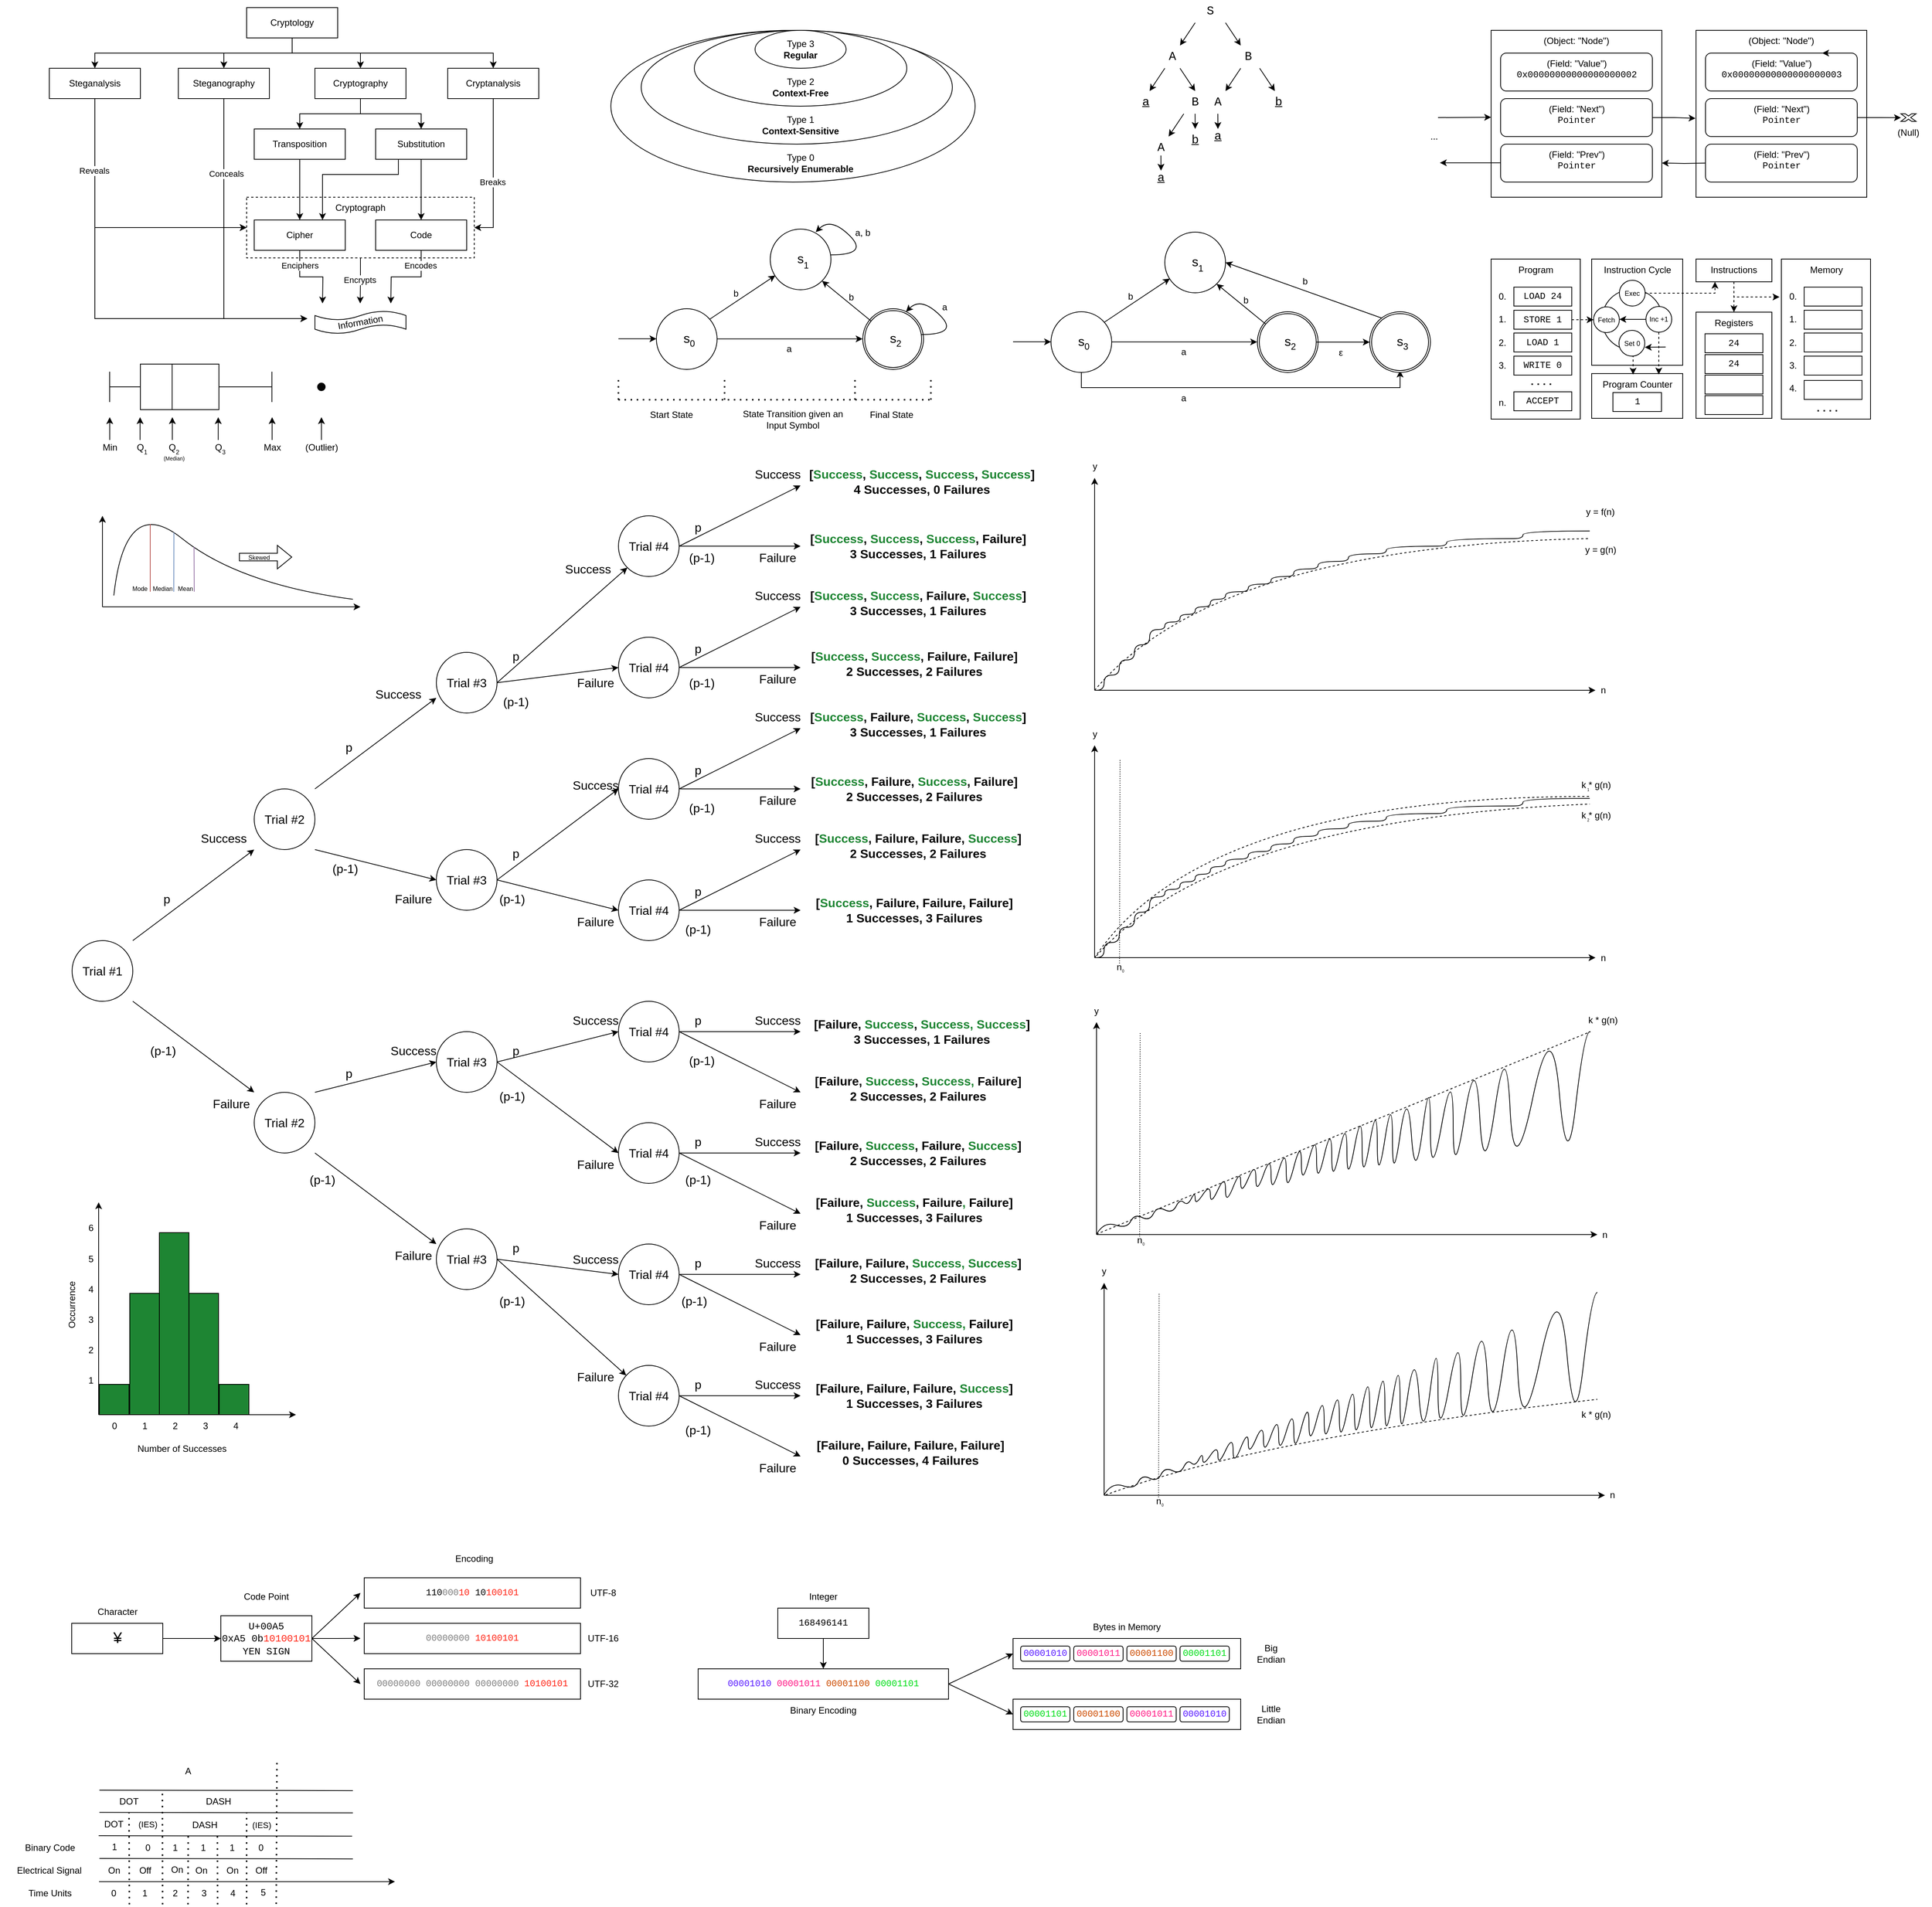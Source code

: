 <mxfile version="24.6.4" type="device">
  <diagram name="Page-1" id="8_4V1wRo4erUxLzGRJ6f">
    <mxGraphModel dx="1630" dy="1170" grid="1" gridSize="10" guides="1" tooltips="1" connect="1" arrows="1" fold="1" page="1" pageScale="1" pageWidth="850" pageHeight="1100" math="0" shadow="0">
      <root>
        <mxCell id="0" />
        <mxCell id="1" parent="0" />
        <mxCell id="vkxhf20eMhNUr4dzYvkU-152" value="Instruction Cycle" style="rounded=0;whiteSpace=wrap;html=1;verticalAlign=top;" vertex="1" parent="1">
          <mxGeometry x="2042.5" y="381.5" width="120" height="140" as="geometry" />
        </mxCell>
        <mxCell id="vkxhf20eMhNUr4dzYvkU-180" value="" style="ellipse;whiteSpace=wrap;html=1;aspect=fixed;fillColor=none;" vertex="1" parent="1">
          <mxGeometry x="2056" y="421.5" width="80" height="80" as="geometry" />
        </mxCell>
        <mxCell id="vkxhf20eMhNUr4dzYvkU-182" value="" style="whiteSpace=wrap;html=1;aspect=fixed;strokeColor=none;" vertex="1" parent="1">
          <mxGeometry x="2098" y="460.5" width="49" height="49" as="geometry" />
        </mxCell>
        <mxCell id="vkxhf20eMhNUr4dzYvkU-29" value="" style="ellipse;whiteSpace=wrap;html=1;" vertex="1" parent="1">
          <mxGeometry x="750" y="80" width="480" height="200" as="geometry" />
        </mxCell>
        <mxCell id="vkxhf20eMhNUr4dzYvkU-27" value="" style="ellipse;whiteSpace=wrap;html=1;" vertex="1" parent="1">
          <mxGeometry x="790" y="80" width="410" height="150" as="geometry" />
        </mxCell>
        <mxCell id="vkxhf20eMhNUr4dzYvkU-25" value="" style="ellipse;whiteSpace=wrap;html=1;" vertex="1" parent="1">
          <mxGeometry x="860" y="80" width="280" height="100" as="geometry" />
        </mxCell>
        <mxCell id="SWC2-Tq3VUFKpPYct_-c-1" value="Cryptograph" style="rounded=0;whiteSpace=wrap;html=1;fillColor=none;dashed=1;verticalAlign=top;" parent="1" vertex="1">
          <mxGeometry x="270" y="300" width="300" height="80" as="geometry" />
        </mxCell>
        <mxCell id="QzMQ5G4TthDNWNRElYCQ-8" style="edgeStyle=orthogonalEdgeStyle;rounded=0;orthogonalLoop=1;jettySize=auto;html=1;exitX=0.5;exitY=1;exitDx=0;exitDy=0;entryX=0.5;entryY=0;entryDx=0;entryDy=0;" parent="1" source="QzMQ5G4TthDNWNRElYCQ-1" target="QzMQ5G4TthDNWNRElYCQ-3" edge="1">
          <mxGeometry relative="1" as="geometry" />
        </mxCell>
        <mxCell id="QzMQ5G4TthDNWNRElYCQ-9" style="edgeStyle=orthogonalEdgeStyle;rounded=0;orthogonalLoop=1;jettySize=auto;html=1;exitX=0.5;exitY=1;exitDx=0;exitDy=0;" parent="1" source="QzMQ5G4TthDNWNRElYCQ-1" target="QzMQ5G4TthDNWNRElYCQ-4" edge="1">
          <mxGeometry relative="1" as="geometry" />
        </mxCell>
        <mxCell id="QzMQ5G4TthDNWNRElYCQ-10" style="edgeStyle=orthogonalEdgeStyle;rounded=0;orthogonalLoop=1;jettySize=auto;html=1;exitX=0.5;exitY=1;exitDx=0;exitDy=0;" parent="1" source="QzMQ5G4TthDNWNRElYCQ-1" target="QzMQ5G4TthDNWNRElYCQ-2" edge="1">
          <mxGeometry relative="1" as="geometry" />
        </mxCell>
        <mxCell id="SWC2-Tq3VUFKpPYct_-c-19" style="edgeStyle=orthogonalEdgeStyle;rounded=0;orthogonalLoop=1;jettySize=auto;html=1;exitX=0.5;exitY=1;exitDx=0;exitDy=0;" parent="1" source="QzMQ5G4TthDNWNRElYCQ-1" target="SWC2-Tq3VUFKpPYct_-c-18" edge="1">
          <mxGeometry relative="1" as="geometry" />
        </mxCell>
        <mxCell id="QzMQ5G4TthDNWNRElYCQ-1" value="Cryptology" style="rounded=0;whiteSpace=wrap;html=1;" parent="1" vertex="1">
          <mxGeometry x="270" y="50" width="120" height="40" as="geometry" />
        </mxCell>
        <mxCell id="SWC2-Tq3VUFKpPYct_-c-2" style="edgeStyle=orthogonalEdgeStyle;rounded=0;orthogonalLoop=1;jettySize=auto;html=1;exitX=0.5;exitY=1;exitDx=0;exitDy=0;entryX=0;entryY=0.5;entryDx=0;entryDy=0;" parent="1" source="QzMQ5G4TthDNWNRElYCQ-2" target="SWC2-Tq3VUFKpPYct_-c-1" edge="1">
          <mxGeometry relative="1" as="geometry" />
        </mxCell>
        <mxCell id="QzMQ5G4TthDNWNRElYCQ-2" value="Steganography" style="rounded=0;whiteSpace=wrap;html=1;" parent="1" vertex="1">
          <mxGeometry x="180" y="130" width="120" height="40" as="geometry" />
        </mxCell>
        <mxCell id="QzMQ5G4TthDNWNRElYCQ-11" style="edgeStyle=orthogonalEdgeStyle;rounded=0;orthogonalLoop=1;jettySize=auto;html=1;exitX=0.5;exitY=1;exitDx=0;exitDy=0;" parent="1" source="QzMQ5G4TthDNWNRElYCQ-3" target="QzMQ5G4TthDNWNRElYCQ-5" edge="1">
          <mxGeometry relative="1" as="geometry" />
        </mxCell>
        <mxCell id="QzMQ5G4TthDNWNRElYCQ-12" style="edgeStyle=orthogonalEdgeStyle;rounded=0;orthogonalLoop=1;jettySize=auto;html=1;exitX=0.5;exitY=1;exitDx=0;exitDy=0;" parent="1" source="QzMQ5G4TthDNWNRElYCQ-3" target="QzMQ5G4TthDNWNRElYCQ-6" edge="1">
          <mxGeometry relative="1" as="geometry" />
        </mxCell>
        <mxCell id="QzMQ5G4TthDNWNRElYCQ-3" value="Cryptography" style="rounded=0;whiteSpace=wrap;html=1;" parent="1" vertex="1">
          <mxGeometry x="360" y="130" width="120" height="40" as="geometry" />
        </mxCell>
        <mxCell id="SWC2-Tq3VUFKpPYct_-c-3" style="edgeStyle=orthogonalEdgeStyle;rounded=0;orthogonalLoop=1;jettySize=auto;html=1;exitX=0.5;exitY=1;exitDx=0;exitDy=0;entryX=1;entryY=0.5;entryDx=0;entryDy=0;" parent="1" source="QzMQ5G4TthDNWNRElYCQ-4" target="SWC2-Tq3VUFKpPYct_-c-1" edge="1">
          <mxGeometry relative="1" as="geometry" />
        </mxCell>
        <mxCell id="SWC2-Tq3VUFKpPYct_-c-5" value="Breaks" style="edgeLabel;html=1;align=center;verticalAlign=middle;resizable=0;points=[];" parent="SWC2-Tq3VUFKpPYct_-c-3" vertex="1" connectable="0">
          <mxGeometry x="0.127" y="-1" relative="1" as="geometry">
            <mxPoint as="offset" />
          </mxGeometry>
        </mxCell>
        <mxCell id="QzMQ5G4TthDNWNRElYCQ-4" value="Cryptanalysis" style="rounded=0;whiteSpace=wrap;html=1;" parent="1" vertex="1">
          <mxGeometry x="535" y="130" width="120" height="40" as="geometry" />
        </mxCell>
        <mxCell id="QzMQ5G4TthDNWNRElYCQ-16" style="edgeStyle=orthogonalEdgeStyle;rounded=0;orthogonalLoop=1;jettySize=auto;html=1;exitX=0.5;exitY=1;exitDx=0;exitDy=0;" parent="1" source="QzMQ5G4TthDNWNRElYCQ-5" target="QzMQ5G4TthDNWNRElYCQ-14" edge="1">
          <mxGeometry relative="1" as="geometry" />
        </mxCell>
        <mxCell id="QzMQ5G4TthDNWNRElYCQ-5" value="Transposition" style="rounded=0;whiteSpace=wrap;html=1;" parent="1" vertex="1">
          <mxGeometry x="280" y="210" width="120" height="40" as="geometry" />
        </mxCell>
        <mxCell id="QzMQ5G4TthDNWNRElYCQ-18" style="edgeStyle=orthogonalEdgeStyle;rounded=0;orthogonalLoop=1;jettySize=auto;html=1;exitX=0.25;exitY=1;exitDx=0;exitDy=0;entryX=0.75;entryY=0;entryDx=0;entryDy=0;" parent="1" source="QzMQ5G4TthDNWNRElYCQ-6" target="QzMQ5G4TthDNWNRElYCQ-14" edge="1">
          <mxGeometry relative="1" as="geometry">
            <Array as="points">
              <mxPoint x="470" y="270" />
              <mxPoint x="370" y="270" />
            </Array>
          </mxGeometry>
        </mxCell>
        <mxCell id="QzMQ5G4TthDNWNRElYCQ-19" style="edgeStyle=orthogonalEdgeStyle;rounded=0;orthogonalLoop=1;jettySize=auto;html=1;exitX=0.5;exitY=1;exitDx=0;exitDy=0;" parent="1" source="QzMQ5G4TthDNWNRElYCQ-6" target="QzMQ5G4TthDNWNRElYCQ-15" edge="1">
          <mxGeometry relative="1" as="geometry" />
        </mxCell>
        <mxCell id="QzMQ5G4TthDNWNRElYCQ-6" value="Substitution" style="rounded=0;whiteSpace=wrap;html=1;" parent="1" vertex="1">
          <mxGeometry x="440" y="210" width="120" height="40" as="geometry" />
        </mxCell>
        <mxCell id="SWC2-Tq3VUFKpPYct_-c-14" style="edgeStyle=orthogonalEdgeStyle;rounded=0;orthogonalLoop=1;jettySize=auto;html=1;exitX=0.5;exitY=1;exitDx=0;exitDy=0;" parent="1" source="QzMQ5G4TthDNWNRElYCQ-14" edge="1">
          <mxGeometry relative="1" as="geometry">
            <mxPoint x="370" y="440" as="targetPoint" />
          </mxGeometry>
        </mxCell>
        <mxCell id="SWC2-Tq3VUFKpPYct_-c-15" value="Enciphers" style="edgeLabel;html=1;align=center;verticalAlign=middle;resizable=0;points=[];" parent="SWC2-Tq3VUFKpPYct_-c-14" vertex="1" connectable="0">
          <mxGeometry x="-0.605" relative="1" as="geometry">
            <mxPoint as="offset" />
          </mxGeometry>
        </mxCell>
        <mxCell id="QzMQ5G4TthDNWNRElYCQ-14" value="Cipher" style="rounded=0;whiteSpace=wrap;html=1;" parent="1" vertex="1">
          <mxGeometry x="280" y="330" width="120" height="40" as="geometry" />
        </mxCell>
        <mxCell id="SWC2-Tq3VUFKpPYct_-c-16" style="edgeStyle=orthogonalEdgeStyle;rounded=0;orthogonalLoop=1;jettySize=auto;html=1;exitX=0.5;exitY=1;exitDx=0;exitDy=0;" parent="1" source="QzMQ5G4TthDNWNRElYCQ-15" edge="1">
          <mxGeometry relative="1" as="geometry">
            <mxPoint x="460.0" y="440" as="targetPoint" />
          </mxGeometry>
        </mxCell>
        <mxCell id="SWC2-Tq3VUFKpPYct_-c-17" value="Encodes" style="edgeLabel;html=1;align=center;verticalAlign=middle;resizable=0;points=[];" parent="SWC2-Tq3VUFKpPYct_-c-16" vertex="1" connectable="0">
          <mxGeometry x="-0.638" y="-1" relative="1" as="geometry">
            <mxPoint as="offset" />
          </mxGeometry>
        </mxCell>
        <mxCell id="QzMQ5G4TthDNWNRElYCQ-15" value="Code" style="rounded=0;whiteSpace=wrap;html=1;" parent="1" vertex="1">
          <mxGeometry x="440" y="330" width="120" height="40" as="geometry" />
        </mxCell>
        <mxCell id="SWC2-Tq3VUFKpPYct_-c-12" style="edgeStyle=orthogonalEdgeStyle;rounded=0;orthogonalLoop=1;jettySize=auto;html=1;exitX=0.5;exitY=1;exitDx=0;exitDy=0;" parent="1" source="SWC2-Tq3VUFKpPYct_-c-1" edge="1">
          <mxGeometry relative="1" as="geometry">
            <mxPoint x="419.667" y="440" as="targetPoint" />
          </mxGeometry>
        </mxCell>
        <mxCell id="SWC2-Tq3VUFKpPYct_-c-13" value="Encrypts" style="edgeLabel;html=1;align=center;verticalAlign=middle;resizable=0;points=[];" parent="SWC2-Tq3VUFKpPYct_-c-12" vertex="1" connectable="0">
          <mxGeometry x="-0.036" y="-1" relative="1" as="geometry">
            <mxPoint as="offset" />
          </mxGeometry>
        </mxCell>
        <mxCell id="SWC2-Tq3VUFKpPYct_-c-7" value="" style="shape=tape;whiteSpace=wrap;html=1;" parent="1" vertex="1">
          <mxGeometry x="360" y="450" width="120" height="30" as="geometry" />
        </mxCell>
        <mxCell id="SWC2-Tq3VUFKpPYct_-c-8" value="Information" style="text;html=1;align=center;verticalAlign=middle;whiteSpace=wrap;rounded=0;rotation=-10;" parent="1" vertex="1">
          <mxGeometry x="390" y="450" width="60" height="30" as="geometry" />
        </mxCell>
        <mxCell id="SWC2-Tq3VUFKpPYct_-c-9" style="edgeStyle=orthogonalEdgeStyle;rounded=0;orthogonalLoop=1;jettySize=auto;html=1;exitX=0.5;exitY=1;exitDx=0;exitDy=0;" parent="1" source="QzMQ5G4TthDNWNRElYCQ-2" edge="1">
          <mxGeometry relative="1" as="geometry">
            <mxPoint x="350" y="460" as="targetPoint" />
            <Array as="points">
              <mxPoint x="240" y="460" />
            </Array>
          </mxGeometry>
        </mxCell>
        <mxCell id="SWC2-Tq3VUFKpPYct_-c-10" value="Conceals" style="edgeLabel;html=1;align=center;verticalAlign=middle;resizable=0;points=[];" parent="SWC2-Tq3VUFKpPYct_-c-9" vertex="1" connectable="0">
          <mxGeometry x="-0.507" y="3" relative="1" as="geometry">
            <mxPoint as="offset" />
          </mxGeometry>
        </mxCell>
        <mxCell id="SWC2-Tq3VUFKpPYct_-c-20" style="edgeStyle=orthogonalEdgeStyle;rounded=0;orthogonalLoop=1;jettySize=auto;html=1;exitX=0.5;exitY=1;exitDx=0;exitDy=0;entryX=0;entryY=0.5;entryDx=0;entryDy=0;" parent="1" source="SWC2-Tq3VUFKpPYct_-c-18" target="SWC2-Tq3VUFKpPYct_-c-1" edge="1">
          <mxGeometry relative="1" as="geometry" />
        </mxCell>
        <mxCell id="SWC2-Tq3VUFKpPYct_-c-21" style="edgeStyle=orthogonalEdgeStyle;rounded=0;orthogonalLoop=1;jettySize=auto;html=1;exitX=0.5;exitY=1;exitDx=0;exitDy=0;" parent="1" source="SWC2-Tq3VUFKpPYct_-c-18" edge="1">
          <mxGeometry relative="1" as="geometry">
            <mxPoint x="350" y="460" as="targetPoint" />
            <Array as="points">
              <mxPoint x="70" y="460" />
            </Array>
          </mxGeometry>
        </mxCell>
        <mxCell id="SWC2-Tq3VUFKpPYct_-c-22" value="Reveals" style="edgeLabel;html=1;align=center;verticalAlign=middle;resizable=0;points=[];" parent="SWC2-Tq3VUFKpPYct_-c-21" vertex="1" connectable="0">
          <mxGeometry x="-0.667" y="-1" relative="1" as="geometry">
            <mxPoint as="offset" />
          </mxGeometry>
        </mxCell>
        <mxCell id="SWC2-Tq3VUFKpPYct_-c-18" value="Steganalysis" style="rounded=0;whiteSpace=wrap;html=1;" parent="1" vertex="1">
          <mxGeometry x="10" y="130" width="120" height="40" as="geometry" />
        </mxCell>
        <mxCell id="HoWczm4bfxT611-eSuMT-1" value="Trial #1" style="ellipse;whiteSpace=wrap;html=1;aspect=fixed;fontSize=16;" parent="1" vertex="1">
          <mxGeometry x="40" y="1280" width="80" height="80" as="geometry" />
        </mxCell>
        <mxCell id="HoWczm4bfxT611-eSuMT-2" value="" style="endArrow=classic;html=1;rounded=0;fontSize=16;" parent="1" edge="1">
          <mxGeometry width="50" height="50" relative="1" as="geometry">
            <mxPoint x="120" y="1280" as="sourcePoint" />
            <mxPoint x="280" y="1160" as="targetPoint" />
          </mxGeometry>
        </mxCell>
        <mxCell id="HoWczm4bfxT611-eSuMT-3" value="" style="endArrow=classic;html=1;rounded=0;fontSize=16;" parent="1" edge="1">
          <mxGeometry width="50" height="50" relative="1" as="geometry">
            <mxPoint x="120" y="1360" as="sourcePoint" />
            <mxPoint x="280" y="1480" as="targetPoint" />
          </mxGeometry>
        </mxCell>
        <mxCell id="HoWczm4bfxT611-eSuMT-4" value="Success" style="text;html=1;align=center;verticalAlign=middle;whiteSpace=wrap;rounded=0;fontSize=16;" parent="1" vertex="1">
          <mxGeometry x="210" y="1130" width="60" height="30" as="geometry" />
        </mxCell>
        <mxCell id="HoWczm4bfxT611-eSuMT-5" value="Failure" style="text;html=1;align=center;verticalAlign=middle;whiteSpace=wrap;rounded=0;fontSize=16;" parent="1" vertex="1">
          <mxGeometry x="220" y="1480" width="60" height="30" as="geometry" />
        </mxCell>
        <mxCell id="HoWczm4bfxT611-eSuMT-6" value="p" style="text;html=1;align=center;verticalAlign=middle;whiteSpace=wrap;rounded=0;fontSize=16;" parent="1" vertex="1">
          <mxGeometry x="150" y="1210" width="30" height="30" as="geometry" />
        </mxCell>
        <mxCell id="HoWczm4bfxT611-eSuMT-7" value="(p-1)" style="text;html=1;align=center;verticalAlign=middle;whiteSpace=wrap;rounded=0;fontSize=16;" parent="1" vertex="1">
          <mxGeometry x="140" y="1410" width="40" height="30" as="geometry" />
        </mxCell>
        <mxCell id="HoWczm4bfxT611-eSuMT-15" value="Trial #2" style="ellipse;whiteSpace=wrap;html=1;aspect=fixed;fontSize=16;" parent="1" vertex="1">
          <mxGeometry x="280" y="1080" width="80" height="80" as="geometry" />
        </mxCell>
        <mxCell id="HoWczm4bfxT611-eSuMT-16" value="" style="endArrow=classic;html=1;rounded=0;fontSize=16;" parent="1" edge="1">
          <mxGeometry width="50" height="50" relative="1" as="geometry">
            <mxPoint x="360" y="1080" as="sourcePoint" />
            <mxPoint x="520" y="960" as="targetPoint" />
          </mxGeometry>
        </mxCell>
        <mxCell id="HoWczm4bfxT611-eSuMT-17" value="" style="endArrow=classic;html=1;rounded=0;fontSize=16;" parent="1" edge="1">
          <mxGeometry width="50" height="50" relative="1" as="geometry">
            <mxPoint x="360" y="1160" as="sourcePoint" />
            <mxPoint x="520" y="1200" as="targetPoint" />
          </mxGeometry>
        </mxCell>
        <mxCell id="HoWczm4bfxT611-eSuMT-18" value="Success" style="text;html=1;align=center;verticalAlign=middle;whiteSpace=wrap;rounded=0;fontSize=16;" parent="1" vertex="1">
          <mxGeometry x="440" y="940" width="60" height="30" as="geometry" />
        </mxCell>
        <mxCell id="HoWczm4bfxT611-eSuMT-19" value="Failure" style="text;html=1;align=center;verticalAlign=middle;whiteSpace=wrap;rounded=0;fontSize=16;" parent="1" vertex="1">
          <mxGeometry x="460" y="1210" width="60" height="30" as="geometry" />
        </mxCell>
        <mxCell id="HoWczm4bfxT611-eSuMT-20" value="p" style="text;html=1;align=center;verticalAlign=middle;whiteSpace=wrap;rounded=0;fontSize=16;" parent="1" vertex="1">
          <mxGeometry x="390" y="1010" width="30" height="30" as="geometry" />
        </mxCell>
        <mxCell id="HoWczm4bfxT611-eSuMT-21" value="(p-1)" style="text;html=1;align=center;verticalAlign=middle;whiteSpace=wrap;rounded=0;fontSize=16;" parent="1" vertex="1">
          <mxGeometry x="380" y="1170" width="40" height="30" as="geometry" />
        </mxCell>
        <mxCell id="HoWczm4bfxT611-eSuMT-22" value="Trial #2" style="ellipse;whiteSpace=wrap;html=1;aspect=fixed;fontSize=16;" parent="1" vertex="1">
          <mxGeometry x="280" y="1480" width="80" height="80" as="geometry" />
        </mxCell>
        <mxCell id="HoWczm4bfxT611-eSuMT-23" value="" style="endArrow=classic;html=1;rounded=0;fontSize=16;" parent="1" edge="1">
          <mxGeometry width="50" height="50" relative="1" as="geometry">
            <mxPoint x="360" y="1480" as="sourcePoint" />
            <mxPoint x="520" y="1440" as="targetPoint" />
          </mxGeometry>
        </mxCell>
        <mxCell id="HoWczm4bfxT611-eSuMT-24" value="" style="endArrow=classic;html=1;rounded=0;fontSize=16;" parent="1" edge="1">
          <mxGeometry width="50" height="50" relative="1" as="geometry">
            <mxPoint x="360" y="1560" as="sourcePoint" />
            <mxPoint x="520" y="1680" as="targetPoint" />
          </mxGeometry>
        </mxCell>
        <mxCell id="HoWczm4bfxT611-eSuMT-25" value="Success" style="text;html=1;align=center;verticalAlign=middle;whiteSpace=wrap;rounded=0;fontSize=16;" parent="1" vertex="1">
          <mxGeometry x="460" y="1410" width="60" height="30" as="geometry" />
        </mxCell>
        <mxCell id="HoWczm4bfxT611-eSuMT-26" value="Failure" style="text;html=1;align=center;verticalAlign=middle;whiteSpace=wrap;rounded=0;fontSize=16;" parent="1" vertex="1">
          <mxGeometry x="460" y="1680" width="60" height="30" as="geometry" />
        </mxCell>
        <mxCell id="HoWczm4bfxT611-eSuMT-27" value="p" style="text;html=1;align=center;verticalAlign=middle;whiteSpace=wrap;rounded=0;fontSize=16;" parent="1" vertex="1">
          <mxGeometry x="390" y="1440" width="30" height="30" as="geometry" />
        </mxCell>
        <mxCell id="HoWczm4bfxT611-eSuMT-29" value="Trial #3" style="ellipse;whiteSpace=wrap;html=1;aspect=fixed;fontSize=16;" parent="1" vertex="1">
          <mxGeometry x="520" y="1400" width="80" height="80" as="geometry" />
        </mxCell>
        <mxCell id="HoWczm4bfxT611-eSuMT-30" value="" style="endArrow=classic;html=1;rounded=0;fontSize=16;" parent="1" edge="1">
          <mxGeometry width="50" height="50" relative="1" as="geometry">
            <mxPoint x="600" y="1440" as="sourcePoint" />
            <mxPoint x="760" y="1400" as="targetPoint" />
          </mxGeometry>
        </mxCell>
        <mxCell id="HoWczm4bfxT611-eSuMT-31" value="" style="endArrow=classic;html=1;rounded=0;fontSize=16;" parent="1" edge="1">
          <mxGeometry width="50" height="50" relative="1" as="geometry">
            <mxPoint x="600" y="1440" as="sourcePoint" />
            <mxPoint x="760" y="1560" as="targetPoint" />
          </mxGeometry>
        </mxCell>
        <mxCell id="HoWczm4bfxT611-eSuMT-32" value="Success" style="text;html=1;align=center;verticalAlign=middle;whiteSpace=wrap;rounded=0;fontSize=16;" parent="1" vertex="1">
          <mxGeometry x="700" y="1370" width="60" height="30" as="geometry" />
        </mxCell>
        <mxCell id="HoWczm4bfxT611-eSuMT-33" value="Failure" style="text;html=1;align=center;verticalAlign=middle;whiteSpace=wrap;rounded=0;fontSize=16;" parent="1" vertex="1">
          <mxGeometry x="700" y="1560" width="60" height="30" as="geometry" />
        </mxCell>
        <mxCell id="HoWczm4bfxT611-eSuMT-34" value="p" style="text;html=1;align=center;verticalAlign=middle;whiteSpace=wrap;rounded=0;fontSize=16;" parent="1" vertex="1">
          <mxGeometry x="610" y="1410" width="30" height="30" as="geometry" />
        </mxCell>
        <mxCell id="HoWczm4bfxT611-eSuMT-36" value="Trial #3" style="ellipse;whiteSpace=wrap;html=1;aspect=fixed;fontSize=16;" parent="1" vertex="1">
          <mxGeometry x="520" y="1160" width="80" height="80" as="geometry" />
        </mxCell>
        <mxCell id="HoWczm4bfxT611-eSuMT-37" value="" style="endArrow=classic;html=1;rounded=0;fontSize=16;" parent="1" edge="1">
          <mxGeometry width="50" height="50" relative="1" as="geometry">
            <mxPoint x="600" y="1200" as="sourcePoint" />
            <mxPoint x="760" y="1080" as="targetPoint" />
          </mxGeometry>
        </mxCell>
        <mxCell id="HoWczm4bfxT611-eSuMT-38" value="" style="endArrow=classic;html=1;rounded=0;fontSize=16;" parent="1" edge="1">
          <mxGeometry width="50" height="50" relative="1" as="geometry">
            <mxPoint x="600" y="1200" as="sourcePoint" />
            <mxPoint x="760" y="1240" as="targetPoint" />
          </mxGeometry>
        </mxCell>
        <mxCell id="HoWczm4bfxT611-eSuMT-39" value="Success" style="text;html=1;align=center;verticalAlign=middle;whiteSpace=wrap;rounded=0;fontSize=16;" parent="1" vertex="1">
          <mxGeometry x="700" y="1060" width="60" height="30" as="geometry" />
        </mxCell>
        <mxCell id="HoWczm4bfxT611-eSuMT-40" value="Failure" style="text;html=1;align=center;verticalAlign=middle;whiteSpace=wrap;rounded=0;fontSize=16;" parent="1" vertex="1">
          <mxGeometry x="700" y="1240" width="60" height="30" as="geometry" />
        </mxCell>
        <mxCell id="HoWczm4bfxT611-eSuMT-41" value="p" style="text;html=1;align=center;verticalAlign=middle;whiteSpace=wrap;rounded=0;fontSize=16;" parent="1" vertex="1">
          <mxGeometry x="610" y="1150" width="30" height="30" as="geometry" />
        </mxCell>
        <mxCell id="HoWczm4bfxT611-eSuMT-43" value="Trial #4" style="ellipse;whiteSpace=wrap;html=1;aspect=fixed;fontSize=16;" parent="1" vertex="1">
          <mxGeometry x="760" y="1360" width="80" height="80" as="geometry" />
        </mxCell>
        <mxCell id="HoWczm4bfxT611-eSuMT-44" value="" style="endArrow=classic;html=1;rounded=0;fontSize=16;" parent="1" edge="1">
          <mxGeometry width="50" height="50" relative="1" as="geometry">
            <mxPoint x="840" y="1400" as="sourcePoint" />
            <mxPoint x="1000" y="1400" as="targetPoint" />
          </mxGeometry>
        </mxCell>
        <mxCell id="HoWczm4bfxT611-eSuMT-45" value="" style="endArrow=classic;html=1;rounded=0;fontSize=16;" parent="1" edge="1">
          <mxGeometry width="50" height="50" relative="1" as="geometry">
            <mxPoint x="840" y="1400" as="sourcePoint" />
            <mxPoint x="1000" y="1480" as="targetPoint" />
          </mxGeometry>
        </mxCell>
        <mxCell id="HoWczm4bfxT611-eSuMT-46" value="Success" style="text;html=1;align=center;verticalAlign=middle;whiteSpace=wrap;rounded=0;fontSize=16;" parent="1" vertex="1">
          <mxGeometry x="940" y="1370" width="60" height="30" as="geometry" />
        </mxCell>
        <mxCell id="HoWczm4bfxT611-eSuMT-47" value="Failure" style="text;html=1;align=center;verticalAlign=middle;whiteSpace=wrap;rounded=0;fontSize=16;" parent="1" vertex="1">
          <mxGeometry x="940" y="1480" width="60" height="30" as="geometry" />
        </mxCell>
        <mxCell id="HoWczm4bfxT611-eSuMT-48" value="p" style="text;html=1;align=center;verticalAlign=middle;whiteSpace=wrap;rounded=0;fontSize=16;" parent="1" vertex="1">
          <mxGeometry x="850" y="1370" width="30" height="30" as="geometry" />
        </mxCell>
        <mxCell id="HoWczm4bfxT611-eSuMT-50" value="Trial #4" style="ellipse;whiteSpace=wrap;html=1;aspect=fixed;fontSize=16;" parent="1" vertex="1">
          <mxGeometry x="760" y="1200" width="80" height="80" as="geometry" />
        </mxCell>
        <mxCell id="HoWczm4bfxT611-eSuMT-51" value="" style="endArrow=classic;html=1;rounded=0;fontSize=16;" parent="1" edge="1">
          <mxGeometry width="50" height="50" relative="1" as="geometry">
            <mxPoint x="840" y="1240" as="sourcePoint" />
            <mxPoint x="1000" y="1160" as="targetPoint" />
          </mxGeometry>
        </mxCell>
        <mxCell id="HoWczm4bfxT611-eSuMT-52" value="" style="endArrow=classic;html=1;rounded=0;fontSize=16;" parent="1" edge="1">
          <mxGeometry width="50" height="50" relative="1" as="geometry">
            <mxPoint x="840" y="1240" as="sourcePoint" />
            <mxPoint x="1000" y="1240" as="targetPoint" />
          </mxGeometry>
        </mxCell>
        <mxCell id="HoWczm4bfxT611-eSuMT-53" value="Success" style="text;html=1;align=center;verticalAlign=middle;whiteSpace=wrap;rounded=0;fontSize=16;" parent="1" vertex="1">
          <mxGeometry x="940" y="1130" width="60" height="30" as="geometry" />
        </mxCell>
        <mxCell id="HoWczm4bfxT611-eSuMT-54" value="Failure" style="text;html=1;align=center;verticalAlign=middle;whiteSpace=wrap;rounded=0;fontSize=16;" parent="1" vertex="1">
          <mxGeometry x="940" y="1240" width="60" height="30" as="geometry" />
        </mxCell>
        <mxCell id="HoWczm4bfxT611-eSuMT-55" value="p" style="text;html=1;align=center;verticalAlign=middle;whiteSpace=wrap;rounded=0;fontSize=16;" parent="1" vertex="1">
          <mxGeometry x="850" y="1200" width="30" height="30" as="geometry" />
        </mxCell>
        <mxCell id="HoWczm4bfxT611-eSuMT-57" value="Trial #4" style="ellipse;whiteSpace=wrap;html=1;aspect=fixed;fontSize=16;" parent="1" vertex="1">
          <mxGeometry x="760" y="1520" width="80" height="80" as="geometry" />
        </mxCell>
        <mxCell id="HoWczm4bfxT611-eSuMT-58" value="" style="endArrow=classic;html=1;rounded=0;fontSize=16;" parent="1" edge="1">
          <mxGeometry width="50" height="50" relative="1" as="geometry">
            <mxPoint x="840" y="1560" as="sourcePoint" />
            <mxPoint x="1000" y="1560" as="targetPoint" />
          </mxGeometry>
        </mxCell>
        <mxCell id="HoWczm4bfxT611-eSuMT-59" value="" style="endArrow=classic;html=1;rounded=0;fontSize=16;" parent="1" edge="1">
          <mxGeometry width="50" height="50" relative="1" as="geometry">
            <mxPoint x="840" y="1560" as="sourcePoint" />
            <mxPoint x="1000" y="1640" as="targetPoint" />
          </mxGeometry>
        </mxCell>
        <mxCell id="HoWczm4bfxT611-eSuMT-60" value="Success" style="text;html=1;align=center;verticalAlign=middle;whiteSpace=wrap;rounded=0;fontSize=16;" parent="1" vertex="1">
          <mxGeometry x="940" y="1530" width="60" height="30" as="geometry" />
        </mxCell>
        <mxCell id="HoWczm4bfxT611-eSuMT-61" value="Failure" style="text;html=1;align=center;verticalAlign=middle;whiteSpace=wrap;rounded=0;fontSize=16;" parent="1" vertex="1">
          <mxGeometry x="940" y="1640" width="60" height="30" as="geometry" />
        </mxCell>
        <mxCell id="HoWczm4bfxT611-eSuMT-62" value="p" style="text;html=1;align=center;verticalAlign=middle;whiteSpace=wrap;rounded=0;fontSize=16;" parent="1" vertex="1">
          <mxGeometry x="850" y="1530" width="30" height="30" as="geometry" />
        </mxCell>
        <mxCell id="HoWczm4bfxT611-eSuMT-64" value="Trial #4" style="ellipse;whiteSpace=wrap;html=1;aspect=fixed;fontSize=16;" parent="1" vertex="1">
          <mxGeometry x="760" y="1040" width="80" height="80" as="geometry" />
        </mxCell>
        <mxCell id="HoWczm4bfxT611-eSuMT-65" value="" style="endArrow=classic;html=1;rounded=0;fontSize=16;" parent="1" edge="1">
          <mxGeometry width="50" height="50" relative="1" as="geometry">
            <mxPoint x="840" y="1080" as="sourcePoint" />
            <mxPoint x="1000" y="1000" as="targetPoint" />
          </mxGeometry>
        </mxCell>
        <mxCell id="HoWczm4bfxT611-eSuMT-66" value="" style="endArrow=classic;html=1;rounded=0;fontSize=16;" parent="1" edge="1">
          <mxGeometry width="50" height="50" relative="1" as="geometry">
            <mxPoint x="840" y="1080" as="sourcePoint" />
            <mxPoint x="1000" y="1080" as="targetPoint" />
          </mxGeometry>
        </mxCell>
        <mxCell id="HoWczm4bfxT611-eSuMT-67" value="Success" style="text;html=1;align=center;verticalAlign=middle;whiteSpace=wrap;rounded=0;fontSize=16;" parent="1" vertex="1">
          <mxGeometry x="940" y="970" width="60" height="30" as="geometry" />
        </mxCell>
        <mxCell id="HoWczm4bfxT611-eSuMT-68" value="Failure" style="text;html=1;align=center;verticalAlign=middle;whiteSpace=wrap;rounded=0;fontSize=16;" parent="1" vertex="1">
          <mxGeometry x="940" y="1080" width="60" height="30" as="geometry" />
        </mxCell>
        <mxCell id="HoWczm4bfxT611-eSuMT-69" value="p" style="text;html=1;align=center;verticalAlign=middle;whiteSpace=wrap;rounded=0;fontSize=16;" parent="1" vertex="1">
          <mxGeometry x="850" y="1040" width="30" height="30" as="geometry" />
        </mxCell>
        <mxCell id="HoWczm4bfxT611-eSuMT-71" value="Trial #4" style="ellipse;whiteSpace=wrap;html=1;aspect=fixed;fontSize=16;" parent="1" vertex="1">
          <mxGeometry x="760" y="880" width="80" height="80" as="geometry" />
        </mxCell>
        <mxCell id="HoWczm4bfxT611-eSuMT-72" value="" style="endArrow=classic;html=1;rounded=0;fontSize=16;" parent="1" edge="1">
          <mxGeometry width="50" height="50" relative="1" as="geometry">
            <mxPoint x="840" y="920" as="sourcePoint" />
            <mxPoint x="1000" y="840" as="targetPoint" />
          </mxGeometry>
        </mxCell>
        <mxCell id="HoWczm4bfxT611-eSuMT-73" value="" style="endArrow=classic;html=1;rounded=0;fontSize=16;" parent="1" edge="1">
          <mxGeometry width="50" height="50" relative="1" as="geometry">
            <mxPoint x="840" y="920" as="sourcePoint" />
            <mxPoint x="1000" y="920" as="targetPoint" />
          </mxGeometry>
        </mxCell>
        <mxCell id="HoWczm4bfxT611-eSuMT-74" value="Success" style="text;html=1;align=center;verticalAlign=middle;whiteSpace=wrap;rounded=0;fontSize=16;" parent="1" vertex="1">
          <mxGeometry x="940" y="810" width="60" height="30" as="geometry" />
        </mxCell>
        <mxCell id="HoWczm4bfxT611-eSuMT-75" value="Failure" style="text;html=1;align=center;verticalAlign=middle;whiteSpace=wrap;rounded=0;fontSize=16;" parent="1" vertex="1">
          <mxGeometry x="940" y="920" width="60" height="30" as="geometry" />
        </mxCell>
        <mxCell id="HoWczm4bfxT611-eSuMT-76" value="p" style="text;html=1;align=center;verticalAlign=middle;whiteSpace=wrap;rounded=0;fontSize=16;" parent="1" vertex="1">
          <mxGeometry x="850" y="880" width="30" height="30" as="geometry" />
        </mxCell>
        <mxCell id="HoWczm4bfxT611-eSuMT-78" value="Trial #4" style="ellipse;whiteSpace=wrap;html=1;aspect=fixed;fontSize=16;" parent="1" vertex="1">
          <mxGeometry x="760" y="720" width="80" height="80" as="geometry" />
        </mxCell>
        <mxCell id="HoWczm4bfxT611-eSuMT-79" value="" style="endArrow=classic;html=1;rounded=0;fontSize=16;" parent="1" edge="1">
          <mxGeometry width="50" height="50" relative="1" as="geometry">
            <mxPoint x="840" y="760" as="sourcePoint" />
            <mxPoint x="1000" y="680" as="targetPoint" />
          </mxGeometry>
        </mxCell>
        <mxCell id="HoWczm4bfxT611-eSuMT-80" value="" style="endArrow=classic;html=1;rounded=0;fontSize=16;" parent="1" edge="1">
          <mxGeometry width="50" height="50" relative="1" as="geometry">
            <mxPoint x="840" y="760" as="sourcePoint" />
            <mxPoint x="1000" y="760" as="targetPoint" />
          </mxGeometry>
        </mxCell>
        <mxCell id="HoWczm4bfxT611-eSuMT-81" value="Success" style="text;html=1;align=center;verticalAlign=middle;whiteSpace=wrap;rounded=0;fontSize=16;" parent="1" vertex="1">
          <mxGeometry x="940" y="650" width="60" height="30" as="geometry" />
        </mxCell>
        <mxCell id="HoWczm4bfxT611-eSuMT-82" value="Failure" style="text;html=1;align=center;verticalAlign=middle;whiteSpace=wrap;rounded=0;fontSize=16;" parent="1" vertex="1">
          <mxGeometry x="940" y="760" width="60" height="30" as="geometry" />
        </mxCell>
        <mxCell id="HoWczm4bfxT611-eSuMT-83" value="p" style="text;html=1;align=center;verticalAlign=middle;whiteSpace=wrap;rounded=0;fontSize=16;" parent="1" vertex="1">
          <mxGeometry x="850" y="720" width="30" height="30" as="geometry" />
        </mxCell>
        <mxCell id="HoWczm4bfxT611-eSuMT-85" value="Trial #3" style="ellipse;whiteSpace=wrap;html=1;aspect=fixed;fontSize=16;" parent="1" vertex="1">
          <mxGeometry x="520" y="900" width="80" height="80" as="geometry" />
        </mxCell>
        <mxCell id="HoWczm4bfxT611-eSuMT-86" value="" style="endArrow=classic;html=1;rounded=0;entryX=0;entryY=1;entryDx=0;entryDy=0;fontSize=16;" parent="1" target="HoWczm4bfxT611-eSuMT-78" edge="1">
          <mxGeometry width="50" height="50" relative="1" as="geometry">
            <mxPoint x="600" y="940" as="sourcePoint" />
            <mxPoint x="760" y="820" as="targetPoint" />
          </mxGeometry>
        </mxCell>
        <mxCell id="HoWczm4bfxT611-eSuMT-87" value="" style="endArrow=classic;html=1;rounded=0;entryX=0;entryY=0.5;entryDx=0;entryDy=0;fontSize=16;" parent="1" target="HoWczm4bfxT611-eSuMT-71" edge="1">
          <mxGeometry width="50" height="50" relative="1" as="geometry">
            <mxPoint x="600" y="940" as="sourcePoint" />
            <mxPoint x="760" y="980" as="targetPoint" />
          </mxGeometry>
        </mxCell>
        <mxCell id="HoWczm4bfxT611-eSuMT-88" value="Success" style="text;html=1;align=center;verticalAlign=middle;whiteSpace=wrap;rounded=0;fontSize=16;" parent="1" vertex="1">
          <mxGeometry x="690" y="775" width="60" height="30" as="geometry" />
        </mxCell>
        <mxCell id="HoWczm4bfxT611-eSuMT-89" value="Failure" style="text;html=1;align=center;verticalAlign=middle;whiteSpace=wrap;rounded=0;fontSize=16;" parent="1" vertex="1">
          <mxGeometry x="700" y="925" width="60" height="30" as="geometry" />
        </mxCell>
        <mxCell id="HoWczm4bfxT611-eSuMT-90" value="p" style="text;html=1;align=center;verticalAlign=middle;whiteSpace=wrap;rounded=0;fontSize=16;" parent="1" vertex="1">
          <mxGeometry x="610" y="890" width="30" height="30" as="geometry" />
        </mxCell>
        <mxCell id="HoWczm4bfxT611-eSuMT-93" value="[&lt;font color=&quot;#1e8533&quot; style=&quot;font-size: 16px;&quot;&gt;Success&lt;/font&gt;, &lt;font color=&quot;#1e8533&quot; style=&quot;font-size: 16px;&quot;&gt;Success&lt;/font&gt;, &lt;font color=&quot;#1e8533&quot; style=&quot;font-size: 16px;&quot;&gt;Success&lt;/font&gt;, &lt;font color=&quot;#1e8533&quot; style=&quot;font-size: 16px;&quot;&gt;Success&lt;/font&gt;]&lt;br style=&quot;font-size: 16px;&quot;&gt;4 Successes, 0 Failures" style="text;html=1;align=center;verticalAlign=middle;whiteSpace=wrap;rounded=0;fontSize=16;fontStyle=1" parent="1" vertex="1">
          <mxGeometry x="1000" y="660" width="320" height="30" as="geometry" />
        </mxCell>
        <mxCell id="HoWczm4bfxT611-eSuMT-95" value="[&lt;font color=&quot;#1e8533&quot; style=&quot;font-size: 16px;&quot;&gt;Success&lt;/font&gt;, &lt;font color=&quot;#1e8533&quot; style=&quot;font-size: 16px;&quot;&gt;Success&lt;/font&gt;, &lt;font color=&quot;#1e8533&quot; style=&quot;font-size: 16px;&quot;&gt;Success&lt;/font&gt;, Failure]&lt;br style=&quot;font-size: 16px;&quot;&gt;3 Successes, 1 Failures" style="text;html=1;align=center;verticalAlign=middle;whiteSpace=wrap;rounded=0;fontSize=16;fontStyle=1" parent="1" vertex="1">
          <mxGeometry x="1000" y="745" width="310" height="30" as="geometry" />
        </mxCell>
        <mxCell id="HoWczm4bfxT611-eSuMT-96" value="[&lt;font color=&quot;#1e8533&quot; style=&quot;font-size: 16px;&quot;&gt;Success&lt;/font&gt;, &lt;font color=&quot;#1e8533&quot; style=&quot;font-size: 16px;&quot;&gt;Success&lt;/font&gt;, Failure, &lt;font color=&quot;#1e8533&quot; style=&quot;font-size: 16px;&quot;&gt;Success&lt;/font&gt;]&lt;br style=&quot;font-size: 16px;&quot;&gt;3 Successes, 1 Failures" style="text;html=1;align=center;verticalAlign=middle;whiteSpace=wrap;rounded=0;fontSize=16;fontStyle=1" parent="1" vertex="1">
          <mxGeometry x="1000" y="820" width="310" height="30" as="geometry" />
        </mxCell>
        <mxCell id="HoWczm4bfxT611-eSuMT-97" value="[&lt;font color=&quot;#1e8533&quot; style=&quot;font-size: 16px;&quot;&gt;Success&lt;/font&gt;, &lt;font color=&quot;#1e8533&quot; style=&quot;font-size: 16px;&quot;&gt;Success&lt;/font&gt;, Failure, Failure]&lt;br style=&quot;font-size: 16px;&quot;&gt;2 Successes, 2 Failures" style="text;html=1;align=center;verticalAlign=middle;whiteSpace=wrap;rounded=0;fontSize=16;fontStyle=1" parent="1" vertex="1">
          <mxGeometry x="1000" y="900" width="300" height="30" as="geometry" />
        </mxCell>
        <mxCell id="HoWczm4bfxT611-eSuMT-98" value="[&lt;font color=&quot;#1e8533&quot; style=&quot;font-size: 16px;&quot;&gt;Success&lt;/font&gt;, Failure, &lt;font color=&quot;#1e8533&quot; style=&quot;font-size: 16px;&quot;&gt;Success&lt;/font&gt;, &lt;font color=&quot;#1e8533&quot; style=&quot;font-size: 16px;&quot;&gt;Success&lt;/font&gt;]&lt;br style=&quot;font-size: 16px;&quot;&gt;3 Successes, 1 Failures" style="text;html=1;align=center;verticalAlign=middle;whiteSpace=wrap;rounded=0;fontSize=16;fontStyle=1" parent="1" vertex="1">
          <mxGeometry x="1000" y="980" width="310" height="30" as="geometry" />
        </mxCell>
        <mxCell id="HoWczm4bfxT611-eSuMT-99" value="[&lt;font color=&quot;#1e8533&quot; style=&quot;font-size: 16px;&quot;&gt;Success&lt;/font&gt;, Failure, &lt;font color=&quot;#1e8533&quot; style=&quot;font-size: 16px;&quot;&gt;Success&lt;/font&gt;, Failure]&lt;br style=&quot;font-size: 16px;&quot;&gt;2 Successes, 2 Failures" style="text;html=1;align=center;verticalAlign=middle;whiteSpace=wrap;rounded=0;fontSize=16;fontStyle=1" parent="1" vertex="1">
          <mxGeometry x="1000" y="1065" width="300" height="30" as="geometry" />
        </mxCell>
        <mxCell id="HoWczm4bfxT611-eSuMT-100" value="[&lt;font color=&quot;#1e8533&quot; style=&quot;font-size: 16px;&quot;&gt;Success&lt;/font&gt;, Failure, Failure,&amp;nbsp;&lt;span style=&quot;color: rgb(30, 133, 51); font-size: 16px;&quot;&gt;Success&lt;/span&gt;]&lt;br style=&quot;font-size: 16px;&quot;&gt;2 Successes, 2 Failures" style="text;html=1;align=center;verticalAlign=middle;whiteSpace=wrap;rounded=0;fontSize=16;fontStyle=1" parent="1" vertex="1">
          <mxGeometry x="1000" y="1140" width="310" height="30" as="geometry" />
        </mxCell>
        <mxCell id="HoWczm4bfxT611-eSuMT-101" value="[&lt;font color=&quot;#1e8533&quot; style=&quot;font-size: 16px;&quot;&gt;Success&lt;/font&gt;, Failure, Failure, Failure]&lt;br style=&quot;font-size: 16px;&quot;&gt;1 Successes, 3 Failures" style="text;html=1;align=center;verticalAlign=middle;whiteSpace=wrap;rounded=0;fontSize=16;fontStyle=1" parent="1" vertex="1">
          <mxGeometry x="1000" y="1225" width="300" height="30" as="geometry" />
        </mxCell>
        <mxCell id="HoWczm4bfxT611-eSuMT-102" value="Trial #4" style="ellipse;whiteSpace=wrap;html=1;aspect=fixed;fontSize=16;" parent="1" vertex="1">
          <mxGeometry x="760" y="1680" width="80" height="80" as="geometry" />
        </mxCell>
        <mxCell id="HoWczm4bfxT611-eSuMT-103" value="" style="endArrow=classic;html=1;rounded=0;fontSize=16;" parent="1" edge="1">
          <mxGeometry width="50" height="50" relative="1" as="geometry">
            <mxPoint x="840" y="1720" as="sourcePoint" />
            <mxPoint x="1000" y="1720" as="targetPoint" />
          </mxGeometry>
        </mxCell>
        <mxCell id="HoWczm4bfxT611-eSuMT-104" value="" style="endArrow=classic;html=1;rounded=0;fontSize=16;" parent="1" edge="1">
          <mxGeometry width="50" height="50" relative="1" as="geometry">
            <mxPoint x="840" y="1720" as="sourcePoint" />
            <mxPoint x="1000" y="1800" as="targetPoint" />
          </mxGeometry>
        </mxCell>
        <mxCell id="HoWczm4bfxT611-eSuMT-105" value="Success" style="text;html=1;align=center;verticalAlign=middle;whiteSpace=wrap;rounded=0;fontSize=16;" parent="1" vertex="1">
          <mxGeometry x="940" y="1690" width="60" height="30" as="geometry" />
        </mxCell>
        <mxCell id="HoWczm4bfxT611-eSuMT-106" value="Failure" style="text;html=1;align=center;verticalAlign=middle;whiteSpace=wrap;rounded=0;fontSize=16;" parent="1" vertex="1">
          <mxGeometry x="940" y="1800" width="60" height="30" as="geometry" />
        </mxCell>
        <mxCell id="HoWczm4bfxT611-eSuMT-107" value="p" style="text;html=1;align=center;verticalAlign=middle;whiteSpace=wrap;rounded=0;fontSize=16;" parent="1" vertex="1">
          <mxGeometry x="850" y="1690" width="30" height="30" as="geometry" />
        </mxCell>
        <mxCell id="HoWczm4bfxT611-eSuMT-109" value="Trial #4" style="ellipse;whiteSpace=wrap;html=1;aspect=fixed;fontSize=16;" parent="1" vertex="1">
          <mxGeometry x="760" y="1840" width="80" height="80" as="geometry" />
        </mxCell>
        <mxCell id="HoWczm4bfxT611-eSuMT-110" value="" style="endArrow=classic;html=1;rounded=0;fontSize=16;" parent="1" edge="1">
          <mxGeometry width="50" height="50" relative="1" as="geometry">
            <mxPoint x="840" y="1880" as="sourcePoint" />
            <mxPoint x="1000" y="1880" as="targetPoint" />
          </mxGeometry>
        </mxCell>
        <mxCell id="HoWczm4bfxT611-eSuMT-111" value="" style="endArrow=classic;html=1;rounded=0;fontSize=16;" parent="1" edge="1">
          <mxGeometry width="50" height="50" relative="1" as="geometry">
            <mxPoint x="840" y="1880" as="sourcePoint" />
            <mxPoint x="1000" y="1960" as="targetPoint" />
          </mxGeometry>
        </mxCell>
        <mxCell id="HoWczm4bfxT611-eSuMT-112" value="Success" style="text;html=1;align=center;verticalAlign=middle;whiteSpace=wrap;rounded=0;fontSize=16;" parent="1" vertex="1">
          <mxGeometry x="940" y="1850" width="60" height="30" as="geometry" />
        </mxCell>
        <mxCell id="HoWczm4bfxT611-eSuMT-113" value="Failure" style="text;html=1;align=center;verticalAlign=middle;whiteSpace=wrap;rounded=0;fontSize=16;" parent="1" vertex="1">
          <mxGeometry x="940" y="1960" width="60" height="30" as="geometry" />
        </mxCell>
        <mxCell id="HoWczm4bfxT611-eSuMT-114" value="p" style="text;html=1;align=center;verticalAlign=middle;whiteSpace=wrap;rounded=0;fontSize=16;" parent="1" vertex="1">
          <mxGeometry x="850" y="1850" width="30" height="30" as="geometry" />
        </mxCell>
        <mxCell id="HoWczm4bfxT611-eSuMT-116" value="Trial #3" style="ellipse;whiteSpace=wrap;html=1;aspect=fixed;fontSize=16;" parent="1" vertex="1">
          <mxGeometry x="520" y="1660" width="80" height="80" as="geometry" />
        </mxCell>
        <mxCell id="HoWczm4bfxT611-eSuMT-117" value="" style="endArrow=classic;html=1;rounded=0;entryX=0;entryY=0.5;entryDx=0;entryDy=0;fontSize=16;" parent="1" target="HoWczm4bfxT611-eSuMT-102" edge="1">
          <mxGeometry width="50" height="50" relative="1" as="geometry">
            <mxPoint x="600" y="1700" as="sourcePoint" />
            <mxPoint x="760" y="1660" as="targetPoint" />
          </mxGeometry>
        </mxCell>
        <mxCell id="HoWczm4bfxT611-eSuMT-118" value="" style="endArrow=classic;html=1;rounded=0;fontSize=16;" parent="1" target="HoWczm4bfxT611-eSuMT-109" edge="1">
          <mxGeometry width="50" height="50" relative="1" as="geometry">
            <mxPoint x="600" y="1700" as="sourcePoint" />
            <mxPoint x="760" y="1820" as="targetPoint" />
          </mxGeometry>
        </mxCell>
        <mxCell id="HoWczm4bfxT611-eSuMT-119" value="Success" style="text;html=1;align=center;verticalAlign=middle;whiteSpace=wrap;rounded=0;fontSize=16;" parent="1" vertex="1">
          <mxGeometry x="700" y="1685" width="60" height="30" as="geometry" />
        </mxCell>
        <mxCell id="HoWczm4bfxT611-eSuMT-120" value="Failure" style="text;html=1;align=center;verticalAlign=middle;whiteSpace=wrap;rounded=0;fontSize=16;" parent="1" vertex="1">
          <mxGeometry x="700" y="1840" width="60" height="30" as="geometry" />
        </mxCell>
        <mxCell id="HoWczm4bfxT611-eSuMT-121" value="p" style="text;html=1;align=center;verticalAlign=middle;whiteSpace=wrap;rounded=0;fontSize=16;" parent="1" vertex="1">
          <mxGeometry x="610" y="1670" width="30" height="30" as="geometry" />
        </mxCell>
        <mxCell id="HoWczm4bfxT611-eSuMT-124" value="[Failure, Failure, Failure, Failure]&lt;br style=&quot;font-size: 16px;&quot;&gt;0 Successes, 4 Failures" style="text;html=1;align=center;verticalAlign=middle;whiteSpace=wrap;rounded=0;fontSize=16;fontStyle=1" parent="1" vertex="1">
          <mxGeometry x="1000" y="1940" width="290" height="30" as="geometry" />
        </mxCell>
        <mxCell id="HoWczm4bfxT611-eSuMT-125" value="[Failure, Failure, Failure,&amp;nbsp;&lt;span style=&quot;color: rgb(30, 133, 51); font-size: 16px;&quot;&gt;Success&lt;/span&gt;]&lt;br style=&quot;font-size: 16px;&quot;&gt;1 Successes, 3 Failures" style="text;html=1;align=center;verticalAlign=middle;whiteSpace=wrap;rounded=0;fontSize=16;fontStyle=1" parent="1" vertex="1">
          <mxGeometry x="1000" y="1865" width="300" height="30" as="geometry" />
        </mxCell>
        <mxCell id="HoWczm4bfxT611-eSuMT-126" value="[Failure, Failure,&amp;nbsp;&lt;span style=&quot;color: rgb(30, 133, 51); font-size: 16px;&quot;&gt;Success,&amp;nbsp;&lt;/span&gt;Failure]&lt;br style=&quot;font-size: 16px;&quot;&gt;1 Successes, 3 Failures" style="text;html=1;align=center;verticalAlign=middle;whiteSpace=wrap;rounded=0;fontSize=16;fontStyle=1" parent="1" vertex="1">
          <mxGeometry x="1000" y="1780" width="300" height="30" as="geometry" />
        </mxCell>
        <mxCell id="HoWczm4bfxT611-eSuMT-127" value="[Failure, Failure,&amp;nbsp;&lt;span style=&quot;color: rgb(30, 133, 51); font-size: 16px;&quot;&gt;Success,&amp;nbsp;&lt;/span&gt;&lt;span style=&quot;color: rgb(30, 133, 51); font-size: 16px;&quot;&gt;Success&lt;/span&gt;]&lt;br style=&quot;font-size: 16px;&quot;&gt;2 Successes, 2 Failures" style="text;html=1;align=center;verticalAlign=middle;whiteSpace=wrap;rounded=0;fontSize=16;fontStyle=1" parent="1" vertex="1">
          <mxGeometry x="1000" y="1700" width="310" height="30" as="geometry" />
        </mxCell>
        <mxCell id="HoWczm4bfxT611-eSuMT-128" value="[Failure,&amp;nbsp;&lt;span style=&quot;color: rgb(30, 133, 51); font-size: 16px;&quot;&gt;Success&lt;/span&gt;, Failure&lt;span style=&quot;color: rgb(30, 133, 51); font-size: 16px;&quot;&gt;,&amp;nbsp;&lt;/span&gt;Failure]&lt;br style=&quot;font-size: 16px;&quot;&gt;1 Successes, 3 Failures" style="text;html=1;align=center;verticalAlign=middle;whiteSpace=wrap;rounded=0;fontSize=16;fontStyle=1" parent="1" vertex="1">
          <mxGeometry x="1000" y="1620" width="300" height="30" as="geometry" />
        </mxCell>
        <mxCell id="HoWczm4bfxT611-eSuMT-129" value="[Failure,&amp;nbsp;&lt;span style=&quot;color: rgb(30, 133, 51); font-size: 16px;&quot;&gt;Success&lt;/span&gt;,&amp;nbsp;&lt;span style=&quot;color: rgb(30, 133, 51); font-size: 16px;&quot;&gt;Success,&amp;nbsp;&lt;/span&gt;Failure]&lt;br style=&quot;font-size: 16px;&quot;&gt;2 Successes, 2 Failures" style="text;html=1;align=center;verticalAlign=middle;whiteSpace=wrap;rounded=0;fontSize=16;fontStyle=1" parent="1" vertex="1">
          <mxGeometry x="1000" y="1460" width="310" height="30" as="geometry" />
        </mxCell>
        <mxCell id="HoWczm4bfxT611-eSuMT-130" value="[Failure,&amp;nbsp;&lt;span style=&quot;color: rgb(30, 133, 51); font-size: 16px;&quot;&gt;Success&lt;/span&gt;,&amp;nbsp;Failure,&amp;nbsp;&lt;span style=&quot;color: rgb(30, 133, 51); font-size: 16px;&quot;&gt;Success&lt;/span&gt;]&lt;br style=&quot;font-size: 16px;&quot;&gt;2 Successes, 2 Failures" style="text;html=1;align=center;verticalAlign=middle;whiteSpace=wrap;rounded=0;fontSize=16;fontStyle=1" parent="1" vertex="1">
          <mxGeometry x="1000" y="1545" width="310" height="30" as="geometry" />
        </mxCell>
        <mxCell id="HoWczm4bfxT611-eSuMT-131" value="[Failure,&amp;nbsp;&lt;span style=&quot;color: rgb(30, 133, 51); font-size: 16px;&quot;&gt;Success&lt;/span&gt;,&amp;nbsp;&lt;span style=&quot;color: rgb(30, 133, 51); font-size: 16px;&quot;&gt;Success,&amp;nbsp;&lt;/span&gt;&lt;span style=&quot;color: rgb(30, 133, 51); font-size: 16px;&quot;&gt;Success&lt;/span&gt;]&lt;br style=&quot;font-size: 16px;&quot;&gt;3 Successes, 1 Failures" style="text;html=1;align=center;verticalAlign=middle;whiteSpace=wrap;rounded=0;fontSize=16;fontStyle=1" parent="1" vertex="1">
          <mxGeometry x="1000" y="1385" width="320" height="30" as="geometry" />
        </mxCell>
        <mxCell id="HoWczm4bfxT611-eSuMT-133" value="(p-1)" style="text;html=1;align=center;verticalAlign=middle;whiteSpace=wrap;rounded=0;fontSize=16;" parent="1" vertex="1">
          <mxGeometry x="350" y="1580" width="40" height="30" as="geometry" />
        </mxCell>
        <mxCell id="HoWczm4bfxT611-eSuMT-134" value="(p-1)" style="text;html=1;align=center;verticalAlign=middle;whiteSpace=wrap;rounded=0;fontSize=16;" parent="1" vertex="1">
          <mxGeometry x="605" y="950" width="40" height="30" as="geometry" />
        </mxCell>
        <mxCell id="HoWczm4bfxT611-eSuMT-135" value="(p-1)" style="text;html=1;align=center;verticalAlign=middle;whiteSpace=wrap;rounded=0;fontSize=16;" parent="1" vertex="1">
          <mxGeometry x="600" y="1210" width="40" height="30" as="geometry" />
        </mxCell>
        <mxCell id="HoWczm4bfxT611-eSuMT-137" value="(p-1)" style="text;html=1;align=center;verticalAlign=middle;whiteSpace=wrap;rounded=0;fontSize=16;" parent="1" vertex="1">
          <mxGeometry x="600" y="1470" width="40" height="30" as="geometry" />
        </mxCell>
        <mxCell id="HoWczm4bfxT611-eSuMT-138" value="(p-1)" style="text;html=1;align=center;verticalAlign=middle;whiteSpace=wrap;rounded=0;fontSize=16;" parent="1" vertex="1">
          <mxGeometry x="600" y="1740" width="40" height="30" as="geometry" />
        </mxCell>
        <mxCell id="HoWczm4bfxT611-eSuMT-139" value="(p-1)" style="text;html=1;align=center;verticalAlign=middle;whiteSpace=wrap;rounded=0;fontSize=16;" parent="1" vertex="1">
          <mxGeometry x="850" y="760" width="40" height="30" as="geometry" />
        </mxCell>
        <mxCell id="HoWczm4bfxT611-eSuMT-140" value="(p-1)" style="text;html=1;align=center;verticalAlign=middle;whiteSpace=wrap;rounded=0;fontSize=16;" parent="1" vertex="1">
          <mxGeometry x="850" y="925" width="40" height="30" as="geometry" />
        </mxCell>
        <mxCell id="HoWczm4bfxT611-eSuMT-141" value="(p-1)" style="text;html=1;align=center;verticalAlign=middle;whiteSpace=wrap;rounded=0;fontSize=16;" parent="1" vertex="1">
          <mxGeometry x="850" y="1090" width="40" height="30" as="geometry" />
        </mxCell>
        <mxCell id="HoWczm4bfxT611-eSuMT-142" value="(p-1)" style="text;html=1;align=center;verticalAlign=middle;whiteSpace=wrap;rounded=0;fontSize=16;" parent="1" vertex="1">
          <mxGeometry x="845" y="1250" width="40" height="30" as="geometry" />
        </mxCell>
        <mxCell id="HoWczm4bfxT611-eSuMT-143" value="(p-1)" style="text;html=1;align=center;verticalAlign=middle;whiteSpace=wrap;rounded=0;fontSize=16;" parent="1" vertex="1">
          <mxGeometry x="850" y="1423" width="40" height="30" as="geometry" />
        </mxCell>
        <mxCell id="HoWczm4bfxT611-eSuMT-144" value="(p-1)" style="text;html=1;align=center;verticalAlign=middle;whiteSpace=wrap;rounded=0;fontSize=16;" parent="1" vertex="1">
          <mxGeometry x="845" y="1580" width="40" height="30" as="geometry" />
        </mxCell>
        <mxCell id="HoWczm4bfxT611-eSuMT-145" value="(p-1)" style="text;html=1;align=center;verticalAlign=middle;whiteSpace=wrap;rounded=0;fontSize=16;" parent="1" vertex="1">
          <mxGeometry x="840" y="1740" width="40" height="30" as="geometry" />
        </mxCell>
        <mxCell id="HoWczm4bfxT611-eSuMT-146" value="(p-1)" style="text;html=1;align=center;verticalAlign=middle;whiteSpace=wrap;rounded=0;fontSize=16;" parent="1" vertex="1">
          <mxGeometry x="845" y="1910" width="40" height="30" as="geometry" />
        </mxCell>
        <mxCell id="HoWczm4bfxT611-eSuMT-147" value="" style="endArrow=classic;html=1;rounded=0;" parent="1" edge="1">
          <mxGeometry width="50" height="50" relative="1" as="geometry">
            <mxPoint x="75" y="1905" as="sourcePoint" />
            <mxPoint x="75" y="1625" as="targetPoint" />
          </mxGeometry>
        </mxCell>
        <mxCell id="HoWczm4bfxT611-eSuMT-148" value="" style="endArrow=classic;html=1;rounded=0;" parent="1" edge="1">
          <mxGeometry width="50" height="50" relative="1" as="geometry">
            <mxPoint x="75" y="1905" as="sourcePoint" />
            <mxPoint x="335" y="1905" as="targetPoint" />
          </mxGeometry>
        </mxCell>
        <mxCell id="HoWczm4bfxT611-eSuMT-151" value="1" style="text;html=1;align=center;verticalAlign=middle;whiteSpace=wrap;rounded=0;" parent="1" vertex="1">
          <mxGeometry x="55" y="1845" width="20" height="30" as="geometry" />
        </mxCell>
        <mxCell id="HoWczm4bfxT611-eSuMT-152" value="2" style="text;html=1;align=center;verticalAlign=middle;whiteSpace=wrap;rounded=0;" parent="1" vertex="1">
          <mxGeometry x="55" y="1805" width="20" height="30" as="geometry" />
        </mxCell>
        <mxCell id="HoWczm4bfxT611-eSuMT-153" value="3" style="text;html=1;align=center;verticalAlign=middle;whiteSpace=wrap;rounded=0;" parent="1" vertex="1">
          <mxGeometry x="55" y="1765" width="20" height="30" as="geometry" />
        </mxCell>
        <mxCell id="HoWczm4bfxT611-eSuMT-154" value="4" style="text;html=1;align=center;verticalAlign=middle;whiteSpace=wrap;rounded=0;" parent="1" vertex="1">
          <mxGeometry x="55" y="1725" width="20" height="30" as="geometry" />
        </mxCell>
        <mxCell id="HoWczm4bfxT611-eSuMT-155" value="Number of Successes" style="text;html=1;align=center;verticalAlign=middle;whiteSpace=wrap;rounded=0;rotation=0;" parent="1" vertex="1">
          <mxGeometry x="119.5" y="1935" width="130" height="30" as="geometry" />
        </mxCell>
        <mxCell id="HoWczm4bfxT611-eSuMT-156" value="5" style="text;html=1;align=center;verticalAlign=middle;whiteSpace=wrap;rounded=0;" parent="1" vertex="1">
          <mxGeometry x="55" y="1685" width="20" height="30" as="geometry" />
        </mxCell>
        <mxCell id="HoWczm4bfxT611-eSuMT-159" value="6" style="text;html=1;align=center;verticalAlign=middle;whiteSpace=wrap;rounded=0;" parent="1" vertex="1">
          <mxGeometry x="55" y="1644" width="20" height="30" as="geometry" />
        </mxCell>
        <mxCell id="HoWczm4bfxT611-eSuMT-162" value="Occurrence" style="text;html=1;align=center;verticalAlign=middle;whiteSpace=wrap;rounded=0;rotation=-90;" parent="1" vertex="1">
          <mxGeometry x="-15" y="1745" width="110" height="30" as="geometry" />
        </mxCell>
        <mxCell id="HoWczm4bfxT611-eSuMT-163" value="0" style="text;html=1;align=center;verticalAlign=middle;whiteSpace=wrap;rounded=0;" parent="1" vertex="1">
          <mxGeometry x="76" y="1905" width="40" height="30" as="geometry" />
        </mxCell>
        <mxCell id="HoWczm4bfxT611-eSuMT-164" value="1" style="text;html=1;align=center;verticalAlign=middle;whiteSpace=wrap;rounded=0;" parent="1" vertex="1">
          <mxGeometry x="116" y="1905" width="40" height="30" as="geometry" />
        </mxCell>
        <mxCell id="HoWczm4bfxT611-eSuMT-165" value="2" style="text;html=1;align=center;verticalAlign=middle;whiteSpace=wrap;rounded=0;" parent="1" vertex="1">
          <mxGeometry x="156" y="1905" width="40" height="30" as="geometry" />
        </mxCell>
        <mxCell id="HoWczm4bfxT611-eSuMT-166" value="3" style="text;html=1;align=center;verticalAlign=middle;whiteSpace=wrap;rounded=0;" parent="1" vertex="1">
          <mxGeometry x="196" y="1905" width="40" height="30" as="geometry" />
        </mxCell>
        <mxCell id="HoWczm4bfxT611-eSuMT-167" value="4" style="text;html=1;align=center;verticalAlign=middle;whiteSpace=wrap;rounded=0;" parent="1" vertex="1">
          <mxGeometry x="236" y="1905" width="40" height="30" as="geometry" />
        </mxCell>
        <mxCell id="HoWczm4bfxT611-eSuMT-168" value="" style="rounded=0;whiteSpace=wrap;html=1;fillColor=#1E8533;" parent="1" vertex="1">
          <mxGeometry x="76" y="1865" width="39" height="40" as="geometry" />
        </mxCell>
        <mxCell id="HoWczm4bfxT611-eSuMT-170" value="" style="rounded=0;whiteSpace=wrap;html=1;fillColor=#1E8533;" parent="1" vertex="1">
          <mxGeometry x="155" y="1665" width="39" height="240" as="geometry" />
        </mxCell>
        <mxCell id="HoWczm4bfxT611-eSuMT-171" value="" style="rounded=0;whiteSpace=wrap;html=1;fillColor=#1E8533;" parent="1" vertex="1">
          <mxGeometry x="116" y="1745" width="39" height="160" as="geometry" />
        </mxCell>
        <mxCell id="HoWczm4bfxT611-eSuMT-172" value="" style="rounded=0;whiteSpace=wrap;html=1;fillColor=#1E8533;" parent="1" vertex="1">
          <mxGeometry x="234" y="1865" width="39" height="40" as="geometry" />
        </mxCell>
        <mxCell id="HoWczm4bfxT611-eSuMT-173" value="" style="rounded=0;whiteSpace=wrap;html=1;fillColor=#1E8533;" parent="1" vertex="1">
          <mxGeometry x="194" y="1745" width="39" height="160" as="geometry" />
        </mxCell>
        <mxCell id="HoWczm4bfxT611-eSuMT-174" value="" style="endArrow=classic;html=1;rounded=0;" parent="1" edge="1">
          <mxGeometry width="50" height="50" relative="1" as="geometry">
            <mxPoint x="80" y="840" as="sourcePoint" />
            <mxPoint x="80" y="720" as="targetPoint" />
          </mxGeometry>
        </mxCell>
        <mxCell id="HoWczm4bfxT611-eSuMT-175" value="" style="endArrow=classic;html=1;rounded=0;" parent="1" edge="1">
          <mxGeometry width="50" height="50" relative="1" as="geometry">
            <mxPoint x="80" y="840" as="sourcePoint" />
            <mxPoint x="420" y="840" as="targetPoint" />
          </mxGeometry>
        </mxCell>
        <mxCell id="HoWczm4bfxT611-eSuMT-178" value="" style="curved=1;endArrow=none;html=1;rounded=0;endFill=0;" parent="1" edge="1">
          <mxGeometry width="50" height="50" relative="1" as="geometry">
            <mxPoint x="410" y="830" as="sourcePoint" />
            <mxPoint x="95" y="825" as="targetPoint" />
            <Array as="points">
              <mxPoint x="260" y="810" />
              <mxPoint x="110" y="690" />
            </Array>
          </mxGeometry>
        </mxCell>
        <mxCell id="HoWczm4bfxT611-eSuMT-180" value="" style="shape=flexArrow;endArrow=classic;html=1;rounded=0;" parent="1" edge="1">
          <mxGeometry width="50" height="50" relative="1" as="geometry">
            <mxPoint x="260" y="774.43" as="sourcePoint" />
            <mxPoint x="330" y="774.43" as="targetPoint" />
          </mxGeometry>
        </mxCell>
        <mxCell id="HoWczm4bfxT611-eSuMT-181" value="Skewed" style="edgeLabel;html=1;align=center;verticalAlign=middle;resizable=0;points=[];fontSize=8;labelBackgroundColor=none;" parent="HoWczm4bfxT611-eSuMT-180" vertex="1" connectable="0">
          <mxGeometry x="0.445" y="-4" relative="1" as="geometry">
            <mxPoint x="-25" y="-4" as="offset" />
          </mxGeometry>
        </mxCell>
        <mxCell id="HoWczm4bfxT611-eSuMT-182" value="" style="endArrow=none;html=1;rounded=0;fillColor=#f8cecc;strokeColor=#b85450;" parent="1" edge="1">
          <mxGeometry width="50" height="50" relative="1" as="geometry">
            <mxPoint x="143" y="820" as="sourcePoint" />
            <mxPoint x="143" y="731" as="targetPoint" />
          </mxGeometry>
        </mxCell>
        <mxCell id="HoWczm4bfxT611-eSuMT-183" value="Mode" style="text;html=1;align=center;verticalAlign=middle;whiteSpace=wrap;rounded=0;fontSize=8;" parent="1" vertex="1">
          <mxGeometry x="117" y="806" width="25" height="20" as="geometry" />
        </mxCell>
        <mxCell id="HoWczm4bfxT611-eSuMT-185" value="" style="endArrow=none;html=1;rounded=0;fillColor=#dae8fc;strokeColor=#6c8ebf;" parent="1" edge="1">
          <mxGeometry width="50" height="50" relative="1" as="geometry">
            <mxPoint x="174" y="820" as="sourcePoint" />
            <mxPoint x="174.21" y="742" as="targetPoint" />
          </mxGeometry>
        </mxCell>
        <mxCell id="HoWczm4bfxT611-eSuMT-186" value="Median" style="text;html=1;align=center;verticalAlign=middle;whiteSpace=wrap;rounded=0;fontSize=8;" parent="1" vertex="1">
          <mxGeometry x="146.5" y="806" width="25" height="20" as="geometry" />
        </mxCell>
        <mxCell id="HoWczm4bfxT611-eSuMT-187" value="Mean" style="text;html=1;align=center;verticalAlign=middle;whiteSpace=wrap;rounded=0;fontSize=8;" parent="1" vertex="1">
          <mxGeometry x="177" y="808" width="25" height="15" as="geometry" />
        </mxCell>
        <mxCell id="HoWczm4bfxT611-eSuMT-188" value="" style="endArrow=none;html=1;rounded=0;fillColor=#e1d5e7;strokeColor=#9673a6;" parent="1" edge="1">
          <mxGeometry width="50" height="50" relative="1" as="geometry">
            <mxPoint x="201" y="820" as="sourcePoint" />
            <mxPoint x="200.71" y="761" as="targetPoint" />
          </mxGeometry>
        </mxCell>
        <mxCell id="HoWczm4bfxT611-eSuMT-217" value="" style="rounded=0;whiteSpace=wrap;html=1;" parent="1" vertex="1">
          <mxGeometry x="130" y="520" width="103.5" height="60" as="geometry" />
        </mxCell>
        <mxCell id="HoWczm4bfxT611-eSuMT-218" value="" style="endArrow=none;html=1;rounded=0;" parent="1" edge="1">
          <mxGeometry width="50" height="50" relative="1" as="geometry">
            <mxPoint x="90" y="550" as="sourcePoint" />
            <mxPoint x="130" y="550" as="targetPoint" />
          </mxGeometry>
        </mxCell>
        <mxCell id="HoWczm4bfxT611-eSuMT-219" value="" style="endArrow=none;html=1;rounded=0;" parent="1" edge="1">
          <mxGeometry width="50" height="50" relative="1" as="geometry">
            <mxPoint x="89.5" y="570" as="sourcePoint" />
            <mxPoint x="89.5" y="530" as="targetPoint" />
          </mxGeometry>
        </mxCell>
        <mxCell id="HoWczm4bfxT611-eSuMT-221" value="" style="endArrow=none;html=1;rounded=0;" parent="1" edge="1">
          <mxGeometry width="50" height="50" relative="1" as="geometry">
            <mxPoint x="233.5" y="550" as="sourcePoint" />
            <mxPoint x="303.5" y="550" as="targetPoint" />
          </mxGeometry>
        </mxCell>
        <mxCell id="HoWczm4bfxT611-eSuMT-222" value="" style="endArrow=none;html=1;rounded=0;" parent="1" edge="1">
          <mxGeometry width="50" height="50" relative="1" as="geometry">
            <mxPoint x="303.3" y="570" as="sourcePoint" />
            <mxPoint x="303.3" y="530" as="targetPoint" />
          </mxGeometry>
        </mxCell>
        <mxCell id="HoWczm4bfxT611-eSuMT-223" value="" style="ellipse;whiteSpace=wrap;html=1;aspect=fixed;fillColor=#050505;" parent="1" vertex="1">
          <mxGeometry x="363.5" y="545" width="10" height="10" as="geometry" />
        </mxCell>
        <mxCell id="HoWczm4bfxT611-eSuMT-224" value="" style="endArrow=classic;html=1;rounded=0;" parent="1" edge="1">
          <mxGeometry width="50" height="50" relative="1" as="geometry">
            <mxPoint x="129.6" y="620" as="sourcePoint" />
            <mxPoint x="129.6" y="590" as="targetPoint" />
          </mxGeometry>
        </mxCell>
        <mxCell id="HoWczm4bfxT611-eSuMT-225" value="Q" style="text;html=1;align=center;verticalAlign=middle;whiteSpace=wrap;rounded=0;" parent="1" vertex="1">
          <mxGeometry x="119.5" y="620" width="20" height="20" as="geometry" />
        </mxCell>
        <mxCell id="HoWczm4bfxT611-eSuMT-226" value="1" style="text;html=1;align=center;verticalAlign=middle;whiteSpace=wrap;rounded=0;fontSize=8;" parent="1" vertex="1">
          <mxGeometry x="131.5" y="626" width="10" height="20" as="geometry" />
        </mxCell>
        <mxCell id="HoWczm4bfxT611-eSuMT-227" value="" style="endArrow=none;html=1;rounded=0;" parent="1" edge="1">
          <mxGeometry width="50" height="50" relative="1" as="geometry">
            <mxPoint x="171.8" y="580" as="sourcePoint" />
            <mxPoint x="171.8" y="520" as="targetPoint" />
          </mxGeometry>
        </mxCell>
        <mxCell id="HoWczm4bfxT611-eSuMT-228" value="" style="endArrow=classic;html=1;rounded=0;" parent="1" edge="1">
          <mxGeometry width="50" height="50" relative="1" as="geometry">
            <mxPoint x="172.1" y="620" as="sourcePoint" />
            <mxPoint x="172.1" y="590" as="targetPoint" />
          </mxGeometry>
        </mxCell>
        <mxCell id="HoWczm4bfxT611-eSuMT-229" value="Q" style="text;html=1;align=center;verticalAlign=middle;whiteSpace=wrap;rounded=0;" parent="1" vertex="1">
          <mxGeometry x="162" y="620" width="20" height="20" as="geometry" />
        </mxCell>
        <mxCell id="HoWczm4bfxT611-eSuMT-230" value="2" style="text;html=1;align=center;verticalAlign=middle;whiteSpace=wrap;rounded=0;fontSize=8;" parent="1" vertex="1">
          <mxGeometry x="174" y="626" width="10" height="20" as="geometry" />
        </mxCell>
        <mxCell id="HoWczm4bfxT611-eSuMT-231" value="(Median)" style="text;html=1;align=center;verticalAlign=middle;whiteSpace=wrap;rounded=0;fontSize=7;" parent="1" vertex="1">
          <mxGeometry x="162" y="640" width="25.25" height="10" as="geometry" />
        </mxCell>
        <mxCell id="HoWczm4bfxT611-eSuMT-232" value="" style="endArrow=classic;html=1;rounded=0;" parent="1" edge="1">
          <mxGeometry width="50" height="50" relative="1" as="geometry">
            <mxPoint x="232.6" y="620" as="sourcePoint" />
            <mxPoint x="232.6" y="590" as="targetPoint" />
          </mxGeometry>
        </mxCell>
        <mxCell id="HoWczm4bfxT611-eSuMT-233" value="Q" style="text;html=1;align=center;verticalAlign=middle;whiteSpace=wrap;rounded=0;" parent="1" vertex="1">
          <mxGeometry x="222.5" y="620" width="20" height="20" as="geometry" />
        </mxCell>
        <mxCell id="HoWczm4bfxT611-eSuMT-234" value="3" style="text;html=1;align=center;verticalAlign=middle;whiteSpace=wrap;rounded=0;fontSize=8;" parent="1" vertex="1">
          <mxGeometry x="234.5" y="626" width="10" height="20" as="geometry" />
        </mxCell>
        <mxCell id="HoWczm4bfxT611-eSuMT-235" value="" style="endArrow=classic;html=1;rounded=0;" parent="1" edge="1">
          <mxGeometry width="50" height="50" relative="1" as="geometry">
            <mxPoint x="89.6" y="620" as="sourcePoint" />
            <mxPoint x="89.6" y="590" as="targetPoint" />
          </mxGeometry>
        </mxCell>
        <mxCell id="HoWczm4bfxT611-eSuMT-236" value="Min" style="text;html=1;align=center;verticalAlign=middle;whiteSpace=wrap;rounded=0;" parent="1" vertex="1">
          <mxGeometry x="79.5" y="620" width="20" height="20" as="geometry" />
        </mxCell>
        <mxCell id="HoWczm4bfxT611-eSuMT-237" value="" style="endArrow=classic;html=1;rounded=0;" parent="1" edge="1">
          <mxGeometry width="50" height="50" relative="1" as="geometry">
            <mxPoint x="303.6" y="620" as="sourcePoint" />
            <mxPoint x="303.6" y="590" as="targetPoint" />
          </mxGeometry>
        </mxCell>
        <mxCell id="HoWczm4bfxT611-eSuMT-238" value="Max" style="text;html=1;align=center;verticalAlign=middle;whiteSpace=wrap;rounded=0;" parent="1" vertex="1">
          <mxGeometry x="293.5" y="620" width="20" height="20" as="geometry" />
        </mxCell>
        <mxCell id="HoWczm4bfxT611-eSuMT-239" value="" style="endArrow=classic;html=1;rounded=0;" parent="1" edge="1">
          <mxGeometry width="50" height="50" relative="1" as="geometry">
            <mxPoint x="368.6" y="620" as="sourcePoint" />
            <mxPoint x="368.6" y="590" as="targetPoint" />
          </mxGeometry>
        </mxCell>
        <mxCell id="HoWczm4bfxT611-eSuMT-240" value="(Outlier)" style="text;html=1;align=center;verticalAlign=middle;whiteSpace=wrap;rounded=0;" parent="1" vertex="1">
          <mxGeometry x="342.75" y="620" width="51.5" height="20" as="geometry" />
        </mxCell>
        <mxCell id="HoWczm4bfxT611-eSuMT-241" value="" style="endArrow=classic;html=1;rounded=0;" parent="1" edge="1">
          <mxGeometry width="50" height="50" relative="1" as="geometry">
            <mxPoint x="75.5" y="2520.57" as="sourcePoint" />
            <mxPoint x="465.5" y="2520.57" as="targetPoint" />
          </mxGeometry>
        </mxCell>
        <mxCell id="HoWczm4bfxT611-eSuMT-242" value="Time Units" style="text;html=1;align=center;verticalAlign=middle;whiteSpace=wrap;rounded=0;rotation=0;" parent="1" vertex="1">
          <mxGeometry x="-54" y="2520.57" width="130" height="30" as="geometry" />
        </mxCell>
        <mxCell id="HoWczm4bfxT611-eSuMT-243" value="0" style="text;html=1;align=center;verticalAlign=middle;whiteSpace=wrap;rounded=0;" parent="1" vertex="1">
          <mxGeometry x="75" y="2520.57" width="40" height="30" as="geometry" />
        </mxCell>
        <mxCell id="HoWczm4bfxT611-eSuMT-244" value="1" style="text;html=1;align=center;verticalAlign=middle;whiteSpace=wrap;rounded=0;" parent="1" vertex="1">
          <mxGeometry x="115.5" y="2520.57" width="40" height="30" as="geometry" />
        </mxCell>
        <mxCell id="HoWczm4bfxT611-eSuMT-245" value="2" style="text;html=1;align=center;verticalAlign=middle;whiteSpace=wrap;rounded=0;" parent="1" vertex="1">
          <mxGeometry x="155.5" y="2520.57" width="40" height="30" as="geometry" />
        </mxCell>
        <mxCell id="HoWczm4bfxT611-eSuMT-246" value="3" style="text;html=1;align=center;verticalAlign=middle;whiteSpace=wrap;rounded=0;" parent="1" vertex="1">
          <mxGeometry x="193.5" y="2520.57" width="40" height="30" as="geometry" />
        </mxCell>
        <mxCell id="HoWczm4bfxT611-eSuMT-247" value="4" style="text;html=1;align=center;verticalAlign=middle;whiteSpace=wrap;rounded=0;" parent="1" vertex="1">
          <mxGeometry x="231.5" y="2520.57" width="40" height="30" as="geometry" />
        </mxCell>
        <mxCell id="HoWczm4bfxT611-eSuMT-249" value="" style="endArrow=none;dashed=1;html=1;dashPattern=1 3;strokeWidth=2;rounded=0;" parent="1" edge="1">
          <mxGeometry width="50" height="50" relative="1" as="geometry">
            <mxPoint x="115.5" y="2550.57" as="sourcePoint" />
            <mxPoint x="115" y="2430" as="targetPoint" />
          </mxGeometry>
        </mxCell>
        <mxCell id="HoWczm4bfxT611-eSuMT-250" value="" style="endArrow=none;dashed=1;html=1;dashPattern=1 3;strokeWidth=2;rounded=0;" parent="1" edge="1">
          <mxGeometry width="50" height="50" relative="1" as="geometry">
            <mxPoint x="192.75" y="2550.57" as="sourcePoint" />
            <mxPoint x="193" y="2460" as="targetPoint" />
          </mxGeometry>
        </mxCell>
        <mxCell id="HoWczm4bfxT611-eSuMT-252" value="Off" style="text;html=1;align=center;verticalAlign=middle;whiteSpace=wrap;rounded=0;" parent="1" vertex="1">
          <mxGeometry x="118.5" y="2490.57" width="35" height="30" as="geometry" />
        </mxCell>
        <mxCell id="HoWczm4bfxT611-eSuMT-253" value="On" style="text;html=1;align=center;verticalAlign=middle;whiteSpace=wrap;rounded=0;" parent="1" vertex="1">
          <mxGeometry x="77.5" y="2490.57" width="35" height="30" as="geometry" />
        </mxCell>
        <mxCell id="HoWczm4bfxT611-eSuMT-254" value="" style="endArrow=none;html=1;rounded=0;" parent="1" edge="1">
          <mxGeometry width="50" height="50" relative="1" as="geometry">
            <mxPoint x="76" y="2490" as="sourcePoint" />
            <mxPoint x="410" y="2490.57" as="targetPoint" />
          </mxGeometry>
        </mxCell>
        <mxCell id="HoWczm4bfxT611-eSuMT-255" value="DOT" style="text;html=1;align=center;verticalAlign=middle;whiteSpace=wrap;rounded=0;" parent="1" vertex="1">
          <mxGeometry x="75" y="2430" width="40" height="30" as="geometry" />
        </mxCell>
        <mxCell id="HoWczm4bfxT611-eSuMT-256" value="DASH" style="text;html=1;align=center;verticalAlign=middle;whiteSpace=wrap;rounded=0;" parent="1" vertex="1">
          <mxGeometry x="194.5" y="2430.57" width="40" height="30" as="geometry" />
        </mxCell>
        <mxCell id="HoWczm4bfxT611-eSuMT-257" value="&lt;span style=&quot;font-size: 11px;&quot;&gt;(IES)&lt;/span&gt;" style="text;html=1;align=center;verticalAlign=middle;whiteSpace=wrap;rounded=0;" parent="1" vertex="1">
          <mxGeometry x="119.5" y="2430" width="40" height="30" as="geometry" />
        </mxCell>
        <mxCell id="HoWczm4bfxT611-eSuMT-258" value="Electrical Signal" style="text;html=1;align=center;verticalAlign=middle;whiteSpace=wrap;rounded=0;rotation=0;" parent="1" vertex="1">
          <mxGeometry x="-55" y="2490.57" width="130" height="30" as="geometry" />
        </mxCell>
        <mxCell id="HoWczm4bfxT611-eSuMT-259" value="" style="endArrow=none;html=1;rounded=0;" parent="1" edge="1">
          <mxGeometry width="50" height="50" relative="1" as="geometry">
            <mxPoint x="75" y="2460" as="sourcePoint" />
            <mxPoint x="409" y="2460.57" as="targetPoint" />
          </mxGeometry>
        </mxCell>
        <mxCell id="HoWczm4bfxT611-eSuMT-260" value="" style="endArrow=none;dashed=1;html=1;dashPattern=1 3;strokeWidth=2;rounded=0;" parent="1" edge="1">
          <mxGeometry width="50" height="50" relative="1" as="geometry">
            <mxPoint x="159.25" y="2550.57" as="sourcePoint" />
            <mxPoint x="159" y="2400" as="targetPoint" />
          </mxGeometry>
        </mxCell>
        <mxCell id="HoWczm4bfxT611-eSuMT-261" value="" style="endArrow=none;dashed=1;html=1;dashPattern=1 3;strokeWidth=2;rounded=0;entryX=0;entryY=0;entryDx=0;entryDy=0;" parent="1" edge="1">
          <mxGeometry width="50" height="50" relative="1" as="geometry">
            <mxPoint x="231.75" y="2550.57" as="sourcePoint" />
            <mxPoint x="231.5" y="2460" as="targetPoint" />
          </mxGeometry>
        </mxCell>
        <mxCell id="HoWczm4bfxT611-eSuMT-262" value="" style="endArrow=none;dashed=1;html=1;dashPattern=1 3;strokeWidth=2;rounded=0;" parent="1" edge="1">
          <mxGeometry width="50" height="50" relative="1" as="geometry">
            <mxPoint x="270" y="2550.57" as="sourcePoint" />
            <mxPoint x="270" y="2430" as="targetPoint" />
          </mxGeometry>
        </mxCell>
        <mxCell id="HoWczm4bfxT611-eSuMT-263" value="Binary Code" style="text;html=1;align=center;verticalAlign=middle;whiteSpace=wrap;rounded=0;rotation=0;" parent="1" vertex="1">
          <mxGeometry x="-54" y="2460.57" width="130" height="30" as="geometry" />
        </mxCell>
        <mxCell id="HoWczm4bfxT611-eSuMT-264" value="1" style="text;html=1;align=center;verticalAlign=middle;whiteSpace=wrap;rounded=0;" parent="1" vertex="1">
          <mxGeometry x="75.5" y="2460" width="40" height="30" as="geometry" />
        </mxCell>
        <mxCell id="HoWczm4bfxT611-eSuMT-265" value="1" style="text;html=1;align=center;verticalAlign=middle;whiteSpace=wrap;rounded=0;" parent="1" vertex="1">
          <mxGeometry x="156" y="2460.57" width="40" height="30" as="geometry" />
        </mxCell>
        <mxCell id="HoWczm4bfxT611-eSuMT-266" value="1" style="text;html=1;align=center;verticalAlign=middle;whiteSpace=wrap;rounded=0;" parent="1" vertex="1">
          <mxGeometry x="193" y="2460.57" width="40" height="30" as="geometry" />
        </mxCell>
        <mxCell id="HoWczm4bfxT611-eSuMT-267" value="0" style="text;html=1;align=center;verticalAlign=middle;whiteSpace=wrap;rounded=0;" parent="1" vertex="1">
          <mxGeometry x="119.5" y="2460.57" width="40" height="30" as="geometry" />
        </mxCell>
        <mxCell id="HoWczm4bfxT611-eSuMT-269" value="On" style="text;html=1;align=center;verticalAlign=middle;whiteSpace=wrap;rounded=0;" parent="1" vertex="1">
          <mxGeometry x="160.5" y="2490" width="35" height="30" as="geometry" />
        </mxCell>
        <mxCell id="HoWczm4bfxT611-eSuMT-270" value="On" style="text;html=1;align=center;verticalAlign=middle;whiteSpace=wrap;rounded=0;" parent="1" vertex="1">
          <mxGeometry x="193" y="2490.57" width="35" height="30" as="geometry" />
        </mxCell>
        <mxCell id="HoWczm4bfxT611-eSuMT-273" value="On" style="text;html=1;align=center;verticalAlign=middle;whiteSpace=wrap;rounded=0;" parent="1" vertex="1">
          <mxGeometry x="233.5" y="2490.57" width="35" height="30" as="geometry" />
        </mxCell>
        <mxCell id="HoWczm4bfxT611-eSuMT-274" value="1" style="text;html=1;align=center;verticalAlign=middle;whiteSpace=wrap;rounded=0;" parent="1" vertex="1">
          <mxGeometry x="231" y="2460.57" width="40" height="30" as="geometry" />
        </mxCell>
        <mxCell id="HoWczm4bfxT611-eSuMT-275" value="0" style="text;html=1;align=center;verticalAlign=middle;whiteSpace=wrap;rounded=0;" parent="1" vertex="1">
          <mxGeometry x="269" y="2460.57" width="40" height="30" as="geometry" />
        </mxCell>
        <mxCell id="HoWczm4bfxT611-eSuMT-276" value="Off" style="text;html=1;align=center;verticalAlign=middle;whiteSpace=wrap;rounded=0;" parent="1" vertex="1">
          <mxGeometry x="271.5" y="2490.57" width="35" height="30" as="geometry" />
        </mxCell>
        <mxCell id="HoWczm4bfxT611-eSuMT-277" value="5" style="text;html=1;align=center;verticalAlign=middle;whiteSpace=wrap;rounded=0;" parent="1" vertex="1">
          <mxGeometry x="271.5" y="2520" width="40" height="30" as="geometry" />
        </mxCell>
        <mxCell id="HoWczm4bfxT611-eSuMT-278" value="" style="endArrow=none;dashed=1;html=1;dashPattern=1 3;strokeWidth=2;rounded=0;" parent="1" edge="1">
          <mxGeometry width="50" height="50" relative="1" as="geometry">
            <mxPoint x="309" y="2550" as="sourcePoint" />
            <mxPoint x="310" y="2360" as="targetPoint" />
          </mxGeometry>
        </mxCell>
        <mxCell id="HoWczm4bfxT611-eSuMT-279" value="&lt;span style=&quot;font-size: 11px;&quot;&gt;(IES)&lt;/span&gt;" style="text;html=1;align=center;verticalAlign=middle;whiteSpace=wrap;rounded=0;" parent="1" vertex="1">
          <mxGeometry x="270" y="2430.57" width="40" height="30" as="geometry" />
        </mxCell>
        <mxCell id="HoWczm4bfxT611-eSuMT-280" value="" style="endArrow=none;html=1;rounded=0;" parent="1" edge="1">
          <mxGeometry width="50" height="50" relative="1" as="geometry">
            <mxPoint x="76" y="2429.31" as="sourcePoint" />
            <mxPoint x="410" y="2429.88" as="targetPoint" />
          </mxGeometry>
        </mxCell>
        <mxCell id="HoWczm4bfxT611-eSuMT-281" value="DOT" style="text;html=1;align=center;verticalAlign=middle;whiteSpace=wrap;rounded=0;" parent="1" vertex="1">
          <mxGeometry x="95" y="2400" width="40" height="30" as="geometry" />
        </mxCell>
        <mxCell id="HoWczm4bfxT611-eSuMT-282" value="DASH" style="text;html=1;align=center;verticalAlign=middle;whiteSpace=wrap;rounded=0;" parent="1" vertex="1">
          <mxGeometry x="212.5" y="2400" width="40" height="30" as="geometry" />
        </mxCell>
        <mxCell id="HoWczm4bfxT611-eSuMT-283" value="" style="endArrow=none;html=1;rounded=0;" parent="1" edge="1">
          <mxGeometry width="50" height="50" relative="1" as="geometry">
            <mxPoint x="76" y="2400" as="sourcePoint" />
            <mxPoint x="410" y="2400.57" as="targetPoint" />
          </mxGeometry>
        </mxCell>
        <mxCell id="HoWczm4bfxT611-eSuMT-284" value="A" style="text;html=1;align=center;verticalAlign=middle;whiteSpace=wrap;rounded=0;" parent="1" vertex="1">
          <mxGeometry x="162.5" y="2360" width="60" height="30" as="geometry" />
        </mxCell>
        <mxCell id="HoWczm4bfxT611-eSuMT-288" style="edgeStyle=orthogonalEdgeStyle;rounded=0;orthogonalLoop=1;jettySize=auto;html=1;exitX=1;exitY=0.5;exitDx=0;exitDy=0;entryX=0;entryY=0.5;entryDx=0;entryDy=0;" parent="1" source="HoWczm4bfxT611-eSuMT-285" target="HoWczm4bfxT611-eSuMT-287" edge="1">
          <mxGeometry relative="1" as="geometry" />
        </mxCell>
        <mxCell id="HoWczm4bfxT611-eSuMT-285" value="¥" style="rounded=0;whiteSpace=wrap;html=1;fontFamily=Courier New;fontSize=21;" parent="1" vertex="1">
          <mxGeometry x="39.5" y="2180" width="120" height="40" as="geometry" />
        </mxCell>
        <mxCell id="HoWczm4bfxT611-eSuMT-286" value="Character" style="text;html=1;align=center;verticalAlign=middle;whiteSpace=wrap;rounded=0;" parent="1" vertex="1">
          <mxGeometry x="70" y="2150" width="60" height="30" as="geometry" />
        </mxCell>
        <mxCell id="HoWczm4bfxT611-eSuMT-296" style="edgeStyle=orthogonalEdgeStyle;rounded=0;orthogonalLoop=1;jettySize=auto;html=1;exitX=1;exitY=0.5;exitDx=0;exitDy=0;" parent="1" source="HoWczm4bfxT611-eSuMT-287" edge="1">
          <mxGeometry relative="1" as="geometry">
            <mxPoint x="420" y="2199.897" as="targetPoint" />
          </mxGeometry>
        </mxCell>
        <mxCell id="HoWczm4bfxT611-eSuMT-287" value="&lt;font face=&quot;Courier New&quot; style=&quot;font-size: 13px;&quot;&gt;&lt;span style=&quot;font-size: 13px;&quot;&gt;U+00A5&lt;/span&gt;&lt;br style=&quot;font-size: 13px;&quot;&gt;&lt;span style=&quot;font-size: 13px;&quot;&gt;0xA5 0b&lt;/span&gt;&lt;font color=&quot;#ff2617&quot; style=&quot;font-size: 13px;&quot;&gt;&lt;span style=&quot;font-size: 13px;&quot;&gt;10100101&lt;/span&gt;&lt;/font&gt;&lt;br style=&quot;font-size: 13px;&quot;&gt;&lt;span style=&quot;font-size: 13px;&quot;&gt;YEN SIGN&lt;/span&gt;&lt;br style=&quot;font-size: 13px;&quot;&gt;&lt;/font&gt;" style="rounded=0;whiteSpace=wrap;html=1;fontSize=13;" parent="1" vertex="1">
          <mxGeometry x="236" y="2170" width="120" height="60" as="geometry" />
        </mxCell>
        <mxCell id="HoWczm4bfxT611-eSuMT-289" value="Code Point" style="text;html=1;align=center;verticalAlign=middle;whiteSpace=wrap;rounded=0;" parent="1" vertex="1">
          <mxGeometry x="255.25" y="2130" width="81.5" height="30" as="geometry" />
        </mxCell>
        <mxCell id="HoWczm4bfxT611-eSuMT-290" value="11&lt;font color=&quot;#050505&quot;&gt;0&lt;/font&gt;&lt;font color=&quot;#808080&quot;&gt;000&lt;/font&gt;&lt;font color=&quot;#ff2617&quot;&gt;10&lt;/font&gt; 10&lt;font color=&quot;#ff2617&quot;&gt;100101&lt;/font&gt;" style="rounded=0;whiteSpace=wrap;html=1;fontFamily=Courier New;" parent="1" vertex="1">
          <mxGeometry x="425" y="2120" width="285" height="40" as="geometry" />
        </mxCell>
        <mxCell id="HoWczm4bfxT611-eSuMT-291" value="Encoding" style="text;html=1;align=center;verticalAlign=middle;whiteSpace=wrap;rounded=0;" parent="1" vertex="1">
          <mxGeometry x="528.5" y="2080" width="81.5" height="30" as="geometry" />
        </mxCell>
        <mxCell id="HoWczm4bfxT611-eSuMT-292" value="&lt;font color=&quot;#808080&quot;&gt;00000000&lt;/font&gt; &lt;font color=&quot;#ff2617&quot;&gt;10100101&lt;/font&gt;" style="rounded=0;whiteSpace=wrap;html=1;fontFamily=Courier New;" parent="1" vertex="1">
          <mxGeometry x="425" y="2180" width="285" height="40" as="geometry" />
        </mxCell>
        <mxCell id="HoWczm4bfxT611-eSuMT-293" value="&lt;div&gt;&lt;font color=&quot;#808080&quot;&gt;00000000 00000000 00000000&lt;/font&gt; &lt;font color=&quot;#ff2617&quot;&gt;10100101&lt;/font&gt;&lt;/div&gt;" style="rounded=0;whiteSpace=wrap;html=1;fontFamily=Courier New;" parent="1" vertex="1">
          <mxGeometry x="425" y="2240" width="285" height="40" as="geometry" />
        </mxCell>
        <mxCell id="HoWczm4bfxT611-eSuMT-295" value="" style="endArrow=classic;html=1;rounded=0;" parent="1" edge="1">
          <mxGeometry width="50" height="50" relative="1" as="geometry">
            <mxPoint x="356" y="2200" as="sourcePoint" />
            <mxPoint x="420" y="2140" as="targetPoint" />
          </mxGeometry>
        </mxCell>
        <mxCell id="HoWczm4bfxT611-eSuMT-297" value="" style="endArrow=classic;html=1;rounded=0;" parent="1" edge="1">
          <mxGeometry width="50" height="50" relative="1" as="geometry">
            <mxPoint x="356" y="2200" as="sourcePoint" />
            <mxPoint x="420" y="2260" as="targetPoint" />
          </mxGeometry>
        </mxCell>
        <mxCell id="HoWczm4bfxT611-eSuMT-298" value="UTF-8" style="text;html=1;align=center;verticalAlign=middle;whiteSpace=wrap;rounded=0;" parent="1" vertex="1">
          <mxGeometry x="710" y="2125" width="60" height="30" as="geometry" />
        </mxCell>
        <mxCell id="HoWczm4bfxT611-eSuMT-299" value="UTF-16" style="text;html=1;align=center;verticalAlign=middle;whiteSpace=wrap;rounded=0;" parent="1" vertex="1">
          <mxGeometry x="710" y="2185" width="60" height="30" as="geometry" />
        </mxCell>
        <mxCell id="HoWczm4bfxT611-eSuMT-301" value="UTF-32" style="text;html=1;align=center;verticalAlign=middle;whiteSpace=wrap;rounded=0;" parent="1" vertex="1">
          <mxGeometry x="710" y="2245" width="60" height="30" as="geometry" />
        </mxCell>
        <mxCell id="vkxhf20eMhNUr4dzYvkU-7" style="edgeStyle=orthogonalEdgeStyle;rounded=0;orthogonalLoop=1;jettySize=auto;html=1;exitX=0.5;exitY=1;exitDx=0;exitDy=0;" edge="1" parent="1" source="vkxhf20eMhNUr4dzYvkU-1" target="vkxhf20eMhNUr4dzYvkU-4">
          <mxGeometry relative="1" as="geometry" />
        </mxCell>
        <mxCell id="vkxhf20eMhNUr4dzYvkU-1" value="168496141" style="rounded=0;whiteSpace=wrap;html=1;fontFamily=Courier New;" vertex="1" parent="1">
          <mxGeometry x="970" y="2160" width="120" height="40" as="geometry" />
        </mxCell>
        <mxCell id="vkxhf20eMhNUr4dzYvkU-2" value="Integer" style="text;html=1;align=center;verticalAlign=middle;whiteSpace=wrap;rounded=0;" vertex="1" parent="1">
          <mxGeometry x="1000" y="2130" width="60" height="30" as="geometry" />
        </mxCell>
        <mxCell id="vkxhf20eMhNUr4dzYvkU-4" value="&lt;font color=&quot;#591cff&quot;&gt;00001010&lt;/font&gt; &lt;font color=&quot;#ff1c86&quot;&gt;00001011&lt;/font&gt; &lt;font color=&quot;#cc4b00&quot;&gt;00001100&lt;/font&gt; &lt;font color=&quot;#00de17&quot;&gt;00001101&lt;/font&gt;" style="rounded=0;whiteSpace=wrap;html=1;fontFamily=Courier New;" vertex="1" parent="1">
          <mxGeometry x="865" y="2240" width="330" height="40" as="geometry" />
        </mxCell>
        <mxCell id="vkxhf20eMhNUr4dzYvkU-5" value="Binary Encoding" style="text;html=1;align=center;verticalAlign=middle;whiteSpace=wrap;rounded=0;" vertex="1" parent="1">
          <mxGeometry x="980" y="2280" width="100" height="30" as="geometry" />
        </mxCell>
        <mxCell id="vkxhf20eMhNUr4dzYvkU-8" value="" style="rounded=0;whiteSpace=wrap;html=1;align=right;" vertex="1" parent="1">
          <mxGeometry x="1280" y="2200" width="300" height="40" as="geometry" />
        </mxCell>
        <mxCell id="vkxhf20eMhNUr4dzYvkU-9" value="&lt;span style=&quot;color: rgb(89, 28, 255);&quot;&gt;00001010&lt;/span&gt;" style="rounded=1;whiteSpace=wrap;html=1;fontFamily=Courier New;verticalAlign=middle;" vertex="1" parent="1">
          <mxGeometry x="1290" y="2210" width="65" height="20" as="geometry" />
        </mxCell>
        <mxCell id="vkxhf20eMhNUr4dzYvkU-10" value="&lt;span style=&quot;color: rgb(255, 28, 134);&quot;&gt;00001011&lt;/span&gt;" style="rounded=1;whiteSpace=wrap;html=1;fontFamily=Courier New;verticalAlign=middle;" vertex="1" parent="1">
          <mxGeometry x="1360" y="2210" width="65" height="20" as="geometry" />
        </mxCell>
        <mxCell id="vkxhf20eMhNUr4dzYvkU-11" value="&lt;span style=&quot;color: rgb(204, 75, 0);&quot;&gt;00001100&lt;/span&gt;" style="rounded=1;whiteSpace=wrap;html=1;fontFamily=Courier New;verticalAlign=middle;" vertex="1" parent="1">
          <mxGeometry x="1430" y="2210" width="65" height="20" as="geometry" />
        </mxCell>
        <mxCell id="vkxhf20eMhNUr4dzYvkU-12" value="&lt;span style=&quot;color: rgb(0, 222, 23);&quot;&gt;00001101&lt;/span&gt;" style="rounded=1;whiteSpace=wrap;html=1;fontFamily=Courier New;verticalAlign=middle;" vertex="1" parent="1">
          <mxGeometry x="1500" y="2210" width="65" height="20" as="geometry" />
        </mxCell>
        <mxCell id="vkxhf20eMhNUr4dzYvkU-13" value="Bytes in Memory" style="text;html=1;align=center;verticalAlign=middle;whiteSpace=wrap;rounded=0;" vertex="1" parent="1">
          <mxGeometry x="1375" y="2170" width="110" height="30" as="geometry" />
        </mxCell>
        <mxCell id="vkxhf20eMhNUr4dzYvkU-14" value="" style="rounded=0;whiteSpace=wrap;html=1;align=right;" vertex="1" parent="1">
          <mxGeometry x="1280" y="2280" width="300" height="40" as="geometry" />
        </mxCell>
        <mxCell id="vkxhf20eMhNUr4dzYvkU-15" value="&lt;span style=&quot;color: rgb(89, 28, 255);&quot;&gt;00001010&lt;/span&gt;" style="rounded=1;whiteSpace=wrap;html=1;fontFamily=Courier New;verticalAlign=middle;" vertex="1" parent="1">
          <mxGeometry x="1500" y="2290" width="65" height="20" as="geometry" />
        </mxCell>
        <mxCell id="vkxhf20eMhNUr4dzYvkU-16" value="&lt;span style=&quot;color: rgb(255, 28, 134);&quot;&gt;00001011&lt;/span&gt;" style="rounded=1;whiteSpace=wrap;html=1;fontFamily=Courier New;verticalAlign=middle;" vertex="1" parent="1">
          <mxGeometry x="1430" y="2290" width="65" height="20" as="geometry" />
        </mxCell>
        <mxCell id="vkxhf20eMhNUr4dzYvkU-17" value="&lt;span style=&quot;color: rgb(204, 75, 0);&quot;&gt;00001100&lt;/span&gt;" style="rounded=1;whiteSpace=wrap;html=1;fontFamily=Courier New;verticalAlign=middle;" vertex="1" parent="1">
          <mxGeometry x="1360" y="2290" width="65" height="20" as="geometry" />
        </mxCell>
        <mxCell id="vkxhf20eMhNUr4dzYvkU-18" value="&lt;span style=&quot;color: rgb(0, 222, 23);&quot;&gt;00001101&lt;/span&gt;" style="rounded=1;whiteSpace=wrap;html=1;fontFamily=Courier New;verticalAlign=middle;" vertex="1" parent="1">
          <mxGeometry x="1290" y="2290" width="65" height="20" as="geometry" />
        </mxCell>
        <mxCell id="vkxhf20eMhNUr4dzYvkU-20" value="" style="endArrow=classic;html=1;rounded=0;entryX=0;entryY=0.5;entryDx=0;entryDy=0;exitX=1;exitY=0.5;exitDx=0;exitDy=0;" edge="1" parent="1" source="vkxhf20eMhNUr4dzYvkU-4" target="vkxhf20eMhNUr4dzYvkU-8">
          <mxGeometry width="50" height="50" relative="1" as="geometry">
            <mxPoint x="1200" y="2260" as="sourcePoint" />
            <mxPoint x="1250" y="2210" as="targetPoint" />
          </mxGeometry>
        </mxCell>
        <mxCell id="vkxhf20eMhNUr4dzYvkU-21" value="" style="endArrow=classic;html=1;rounded=0;entryX=0;entryY=0.5;entryDx=0;entryDy=0;exitX=1;exitY=0.5;exitDx=0;exitDy=0;" edge="1" parent="1" source="vkxhf20eMhNUr4dzYvkU-4" target="vkxhf20eMhNUr4dzYvkU-14">
          <mxGeometry width="50" height="50" relative="1" as="geometry">
            <mxPoint x="1190" y="2390" as="sourcePoint" />
            <mxPoint x="1240" y="2340" as="targetPoint" />
          </mxGeometry>
        </mxCell>
        <mxCell id="vkxhf20eMhNUr4dzYvkU-22" value="Big Endian" style="text;html=1;align=center;verticalAlign=middle;whiteSpace=wrap;rounded=0;" vertex="1" parent="1">
          <mxGeometry x="1590" y="2205" width="60" height="30" as="geometry" />
        </mxCell>
        <mxCell id="vkxhf20eMhNUr4dzYvkU-23" value="Little Endian" style="text;html=1;align=center;verticalAlign=middle;whiteSpace=wrap;rounded=0;" vertex="1" parent="1">
          <mxGeometry x="1590" y="2285" width="60" height="30" as="geometry" />
        </mxCell>
        <mxCell id="vkxhf20eMhNUr4dzYvkU-24" value="Type 3&lt;div&gt;&lt;b&gt;Regular&lt;/b&gt;&lt;/div&gt;" style="ellipse;whiteSpace=wrap;html=1;" vertex="1" parent="1">
          <mxGeometry x="940" y="80" width="120" height="50" as="geometry" />
        </mxCell>
        <mxCell id="vkxhf20eMhNUr4dzYvkU-26" value="Type 2&lt;div&gt;&lt;b&gt;Context-Free&lt;/b&gt;&lt;/div&gt;" style="text;html=1;align=center;verticalAlign=middle;whiteSpace=wrap;rounded=0;" vertex="1" parent="1">
          <mxGeometry x="950" y="140" width="100" height="30" as="geometry" />
        </mxCell>
        <mxCell id="vkxhf20eMhNUr4dzYvkU-28" value="Type 1&lt;div&gt;&lt;b&gt;Context-Sensitive&lt;/b&gt;&lt;/div&gt;" style="text;html=1;align=center;verticalAlign=middle;whiteSpace=wrap;rounded=0;" vertex="1" parent="1">
          <mxGeometry x="940" y="190" width="120" height="30" as="geometry" />
        </mxCell>
        <mxCell id="vkxhf20eMhNUr4dzYvkU-30" value="Type 0&lt;div&gt;&lt;b&gt;Recursively Enumerable&lt;/b&gt;&lt;/div&gt;" style="text;html=1;align=center;verticalAlign=middle;whiteSpace=wrap;rounded=0;" vertex="1" parent="1">
          <mxGeometry x="910" y="240" width="180" height="30" as="geometry" />
        </mxCell>
        <mxCell id="vkxhf20eMhNUr4dzYvkU-31" value="S" style="text;html=1;align=center;verticalAlign=middle;whiteSpace=wrap;rounded=0;fontFamily=Courier New;fontSize=16;" vertex="1" parent="1">
          <mxGeometry x="1515" y="40" width="50" height="30" as="geometry" />
        </mxCell>
        <mxCell id="vkxhf20eMhNUr4dzYvkU-33" value="A" style="text;html=1;align=center;verticalAlign=middle;whiteSpace=wrap;rounded=0;fontFamily=Courier New;fontSize=16;" vertex="1" parent="1">
          <mxGeometry x="1465" y="100" width="50" height="30" as="geometry" />
        </mxCell>
        <mxCell id="vkxhf20eMhNUr4dzYvkU-34" value="B" style="text;html=1;align=center;verticalAlign=middle;whiteSpace=wrap;rounded=0;fontFamily=Courier New;fontSize=16;" vertex="1" parent="1">
          <mxGeometry x="1565" y="100" width="50" height="30" as="geometry" />
        </mxCell>
        <mxCell id="vkxhf20eMhNUr4dzYvkU-35" value="" style="endArrow=classic;html=1;rounded=0;" edge="1" parent="1">
          <mxGeometry width="50" height="50" relative="1" as="geometry">
            <mxPoint x="1560" y="70" as="sourcePoint" />
            <mxPoint x="1580" y="100" as="targetPoint" />
          </mxGeometry>
        </mxCell>
        <mxCell id="vkxhf20eMhNUr4dzYvkU-36" value="" style="endArrow=classic;html=1;rounded=0;" edge="1" parent="1">
          <mxGeometry width="50" height="50" relative="1" as="geometry">
            <mxPoint x="1520" y="70" as="sourcePoint" />
            <mxPoint x="1500" y="100" as="targetPoint" />
          </mxGeometry>
        </mxCell>
        <mxCell id="vkxhf20eMhNUr4dzYvkU-37" value="" style="endArrow=classic;html=1;rounded=0;" edge="1" parent="1">
          <mxGeometry width="50" height="50" relative="1" as="geometry">
            <mxPoint x="1480" y="130" as="sourcePoint" />
            <mxPoint x="1460" y="160" as="targetPoint" />
          </mxGeometry>
        </mxCell>
        <mxCell id="vkxhf20eMhNUr4dzYvkU-39" value="" style="endArrow=classic;html=1;rounded=0;" edge="1" parent="1">
          <mxGeometry width="50" height="50" relative="1" as="geometry">
            <mxPoint x="1500" y="130" as="sourcePoint" />
            <mxPoint x="1520" y="160" as="targetPoint" />
          </mxGeometry>
        </mxCell>
        <mxCell id="vkxhf20eMhNUr4dzYvkU-40" value="&lt;u&gt;a&lt;/u&gt;" style="text;html=1;align=center;verticalAlign=middle;whiteSpace=wrap;rounded=0;fontFamily=Courier New;fontSize=16;" vertex="1" parent="1">
          <mxGeometry x="1430" y="160" width="50" height="30" as="geometry" />
        </mxCell>
        <mxCell id="vkxhf20eMhNUr4dzYvkU-41" value="B" style="text;html=1;align=center;verticalAlign=middle;whiteSpace=wrap;rounded=0;fontFamily=Courier New;fontSize=16;" vertex="1" parent="1">
          <mxGeometry x="1495" y="160" width="50" height="30" as="geometry" />
        </mxCell>
        <mxCell id="vkxhf20eMhNUr4dzYvkU-42" value="" style="endArrow=classic;html=1;rounded=0;" edge="1" parent="1">
          <mxGeometry width="50" height="50" relative="1" as="geometry">
            <mxPoint x="1505" y="190" as="sourcePoint" />
            <mxPoint x="1485" y="220" as="targetPoint" />
          </mxGeometry>
        </mxCell>
        <mxCell id="vkxhf20eMhNUr4dzYvkU-43" value="A" style="text;html=1;align=center;verticalAlign=middle;whiteSpace=wrap;rounded=0;fontFamily=Courier New;fontSize=16;" vertex="1" parent="1">
          <mxGeometry x="1450" y="220" width="50" height="30" as="geometry" />
        </mxCell>
        <mxCell id="vkxhf20eMhNUr4dzYvkU-44" value="&lt;u&gt;b&lt;/u&gt;" style="text;html=1;align=center;verticalAlign=middle;whiteSpace=wrap;rounded=0;fontFamily=Courier New;fontSize=16;" vertex="1" parent="1">
          <mxGeometry x="1495" y="210" width="50" height="30" as="geometry" />
        </mxCell>
        <mxCell id="vkxhf20eMhNUr4dzYvkU-46" value="" style="endArrow=classic;html=1;rounded=0;" edge="1" parent="1">
          <mxGeometry width="50" height="50" relative="1" as="geometry">
            <mxPoint x="1474.85" y="245" as="sourcePoint" />
            <mxPoint x="1475" y="265" as="targetPoint" />
          </mxGeometry>
        </mxCell>
        <mxCell id="vkxhf20eMhNUr4dzYvkU-47" value="&lt;u&gt;a&lt;/u&gt;" style="text;html=1;align=center;verticalAlign=middle;whiteSpace=wrap;rounded=0;fontFamily=Courier New;fontSize=16;" vertex="1" parent="1">
          <mxGeometry x="1450" y="260" width="50" height="30" as="geometry" />
        </mxCell>
        <mxCell id="vkxhf20eMhNUr4dzYvkU-48" value="" style="endArrow=classic;html=1;rounded=0;" edge="1" parent="1">
          <mxGeometry width="50" height="50" relative="1" as="geometry">
            <mxPoint x="1580" y="130" as="sourcePoint" />
            <mxPoint x="1560" y="160" as="targetPoint" />
          </mxGeometry>
        </mxCell>
        <mxCell id="vkxhf20eMhNUr4dzYvkU-49" value="A" style="text;html=1;align=center;verticalAlign=middle;whiteSpace=wrap;rounded=0;fontFamily=Courier New;fontSize=16;" vertex="1" parent="1">
          <mxGeometry x="1525" y="160" width="50" height="30" as="geometry" />
        </mxCell>
        <mxCell id="vkxhf20eMhNUr4dzYvkU-50" value="&lt;u&gt;b&lt;/u&gt;" style="text;html=1;align=center;verticalAlign=middle;whiteSpace=wrap;rounded=0;fontFamily=Courier New;fontSize=16;" vertex="1" parent="1">
          <mxGeometry x="1605" y="160" width="50" height="30" as="geometry" />
        </mxCell>
        <mxCell id="vkxhf20eMhNUr4dzYvkU-51" value="" style="endArrow=classic;html=1;rounded=0;" edge="1" parent="1">
          <mxGeometry width="50" height="50" relative="1" as="geometry">
            <mxPoint x="1605" y="130" as="sourcePoint" />
            <mxPoint x="1625" y="160" as="targetPoint" />
          </mxGeometry>
        </mxCell>
        <mxCell id="vkxhf20eMhNUr4dzYvkU-52" value="" style="endArrow=classic;html=1;rounded=0;" edge="1" parent="1">
          <mxGeometry width="50" height="50" relative="1" as="geometry">
            <mxPoint x="1549.85" y="190" as="sourcePoint" />
            <mxPoint x="1550" y="210" as="targetPoint" />
          </mxGeometry>
        </mxCell>
        <mxCell id="vkxhf20eMhNUr4dzYvkU-53" value="&lt;u&gt;a&lt;/u&gt;" style="text;html=1;align=center;verticalAlign=middle;whiteSpace=wrap;rounded=0;fontFamily=Courier New;fontSize=16;" vertex="1" parent="1">
          <mxGeometry x="1525" y="205" width="50" height="30" as="geometry" />
        </mxCell>
        <mxCell id="vkxhf20eMhNUr4dzYvkU-56" value="" style="endArrow=classic;html=1;rounded=0;" edge="1" parent="1">
          <mxGeometry width="50" height="50" relative="1" as="geometry">
            <mxPoint x="1519.89" y="190" as="sourcePoint" />
            <mxPoint x="1520.04" y="210" as="targetPoint" />
          </mxGeometry>
        </mxCell>
        <mxCell id="vkxhf20eMhNUr4dzYvkU-57" value="&lt;font style=&quot;font-size: 17px;&quot;&gt;s&lt;/font&gt;" style="ellipse;whiteSpace=wrap;html=1;aspect=fixed;" vertex="1" parent="1">
          <mxGeometry x="810" y="447" width="80" height="80" as="geometry" />
        </mxCell>
        <mxCell id="vkxhf20eMhNUr4dzYvkU-58" value="0" style="text;html=1;align=center;verticalAlign=middle;whiteSpace=wrap;rounded=0;" vertex="1" parent="1">
          <mxGeometry x="850" y="485" width="15" height="15" as="geometry" />
        </mxCell>
        <mxCell id="vkxhf20eMhNUr4dzYvkU-59" value="" style="endArrow=classic;html=1;rounded=0;" edge="1" parent="1">
          <mxGeometry width="50" height="50" relative="1" as="geometry">
            <mxPoint x="760" y="486.64" as="sourcePoint" />
            <mxPoint x="810" y="486.64" as="targetPoint" />
          </mxGeometry>
        </mxCell>
        <mxCell id="vkxhf20eMhNUr4dzYvkU-60" value="" style="endArrow=none;dashed=1;html=1;dashPattern=1 3;strokeWidth=2;rounded=0;" edge="1" parent="1">
          <mxGeometry width="50" height="50" relative="1" as="geometry">
            <mxPoint x="760" y="567" as="sourcePoint" />
            <mxPoint x="1170" y="567" as="targetPoint" />
          </mxGeometry>
        </mxCell>
        <mxCell id="vkxhf20eMhNUr4dzYvkU-61" value="" style="endArrow=none;dashed=1;html=1;dashPattern=1 3;strokeWidth=2;rounded=0;" edge="1" parent="1">
          <mxGeometry width="50" height="50" relative="1" as="geometry">
            <mxPoint x="760" y="567" as="sourcePoint" />
            <mxPoint x="760" y="537" as="targetPoint" />
          </mxGeometry>
        </mxCell>
        <mxCell id="vkxhf20eMhNUr4dzYvkU-62" value="" style="endArrow=none;dashed=1;html=1;dashPattern=1 3;strokeWidth=2;rounded=0;" edge="1" parent="1">
          <mxGeometry width="50" height="50" relative="1" as="geometry">
            <mxPoint x="899.83" y="567" as="sourcePoint" />
            <mxPoint x="899.83" y="537" as="targetPoint" />
          </mxGeometry>
        </mxCell>
        <mxCell id="vkxhf20eMhNUr4dzYvkU-63" value="Start State" style="text;html=1;align=center;verticalAlign=middle;whiteSpace=wrap;rounded=0;" vertex="1" parent="1">
          <mxGeometry x="800" y="572" width="60" height="30" as="geometry" />
        </mxCell>
        <mxCell id="vkxhf20eMhNUr4dzYvkU-64" value="" style="endArrow=classic;html=1;rounded=0;" edge="1" parent="1">
          <mxGeometry width="50" height="50" relative="1" as="geometry">
            <mxPoint x="890" y="486.79" as="sourcePoint" />
            <mxPoint x="1081.667" y="486.79" as="targetPoint" />
          </mxGeometry>
        </mxCell>
        <mxCell id="vkxhf20eMhNUr4dzYvkU-65" value="&lt;font style=&quot;font-size: 17px;&quot;&gt;s&lt;/font&gt;" style="ellipse;whiteSpace=wrap;html=1;aspect=fixed;" vertex="1" parent="1">
          <mxGeometry x="1082" y="447" width="80" height="80" as="geometry" />
        </mxCell>
        <mxCell id="vkxhf20eMhNUr4dzYvkU-66" value="2" style="text;html=1;align=center;verticalAlign=middle;whiteSpace=wrap;rounded=0;" vertex="1" parent="1">
          <mxGeometry x="1122" y="485" width="15" height="15" as="geometry" />
        </mxCell>
        <mxCell id="vkxhf20eMhNUr4dzYvkU-68" value="" style="ellipse;whiteSpace=wrap;html=1;aspect=fixed;fillColor=none;" vertex="1" parent="1">
          <mxGeometry x="1084.5" y="449.5" width="75" height="75" as="geometry" />
        </mxCell>
        <mxCell id="vkxhf20eMhNUr4dzYvkU-70" value="" style="endArrow=none;dashed=1;html=1;dashPattern=1 3;strokeWidth=2;rounded=0;" edge="1" parent="1">
          <mxGeometry width="50" height="50" relative="1" as="geometry">
            <mxPoint x="1071.71" y="567" as="sourcePoint" />
            <mxPoint x="1071.71" y="537" as="targetPoint" />
          </mxGeometry>
        </mxCell>
        <mxCell id="vkxhf20eMhNUr4dzYvkU-71" value="" style="endArrow=none;dashed=1;html=1;dashPattern=1 3;strokeWidth=2;rounded=0;" edge="1" parent="1">
          <mxGeometry width="50" height="50" relative="1" as="geometry">
            <mxPoint x="1171.71" y="567" as="sourcePoint" />
            <mxPoint x="1171.71" y="537" as="targetPoint" />
          </mxGeometry>
        </mxCell>
        <mxCell id="vkxhf20eMhNUr4dzYvkU-72" value="Final State" style="text;html=1;align=center;verticalAlign=middle;whiteSpace=wrap;rounded=0;" vertex="1" parent="1">
          <mxGeometry x="1090" y="572" width="60" height="30" as="geometry" />
        </mxCell>
        <mxCell id="vkxhf20eMhNUr4dzYvkU-73" value="&lt;span style=&quot;font-size: 17px;&quot;&gt;s&lt;/span&gt;" style="ellipse;whiteSpace=wrap;html=1;aspect=fixed;" vertex="1" parent="1">
          <mxGeometry x="960" y="342" width="80" height="80" as="geometry" />
        </mxCell>
        <mxCell id="vkxhf20eMhNUr4dzYvkU-74" value="" style="endArrow=classic;html=1;rounded=0;" edge="1" parent="1">
          <mxGeometry width="50" height="50" relative="1" as="geometry">
            <mxPoint x="880" y="461" as="sourcePoint" />
            <mxPoint x="966.718" y="403.188" as="targetPoint" />
          </mxGeometry>
        </mxCell>
        <mxCell id="vkxhf20eMhNUr4dzYvkU-75" value="" style="endArrow=classic;html=1;rounded=0;entryX=1;entryY=1;entryDx=0;entryDy=0;" edge="1" parent="1" source="vkxhf20eMhNUr4dzYvkU-68" target="vkxhf20eMhNUr4dzYvkU-73">
          <mxGeometry width="50" height="50" relative="1" as="geometry">
            <mxPoint x="1080" y="452" as="sourcePoint" />
            <mxPoint x="1130" y="392" as="targetPoint" />
          </mxGeometry>
        </mxCell>
        <mxCell id="vkxhf20eMhNUr4dzYvkU-76" value="1" style="text;html=1;align=center;verticalAlign=middle;whiteSpace=wrap;rounded=0;" vertex="1" parent="1">
          <mxGeometry x="1000" y="382" width="15" height="15" as="geometry" />
        </mxCell>
        <mxCell id="vkxhf20eMhNUr4dzYvkU-77" value="b" style="text;html=1;align=center;verticalAlign=middle;whiteSpace=wrap;rounded=0;" vertex="1" parent="1">
          <mxGeometry x="900" y="412" width="30" height="30" as="geometry" />
        </mxCell>
        <mxCell id="vkxhf20eMhNUr4dzYvkU-78" value="b" style="text;html=1;align=center;verticalAlign=middle;whiteSpace=wrap;rounded=0;" vertex="1" parent="1">
          <mxGeometry x="1052" y="417" width="30" height="30" as="geometry" />
        </mxCell>
        <mxCell id="vkxhf20eMhNUr4dzYvkU-79" value="" style="curved=1;endArrow=classic;html=1;rounded=0;" edge="1" parent="1">
          <mxGeometry width="50" height="50" relative="1" as="geometry">
            <mxPoint x="1040" y="376" as="sourcePoint" />
            <mxPoint x="1020" y="346" as="targetPoint" />
            <Array as="points">
              <mxPoint x="1090" y="376" />
              <mxPoint x="1040" y="326" />
            </Array>
          </mxGeometry>
        </mxCell>
        <mxCell id="vkxhf20eMhNUr4dzYvkU-80" value="a, b" style="text;html=1;align=center;verticalAlign=middle;whiteSpace=wrap;rounded=0;" vertex="1" parent="1">
          <mxGeometry x="1052" y="332" width="60" height="30" as="geometry" />
        </mxCell>
        <mxCell id="vkxhf20eMhNUr4dzYvkU-81" value="a" style="text;html=1;align=center;verticalAlign=middle;whiteSpace=wrap;rounded=0;" vertex="1" parent="1">
          <mxGeometry x="955" y="485" width="60" height="30" as="geometry" />
        </mxCell>
        <mxCell id="vkxhf20eMhNUr4dzYvkU-82" value="State Transition given an Input Symbol" style="text;html=1;align=center;verticalAlign=middle;whiteSpace=wrap;rounded=0;" vertex="1" parent="1">
          <mxGeometry x="910" y="578" width="160" height="30" as="geometry" />
        </mxCell>
        <mxCell id="vkxhf20eMhNUr4dzYvkU-83" value="" style="curved=1;endArrow=classic;html=1;rounded=0;" edge="1" parent="1">
          <mxGeometry width="50" height="50" relative="1" as="geometry">
            <mxPoint x="1159" y="481" as="sourcePoint" />
            <mxPoint x="1139" y="451" as="targetPoint" />
            <Array as="points">
              <mxPoint x="1209" y="481" />
              <mxPoint x="1159" y="431" />
            </Array>
          </mxGeometry>
        </mxCell>
        <mxCell id="vkxhf20eMhNUr4dzYvkU-84" value="a" style="text;html=1;align=center;verticalAlign=middle;whiteSpace=wrap;rounded=0;" vertex="1" parent="1">
          <mxGeometry x="1159.5" y="430" width="60" height="30" as="geometry" />
        </mxCell>
        <mxCell id="vkxhf20eMhNUr4dzYvkU-115" style="edgeStyle=orthogonalEdgeStyle;rounded=0;orthogonalLoop=1;jettySize=auto;html=1;exitX=0.5;exitY=1;exitDx=0;exitDy=0;entryX=0.5;entryY=1;entryDx=0;entryDy=0;" edge="1" parent="1" source="vkxhf20eMhNUr4dzYvkU-85" target="vkxhf20eMhNUr4dzYvkU-113">
          <mxGeometry relative="1" as="geometry" />
        </mxCell>
        <mxCell id="vkxhf20eMhNUr4dzYvkU-85" value="&lt;font style=&quot;font-size: 17px;&quot;&gt;s&lt;/font&gt;" style="ellipse;whiteSpace=wrap;html=1;aspect=fixed;" vertex="1" parent="1">
          <mxGeometry x="1330" y="451" width="80" height="80" as="geometry" />
        </mxCell>
        <mxCell id="vkxhf20eMhNUr4dzYvkU-86" value="0" style="text;html=1;align=center;verticalAlign=middle;whiteSpace=wrap;rounded=0;" vertex="1" parent="1">
          <mxGeometry x="1370" y="489" width="15" height="15" as="geometry" />
        </mxCell>
        <mxCell id="vkxhf20eMhNUr4dzYvkU-87" value="" style="endArrow=classic;html=1;rounded=0;" edge="1" parent="1">
          <mxGeometry width="50" height="50" relative="1" as="geometry">
            <mxPoint x="1280" y="490.64" as="sourcePoint" />
            <mxPoint x="1330" y="490.64" as="targetPoint" />
          </mxGeometry>
        </mxCell>
        <mxCell id="vkxhf20eMhNUr4dzYvkU-92" value="" style="endArrow=classic;html=1;rounded=0;" edge="1" parent="1">
          <mxGeometry width="50" height="50" relative="1" as="geometry">
            <mxPoint x="1410" y="490.79" as="sourcePoint" />
            <mxPoint x="1601.667" y="490.79" as="targetPoint" />
          </mxGeometry>
        </mxCell>
        <mxCell id="vkxhf20eMhNUr4dzYvkU-93" value="&lt;font style=&quot;font-size: 17px;&quot;&gt;s&lt;/font&gt;" style="ellipse;whiteSpace=wrap;html=1;aspect=fixed;" vertex="1" parent="1">
          <mxGeometry x="1602" y="451" width="80" height="80" as="geometry" />
        </mxCell>
        <mxCell id="vkxhf20eMhNUr4dzYvkU-94" value="2" style="text;html=1;align=center;verticalAlign=middle;whiteSpace=wrap;rounded=0;" vertex="1" parent="1">
          <mxGeometry x="1642" y="489" width="15" height="15" as="geometry" />
        </mxCell>
        <mxCell id="vkxhf20eMhNUr4dzYvkU-120" style="edgeStyle=orthogonalEdgeStyle;rounded=0;orthogonalLoop=1;jettySize=auto;html=1;exitX=1;exitY=0.5;exitDx=0;exitDy=0;entryX=0;entryY=0.5;entryDx=0;entryDy=0;" edge="1" parent="1" source="vkxhf20eMhNUr4dzYvkU-95" target="vkxhf20eMhNUr4dzYvkU-111">
          <mxGeometry relative="1" as="geometry" />
        </mxCell>
        <mxCell id="vkxhf20eMhNUr4dzYvkU-95" value="" style="ellipse;whiteSpace=wrap;html=1;aspect=fixed;fillColor=none;" vertex="1" parent="1">
          <mxGeometry x="1604.5" y="453.5" width="75" height="75" as="geometry" />
        </mxCell>
        <mxCell id="vkxhf20eMhNUr4dzYvkU-99" value="&lt;span style=&quot;font-size: 17px;&quot;&gt;s&lt;/span&gt;" style="ellipse;whiteSpace=wrap;html=1;aspect=fixed;" vertex="1" parent="1">
          <mxGeometry x="1480" y="346" width="80" height="80" as="geometry" />
        </mxCell>
        <mxCell id="vkxhf20eMhNUr4dzYvkU-100" value="" style="endArrow=classic;html=1;rounded=0;" edge="1" parent="1">
          <mxGeometry width="50" height="50" relative="1" as="geometry">
            <mxPoint x="1400" y="465" as="sourcePoint" />
            <mxPoint x="1486.718" y="407.188" as="targetPoint" />
          </mxGeometry>
        </mxCell>
        <mxCell id="vkxhf20eMhNUr4dzYvkU-101" value="" style="endArrow=classic;html=1;rounded=0;entryX=1;entryY=1;entryDx=0;entryDy=0;" edge="1" parent="1" source="vkxhf20eMhNUr4dzYvkU-95" target="vkxhf20eMhNUr4dzYvkU-99">
          <mxGeometry width="50" height="50" relative="1" as="geometry">
            <mxPoint x="1600" y="456" as="sourcePoint" />
            <mxPoint x="1650" y="396" as="targetPoint" />
          </mxGeometry>
        </mxCell>
        <mxCell id="vkxhf20eMhNUr4dzYvkU-102" value="1" style="text;html=1;align=center;verticalAlign=middle;whiteSpace=wrap;rounded=0;" vertex="1" parent="1">
          <mxGeometry x="1520" y="386" width="15" height="15" as="geometry" />
        </mxCell>
        <mxCell id="vkxhf20eMhNUr4dzYvkU-103" value="b" style="text;html=1;align=center;verticalAlign=middle;whiteSpace=wrap;rounded=0;" vertex="1" parent="1">
          <mxGeometry x="1420" y="416" width="30" height="30" as="geometry" />
        </mxCell>
        <mxCell id="vkxhf20eMhNUr4dzYvkU-104" value="b" style="text;html=1;align=center;verticalAlign=middle;whiteSpace=wrap;rounded=0;" vertex="1" parent="1">
          <mxGeometry x="1572" y="421" width="30" height="30" as="geometry" />
        </mxCell>
        <mxCell id="vkxhf20eMhNUr4dzYvkU-107" value="a" style="text;html=1;align=center;verticalAlign=middle;whiteSpace=wrap;rounded=0;" vertex="1" parent="1">
          <mxGeometry x="1475" y="489" width="60" height="30" as="geometry" />
        </mxCell>
        <mxCell id="vkxhf20eMhNUr4dzYvkU-111" value="&lt;font style=&quot;font-size: 17px;&quot;&gt;s&lt;/font&gt;" style="ellipse;whiteSpace=wrap;html=1;aspect=fixed;" vertex="1" parent="1">
          <mxGeometry x="1750" y="451" width="80" height="80" as="geometry" />
        </mxCell>
        <mxCell id="vkxhf20eMhNUr4dzYvkU-112" value="3" style="text;html=1;align=center;verticalAlign=middle;whiteSpace=wrap;rounded=0;" vertex="1" parent="1">
          <mxGeometry x="1790" y="489" width="15" height="15" as="geometry" />
        </mxCell>
        <mxCell id="vkxhf20eMhNUr4dzYvkU-113" value="" style="ellipse;whiteSpace=wrap;html=1;aspect=fixed;fillColor=none;" vertex="1" parent="1">
          <mxGeometry x="1752.5" y="453.5" width="75" height="75" as="geometry" />
        </mxCell>
        <mxCell id="vkxhf20eMhNUr4dzYvkU-116" value="a" style="text;html=1;align=center;verticalAlign=middle;whiteSpace=wrap;rounded=0;" vertex="1" parent="1">
          <mxGeometry x="1475" y="550" width="60" height="30" as="geometry" />
        </mxCell>
        <mxCell id="vkxhf20eMhNUr4dzYvkU-117" value="" style="endArrow=classic;html=1;rounded=0;entryX=1;entryY=0.5;entryDx=0;entryDy=0;exitX=0.184;exitY=0.08;exitDx=0;exitDy=0;exitPerimeter=0;" edge="1" parent="1" source="vkxhf20eMhNUr4dzYvkU-113" target="vkxhf20eMhNUr4dzYvkU-99">
          <mxGeometry width="50" height="50" relative="1" as="geometry">
            <mxPoint x="1715" y="426" as="sourcePoint" />
            <mxPoint x="1650" y="373" as="targetPoint" />
          </mxGeometry>
        </mxCell>
        <mxCell id="vkxhf20eMhNUr4dzYvkU-118" value="b" style="text;html=1;align=center;verticalAlign=middle;whiteSpace=wrap;rounded=0;" vertex="1" parent="1">
          <mxGeometry x="1650" y="396" width="30" height="30" as="geometry" />
        </mxCell>
        <mxCell id="vkxhf20eMhNUr4dzYvkU-121" value="ε" style="text;html=1;align=center;verticalAlign=middle;whiteSpace=wrap;rounded=0;" vertex="1" parent="1">
          <mxGeometry x="1682" y="490" width="60" height="30" as="geometry" />
        </mxCell>
        <mxCell id="vkxhf20eMhNUr4dzYvkU-123" value="(Object: &quot;Node&quot;)" style="rounded=0;whiteSpace=wrap;html=1;horizontal=1;verticalAlign=top;" vertex="1" parent="1">
          <mxGeometry x="1910" y="80" width="225" height="220" as="geometry" />
        </mxCell>
        <mxCell id="vkxhf20eMhNUr4dzYvkU-124" value="(Field: &quot;Value&quot;)&lt;div&gt;&lt;span style=&quot;font-family: &amp;quot;Courier New&amp;quot;;&quot;&gt;0x00000000000000000002&lt;/span&gt;&lt;br&gt;&lt;/div&gt;" style="rounded=1;whiteSpace=wrap;html=1;verticalAlign=top;" vertex="1" parent="1">
          <mxGeometry x="1922.5" y="110" width="200" height="50" as="geometry" />
        </mxCell>
        <mxCell id="vkxhf20eMhNUr4dzYvkU-125" value="(Field: &quot;Next&quot;)&lt;div&gt;&lt;font face=&quot;Courier New&quot;&gt;Pointer&lt;/font&gt;&lt;/div&gt;" style="rounded=1;whiteSpace=wrap;html=1;verticalAlign=top;" vertex="1" parent="1">
          <mxGeometry x="1922.5" y="170" width="200" height="50" as="geometry" />
        </mxCell>
        <mxCell id="vkxhf20eMhNUr4dzYvkU-127" value="(Field: &quot;Prev&quot;)&lt;div&gt;&lt;font face=&quot;Courier New&quot;&gt;Pointer&lt;/font&gt;&lt;/div&gt;" style="rounded=1;whiteSpace=wrap;html=1;verticalAlign=top;" vertex="1" parent="1">
          <mxGeometry x="1922.5" y="230" width="200" height="50" as="geometry" />
        </mxCell>
        <mxCell id="vkxhf20eMhNUr4dzYvkU-128" value="" style="endArrow=classic;html=1;rounded=0;" edge="1" parent="1">
          <mxGeometry width="50" height="50" relative="1" as="geometry">
            <mxPoint x="1840" y="195" as="sourcePoint" />
            <mxPoint x="1910" y="194.57" as="targetPoint" />
          </mxGeometry>
        </mxCell>
        <mxCell id="vkxhf20eMhNUr4dzYvkU-129" value="" style="endArrow=classic;html=1;rounded=0;" edge="1" parent="1">
          <mxGeometry width="50" height="50" relative="1" as="geometry">
            <mxPoint x="1922.5" y="254.57" as="sourcePoint" />
            <mxPoint x="1842.5" y="254.57" as="targetPoint" />
          </mxGeometry>
        </mxCell>
        <mxCell id="vkxhf20eMhNUr4dzYvkU-130" value="(Object: &quot;Node&quot;)" style="rounded=0;whiteSpace=wrap;html=1;horizontal=1;verticalAlign=top;" vertex="1" parent="1">
          <mxGeometry x="2180" y="80" width="225" height="220" as="geometry" />
        </mxCell>
        <mxCell id="vkxhf20eMhNUr4dzYvkU-131" value="(Field: &quot;Value&quot;)&lt;div&gt;&lt;font face=&quot;Courier New&quot;&gt;0x00000000000000000003&lt;/font&gt;&lt;/div&gt;" style="rounded=1;whiteSpace=wrap;html=1;verticalAlign=top;" vertex="1" parent="1">
          <mxGeometry x="2192.5" y="110" width="200" height="50" as="geometry" />
        </mxCell>
        <mxCell id="vkxhf20eMhNUr4dzYvkU-139" style="edgeStyle=orthogonalEdgeStyle;rounded=0;orthogonalLoop=1;jettySize=auto;html=1;exitX=1;exitY=0.5;exitDx=0;exitDy=0;" edge="1" parent="1" source="vkxhf20eMhNUr4dzYvkU-132">
          <mxGeometry relative="1" as="geometry">
            <mxPoint x="2450" y="195.174" as="targetPoint" />
          </mxGeometry>
        </mxCell>
        <mxCell id="vkxhf20eMhNUr4dzYvkU-132" value="(Field: &quot;Next&quot;)&lt;div&gt;&lt;font face=&quot;Courier New&quot;&gt;Pointer&lt;/font&gt;&lt;/div&gt;" style="rounded=1;whiteSpace=wrap;html=1;verticalAlign=top;" vertex="1" parent="1">
          <mxGeometry x="2192.5" y="170" width="200" height="50" as="geometry" />
        </mxCell>
        <mxCell id="vkxhf20eMhNUr4dzYvkU-133" value="(Field: &quot;Prev&quot;)&lt;div&gt;&lt;font face=&quot;Courier New&quot;&gt;Pointer&lt;/font&gt;&lt;/div&gt;" style="rounded=1;whiteSpace=wrap;html=1;verticalAlign=top;" vertex="1" parent="1">
          <mxGeometry x="2192.5" y="230" width="200" height="50" as="geometry" />
        </mxCell>
        <mxCell id="vkxhf20eMhNUr4dzYvkU-136" style="edgeStyle=orthogonalEdgeStyle;rounded=0;orthogonalLoop=1;jettySize=auto;html=1;entryX=0.996;entryY=0.795;entryDx=0;entryDy=0;entryPerimeter=0;" edge="1" parent="1">
          <mxGeometry relative="1" as="geometry">
            <mxPoint x="2193" y="255" as="sourcePoint" />
            <mxPoint x="2135" y="254.9" as="targetPoint" />
          </mxGeometry>
        </mxCell>
        <mxCell id="vkxhf20eMhNUr4dzYvkU-137" value="..." style="text;html=1;align=center;verticalAlign=middle;whiteSpace=wrap;rounded=0;" vertex="1" parent="1">
          <mxGeometry x="1805" y="205" width="60" height="30" as="geometry" />
        </mxCell>
        <mxCell id="vkxhf20eMhNUr4dzYvkU-138" style="edgeStyle=orthogonalEdgeStyle;rounded=0;orthogonalLoop=1;jettySize=auto;html=1;exitX=1;exitY=0.5;exitDx=0;exitDy=0;entryX=-0.003;entryY=0.527;entryDx=0;entryDy=0;entryPerimeter=0;" edge="1" parent="1" source="vkxhf20eMhNUr4dzYvkU-125" target="vkxhf20eMhNUr4dzYvkU-130">
          <mxGeometry relative="1" as="geometry" />
        </mxCell>
        <mxCell id="vkxhf20eMhNUr4dzYvkU-140" value="" style="verticalLabelPosition=bottom;verticalAlign=top;html=1;shape=mxgraph.basic.x" vertex="1" parent="1">
          <mxGeometry x="2450" y="190" width="20" height="10" as="geometry" />
        </mxCell>
        <mxCell id="vkxhf20eMhNUr4dzYvkU-141" value="(Null)" style="text;html=1;align=center;verticalAlign=middle;whiteSpace=wrap;rounded=0;" vertex="1" parent="1">
          <mxGeometry x="2430" y="200" width="60" height="30" as="geometry" />
        </mxCell>
        <mxCell id="vkxhf20eMhNUr4dzYvkU-142" value="Program" style="rounded=0;whiteSpace=wrap;html=1;verticalAlign=top;" vertex="1" parent="1">
          <mxGeometry x="1910" y="381.5" width="117.5" height="211" as="geometry" />
        </mxCell>
        <mxCell id="vkxhf20eMhNUr4dzYvkU-143" value="" style="endArrow=none;dashed=1;html=1;dashPattern=1 3;strokeWidth=2;rounded=0;" edge="1" parent="1">
          <mxGeometry width="50" height="50" relative="1" as="geometry">
            <mxPoint x="1963.13" y="546.45" as="sourcePoint" />
            <mxPoint x="1993.13" y="546.45" as="targetPoint" />
          </mxGeometry>
        </mxCell>
        <mxCell id="vkxhf20eMhNUr4dzYvkU-144" value="LOAD 24" style="rounded=0;whiteSpace=wrap;html=1;fontFamily=Courier New;" vertex="1" parent="1">
          <mxGeometry x="1940" y="418.5" width="76.25" height="25" as="geometry" />
        </mxCell>
        <mxCell id="vkxhf20eMhNUr4dzYvkU-145" value="1." style="text;html=1;align=center;verticalAlign=middle;whiteSpace=wrap;rounded=0;" vertex="1" parent="1">
          <mxGeometry x="1910" y="451.5" width="30" height="19.5" as="geometry" />
        </mxCell>
        <mxCell id="vkxhf20eMhNUr4dzYvkU-174" style="edgeStyle=orthogonalEdgeStyle;rounded=0;orthogonalLoop=1;jettySize=auto;html=1;exitX=1;exitY=0.5;exitDx=0;exitDy=0;entryX=0;entryY=0.5;entryDx=0;entryDy=0;dashed=1;" edge="1" parent="1" source="vkxhf20eMhNUr4dzYvkU-146" target="vkxhf20eMhNUr4dzYvkU-170">
          <mxGeometry relative="1" as="geometry" />
        </mxCell>
        <mxCell id="vkxhf20eMhNUr4dzYvkU-146" value="STORE 1" style="rounded=0;whiteSpace=wrap;html=1;fontFamily=Courier New;" vertex="1" parent="1">
          <mxGeometry x="1940" y="449" width="76.25" height="25" as="geometry" />
        </mxCell>
        <mxCell id="vkxhf20eMhNUr4dzYvkU-147" value="2." style="text;html=1;align=center;verticalAlign=middle;whiteSpace=wrap;rounded=0;" vertex="1" parent="1">
          <mxGeometry x="1910" y="482" width="30" height="19.5" as="geometry" />
        </mxCell>
        <mxCell id="vkxhf20eMhNUr4dzYvkU-148" value="LOAD 1" style="rounded=0;whiteSpace=wrap;html=1;fontFamily=Courier New;" vertex="1" parent="1">
          <mxGeometry x="1940" y="479" width="76.25" height="25" as="geometry" />
        </mxCell>
        <mxCell id="vkxhf20eMhNUr4dzYvkU-149" value="3." style="text;html=1;align=center;verticalAlign=middle;whiteSpace=wrap;rounded=0;" vertex="1" parent="1">
          <mxGeometry x="1910" y="512" width="30" height="19.5" as="geometry" />
        </mxCell>
        <mxCell id="vkxhf20eMhNUr4dzYvkU-150" value="WRITE 0" style="rounded=0;whiteSpace=wrap;html=1;fontFamily=Courier New;" vertex="1" parent="1">
          <mxGeometry x="1940" y="509.5" width="76.25" height="25" as="geometry" />
        </mxCell>
        <mxCell id="vkxhf20eMhNUr4dzYvkU-221" style="edgeStyle=orthogonalEdgeStyle;rounded=0;orthogonalLoop=1;jettySize=auto;html=1;exitX=0.5;exitY=1;exitDx=0;exitDy=0;dashed=1;" edge="1" parent="1" source="vkxhf20eMhNUr4dzYvkU-157" target="vkxhf20eMhNUr4dzYvkU-192">
          <mxGeometry relative="1" as="geometry" />
        </mxCell>
        <mxCell id="vkxhf20eMhNUr4dzYvkU-224" style="edgeStyle=orthogonalEdgeStyle;rounded=0;orthogonalLoop=1;jettySize=auto;html=1;exitX=0.5;exitY=1;exitDx=0;exitDy=0;dashed=1;" edge="1" parent="1" source="vkxhf20eMhNUr4dzYvkU-157">
          <mxGeometry relative="1" as="geometry">
            <mxPoint x="2290" y="431.5" as="targetPoint" />
            <Array as="points">
              <mxPoint x="2230" y="431.5" />
            </Array>
          </mxGeometry>
        </mxCell>
        <mxCell id="vkxhf20eMhNUr4dzYvkU-157" value="Instructions" style="rounded=0;whiteSpace=wrap;html=1;verticalAlign=top;" vertex="1" parent="1">
          <mxGeometry x="2180" y="381.5" width="100" height="30" as="geometry" />
        </mxCell>
        <mxCell id="vkxhf20eMhNUr4dzYvkU-165" value="Program Counter" style="rounded=0;whiteSpace=wrap;html=1;verticalAlign=top;" vertex="1" parent="1">
          <mxGeometry x="2042.5" y="532.5" width="120" height="59" as="geometry" />
        </mxCell>
        <mxCell id="vkxhf20eMhNUr4dzYvkU-153" value="1" style="rounded=0;whiteSpace=wrap;html=1;fontFamily=Courier New;" vertex="1" parent="1">
          <mxGeometry x="2070.5" y="557.5" width="64" height="25" as="geometry" />
        </mxCell>
        <mxCell id="vkxhf20eMhNUr4dzYvkU-166" value="Set 0" style="ellipse;whiteSpace=wrap;html=1;aspect=fixed;fontSize=9;" vertex="1" parent="1">
          <mxGeometry x="2078.5" y="475.5" width="34" height="34" as="geometry" />
        </mxCell>
        <mxCell id="vkxhf20eMhNUr4dzYvkU-170" value="Fetch" style="ellipse;whiteSpace=wrap;html=1;aspect=fixed;fontSize=9;" vertex="1" parent="1">
          <mxGeometry x="2045" y="444.5" width="34" height="34" as="geometry" />
        </mxCell>
        <mxCell id="vkxhf20eMhNUr4dzYvkU-175" style="edgeStyle=orthogonalEdgeStyle;rounded=0;orthogonalLoop=1;jettySize=auto;html=1;exitX=0.5;exitY=1;exitDx=0;exitDy=0;entryX=0.455;entryY=0.022;entryDx=0;entryDy=0;entryPerimeter=0;dashed=1;" edge="1" parent="1" source="vkxhf20eMhNUr4dzYvkU-166" target="vkxhf20eMhNUr4dzYvkU-165">
          <mxGeometry relative="1" as="geometry" />
        </mxCell>
        <mxCell id="vkxhf20eMhNUr4dzYvkU-220" style="edgeStyle=orthogonalEdgeStyle;rounded=0;orthogonalLoop=1;jettySize=auto;html=1;exitX=1;exitY=0.5;exitDx=0;exitDy=0;entryX=0.25;entryY=1;entryDx=0;entryDy=0;dashed=1;" edge="1" parent="1" source="vkxhf20eMhNUr4dzYvkU-176" target="vkxhf20eMhNUr4dzYvkU-157">
          <mxGeometry relative="1" as="geometry">
            <Array as="points">
              <mxPoint x="2205" y="426.5" />
            </Array>
          </mxGeometry>
        </mxCell>
        <mxCell id="vkxhf20eMhNUr4dzYvkU-176" value="Exec" style="ellipse;whiteSpace=wrap;html=1;aspect=fixed;fontSize=9;" vertex="1" parent="1">
          <mxGeometry x="2079" y="409.5" width="34" height="34" as="geometry" />
        </mxCell>
        <mxCell id="vkxhf20eMhNUr4dzYvkU-190" style="edgeStyle=orthogonalEdgeStyle;rounded=0;orthogonalLoop=1;jettySize=auto;html=1;exitX=0;exitY=0.5;exitDx=0;exitDy=0;entryX=1;entryY=0.5;entryDx=0;entryDy=0;" edge="1" parent="1" source="vkxhf20eMhNUr4dzYvkU-177" target="vkxhf20eMhNUr4dzYvkU-170">
          <mxGeometry relative="1" as="geometry" />
        </mxCell>
        <mxCell id="vkxhf20eMhNUr4dzYvkU-177" value="Inc +1" style="ellipse;whiteSpace=wrap;html=1;aspect=fixed;fontSize=9;" vertex="1" parent="1">
          <mxGeometry x="2114" y="444" width="34" height="34" as="geometry" />
        </mxCell>
        <mxCell id="vkxhf20eMhNUr4dzYvkU-178" style="edgeStyle=orthogonalEdgeStyle;rounded=0;orthogonalLoop=1;jettySize=auto;html=1;exitX=0.5;exitY=1;exitDx=0;exitDy=0;entryX=0.737;entryY=0.019;entryDx=0;entryDy=0;entryPerimeter=0;dashed=1;" edge="1" parent="1" source="vkxhf20eMhNUr4dzYvkU-177" target="vkxhf20eMhNUr4dzYvkU-165">
          <mxGeometry relative="1" as="geometry" />
        </mxCell>
        <mxCell id="vkxhf20eMhNUr4dzYvkU-183" style="edgeStyle=orthogonalEdgeStyle;rounded=0;orthogonalLoop=1;jettySize=auto;html=1;exitX=0;exitY=0.5;exitDx=0;exitDy=0;entryX=0.958;entryY=0.408;entryDx=0;entryDy=0;entryPerimeter=0;" edge="1" parent="1">
          <mxGeometry relative="1" as="geometry">
            <mxPoint x="2381.75" y="110" as="sourcePoint" />
            <mxPoint x="2346.322" y="110.372" as="targetPoint" />
          </mxGeometry>
        </mxCell>
        <mxCell id="vkxhf20eMhNUr4dzYvkU-184" value="" style="endArrow=classic;html=1;rounded=0;" edge="1" parent="1">
          <mxGeometry width="50" height="50" relative="1" as="geometry">
            <mxPoint x="2140" y="497.5" as="sourcePoint" />
            <mxPoint x="2112.5" y="497.88" as="targetPoint" />
          </mxGeometry>
        </mxCell>
        <mxCell id="vkxhf20eMhNUr4dzYvkU-187" value="ACCEPT" style="rounded=0;whiteSpace=wrap;html=1;fontFamily=Courier New;" vertex="1" parent="1">
          <mxGeometry x="1940" y="556.5" width="76.25" height="25" as="geometry" />
        </mxCell>
        <mxCell id="vkxhf20eMhNUr4dzYvkU-188" value="n." style="text;html=1;align=center;verticalAlign=middle;whiteSpace=wrap;rounded=0;" vertex="1" parent="1">
          <mxGeometry x="1910" y="561.5" width="30" height="19.5" as="geometry" />
        </mxCell>
        <mxCell id="vkxhf20eMhNUr4dzYvkU-192" value="Registers" style="rounded=0;whiteSpace=wrap;html=1;verticalAlign=top;" vertex="1" parent="1">
          <mxGeometry x="2180" y="451.5" width="100" height="140" as="geometry" />
        </mxCell>
        <mxCell id="vkxhf20eMhNUr4dzYvkU-204" value="Memory" style="rounded=0;whiteSpace=wrap;html=1;verticalAlign=top;" vertex="1" parent="1">
          <mxGeometry x="2292.5" y="381.5" width="117.5" height="211" as="geometry" />
        </mxCell>
        <mxCell id="vkxhf20eMhNUr4dzYvkU-205" value="" style="endArrow=none;dashed=1;html=1;dashPattern=1 3;strokeWidth=2;rounded=0;" edge="1" parent="1">
          <mxGeometry width="50" height="50" relative="1" as="geometry">
            <mxPoint x="2340" y="581.5" as="sourcePoint" />
            <mxPoint x="2370" y="581.5" as="targetPoint" />
          </mxGeometry>
        </mxCell>
        <mxCell id="vkxhf20eMhNUr4dzYvkU-206" value="" style="rounded=0;whiteSpace=wrap;html=1;fontFamily=Courier New;" vertex="1" parent="1">
          <mxGeometry x="2322.5" y="418.5" width="76.25" height="25" as="geometry" />
        </mxCell>
        <mxCell id="vkxhf20eMhNUr4dzYvkU-207" value="1." style="text;html=1;align=center;verticalAlign=middle;whiteSpace=wrap;rounded=0;" vertex="1" parent="1">
          <mxGeometry x="2292.5" y="451.5" width="30" height="19.5" as="geometry" />
        </mxCell>
        <mxCell id="vkxhf20eMhNUr4dzYvkU-208" value="" style="rounded=0;whiteSpace=wrap;html=1;fontFamily=Courier New;" vertex="1" parent="1">
          <mxGeometry x="2322.5" y="449" width="76.25" height="25" as="geometry" />
        </mxCell>
        <mxCell id="vkxhf20eMhNUr4dzYvkU-209" value="2." style="text;html=1;align=center;verticalAlign=middle;whiteSpace=wrap;rounded=0;" vertex="1" parent="1">
          <mxGeometry x="2292.5" y="482" width="30" height="19.5" as="geometry" />
        </mxCell>
        <mxCell id="vkxhf20eMhNUr4dzYvkU-210" value="" style="rounded=0;whiteSpace=wrap;html=1;fontFamily=Courier New;" vertex="1" parent="1">
          <mxGeometry x="2322.5" y="479" width="76.25" height="25" as="geometry" />
        </mxCell>
        <mxCell id="vkxhf20eMhNUr4dzYvkU-211" value="3." style="text;html=1;align=center;verticalAlign=middle;whiteSpace=wrap;rounded=0;" vertex="1" parent="1">
          <mxGeometry x="2292.5" y="512" width="30" height="19.5" as="geometry" />
        </mxCell>
        <mxCell id="vkxhf20eMhNUr4dzYvkU-212" value="" style="rounded=0;whiteSpace=wrap;html=1;fontFamily=Courier New;" vertex="1" parent="1">
          <mxGeometry x="2322.5" y="509.5" width="76.25" height="25" as="geometry" />
        </mxCell>
        <mxCell id="vkxhf20eMhNUr4dzYvkU-213" value="4." style="text;html=1;align=center;verticalAlign=middle;whiteSpace=wrap;rounded=0;" vertex="1" parent="1">
          <mxGeometry x="2292.5" y="542.5" width="30" height="19.5" as="geometry" />
        </mxCell>
        <mxCell id="vkxhf20eMhNUr4dzYvkU-216" value="" style="rounded=0;whiteSpace=wrap;html=1;fontFamily=Courier New;" vertex="1" parent="1">
          <mxGeometry x="2322.5" y="541.55" width="76.25" height="25" as="geometry" />
        </mxCell>
        <mxCell id="vkxhf20eMhNUr4dzYvkU-217" value="0." style="text;html=1;align=center;verticalAlign=middle;whiteSpace=wrap;rounded=0;" vertex="1" parent="1">
          <mxGeometry x="2292.5" y="421.25" width="30" height="19.5" as="geometry" />
        </mxCell>
        <mxCell id="vkxhf20eMhNUr4dzYvkU-225" value="24" style="rounded=0;whiteSpace=wrap;html=1;fontFamily=Courier New;" vertex="1" parent="1">
          <mxGeometry x="2191.87" y="480" width="76.25" height="25" as="geometry" />
        </mxCell>
        <mxCell id="vkxhf20eMhNUr4dzYvkU-226" value="24" style="rounded=0;whiteSpace=wrap;html=1;fontFamily=Courier New;" vertex="1" parent="1">
          <mxGeometry x="2191.88" y="507.5" width="76.25" height="25" as="geometry" />
        </mxCell>
        <mxCell id="vkxhf20eMhNUr4dzYvkU-227" value="" style="rounded=0;whiteSpace=wrap;html=1;fontFamily=Courier New;" vertex="1" parent="1">
          <mxGeometry x="2191.88" y="534.5" width="76.25" height="25" as="geometry" />
        </mxCell>
        <mxCell id="vkxhf20eMhNUr4dzYvkU-228" value="" style="rounded=0;whiteSpace=wrap;html=1;fontFamily=Courier New;" vertex="1" parent="1">
          <mxGeometry x="2191.88" y="561.5" width="76.25" height="25" as="geometry" />
        </mxCell>
        <mxCell id="vkxhf20eMhNUr4dzYvkU-229" value="0." style="text;html=1;align=center;verticalAlign=middle;whiteSpace=wrap;rounded=0;" vertex="1" parent="1">
          <mxGeometry x="1910" y="421.25" width="30" height="19.5" as="geometry" />
        </mxCell>
        <mxCell id="vkxhf20eMhNUr4dzYvkU-230" value="" style="endArrow=classic;html=1;rounded=0;" edge="1" parent="1">
          <mxGeometry width="50" height="50" relative="1" as="geometry">
            <mxPoint x="1387.5" y="950" as="sourcePoint" />
            <mxPoint x="1387.5" y="670" as="targetPoint" />
          </mxGeometry>
        </mxCell>
        <mxCell id="vkxhf20eMhNUr4dzYvkU-232" value="" style="endArrow=classic;html=1;rounded=0;" edge="1" parent="1">
          <mxGeometry width="50" height="50" relative="1" as="geometry">
            <mxPoint x="1387.5" y="950" as="sourcePoint" />
            <mxPoint x="2047.5" y="950" as="targetPoint" />
          </mxGeometry>
        </mxCell>
        <mxCell id="vkxhf20eMhNUr4dzYvkU-234" value="" style="curved=1;endArrow=none;html=1;rounded=0;endFill=0;dashed=1;" edge="1" parent="1">
          <mxGeometry width="50" height="50" relative="1" as="geometry">
            <mxPoint x="1387.5" y="950" as="sourcePoint" />
            <mxPoint x="2040" y="750" as="targetPoint" />
            <Array as="points">
              <mxPoint x="1547.5" y="760" />
            </Array>
          </mxGeometry>
        </mxCell>
        <mxCell id="vkxhf20eMhNUr4dzYvkU-238" value="y" style="text;html=1;align=center;verticalAlign=middle;whiteSpace=wrap;rounded=0;" vertex="1" parent="1">
          <mxGeometry x="1357.5" y="640" width="60" height="30" as="geometry" />
        </mxCell>
        <mxCell id="vkxhf20eMhNUr4dzYvkU-239" value="n" style="text;html=1;align=center;verticalAlign=middle;whiteSpace=wrap;rounded=0;" vertex="1" parent="1">
          <mxGeometry x="2027.5" y="935" width="60" height="30" as="geometry" />
        </mxCell>
        <mxCell id="vkxhf20eMhNUr4dzYvkU-240" value="y = f(n)" style="text;html=1;align=center;verticalAlign=middle;whiteSpace=wrap;rounded=0;" vertex="1" parent="1">
          <mxGeometry x="2023.5" y="700" width="60" height="30" as="geometry" />
        </mxCell>
        <mxCell id="vkxhf20eMhNUr4dzYvkU-241" value="y = g(n)" style="text;html=1;align=center;verticalAlign=middle;whiteSpace=wrap;rounded=0;" vertex="1" parent="1">
          <mxGeometry x="2017.5" y="750" width="72.5" height="30" as="geometry" />
        </mxCell>
        <mxCell id="vkxhf20eMhNUr4dzYvkU-243" value="" style="curved=1;endArrow=none;html=1;rounded=0;endFill=0;" edge="1" parent="1">
          <mxGeometry width="50" height="50" relative="1" as="geometry">
            <mxPoint x="1390" y="950" as="sourcePoint" />
            <mxPoint x="1410" y="930" as="targetPoint" />
            <Array as="points">
              <mxPoint x="1400" y="950" />
              <mxPoint x="1400" y="930" />
            </Array>
          </mxGeometry>
        </mxCell>
        <mxCell id="vkxhf20eMhNUr4dzYvkU-246" value="" style="curved=1;endArrow=none;html=1;rounded=0;endFill=0;" edge="1" parent="1">
          <mxGeometry width="50" height="50" relative="1" as="geometry">
            <mxPoint x="1410" y="930" as="sourcePoint" />
            <mxPoint x="1430" y="910" as="targetPoint" />
            <Array as="points">
              <mxPoint x="1420" y="930" />
              <mxPoint x="1420" y="910" />
            </Array>
          </mxGeometry>
        </mxCell>
        <mxCell id="vkxhf20eMhNUr4dzYvkU-247" value="" style="curved=1;endArrow=none;html=1;rounded=0;endFill=0;" edge="1" parent="1">
          <mxGeometry width="50" height="50" relative="1" as="geometry">
            <mxPoint x="1430" y="910" as="sourcePoint" />
            <mxPoint x="1450" y="890" as="targetPoint" />
            <Array as="points">
              <mxPoint x="1440" y="910" />
              <mxPoint x="1440" y="890" />
            </Array>
          </mxGeometry>
        </mxCell>
        <mxCell id="vkxhf20eMhNUr4dzYvkU-251" value="" style="curved=1;endArrow=none;html=1;rounded=0;endFill=0;" edge="1" parent="1">
          <mxGeometry width="50" height="50" relative="1" as="geometry">
            <mxPoint x="1490" y="860" as="sourcePoint" />
            <mxPoint x="1510" y="850" as="targetPoint" />
            <Array as="points">
              <mxPoint x="1500" y="860" />
              <mxPoint x="1500" y="850" />
            </Array>
          </mxGeometry>
        </mxCell>
        <mxCell id="vkxhf20eMhNUr4dzYvkU-253" value="" style="curved=1;endArrow=none;html=1;rounded=0;endFill=0;" edge="1" parent="1">
          <mxGeometry width="50" height="50" relative="1" as="geometry">
            <mxPoint x="1510" y="850" as="sourcePoint" />
            <mxPoint x="1530" y="840" as="targetPoint" />
            <Array as="points">
              <mxPoint x="1520" y="850" />
              <mxPoint x="1520" y="840" />
            </Array>
          </mxGeometry>
        </mxCell>
        <mxCell id="vkxhf20eMhNUr4dzYvkU-254" value="" style="curved=1;endArrow=none;html=1;rounded=0;endFill=0;" edge="1" parent="1">
          <mxGeometry width="50" height="50" relative="1" as="geometry">
            <mxPoint x="1530" y="840" as="sourcePoint" />
            <mxPoint x="1550" y="830" as="targetPoint" />
            <Array as="points">
              <mxPoint x="1540" y="840" />
              <mxPoint x="1540" y="830" />
            </Array>
          </mxGeometry>
        </mxCell>
        <mxCell id="vkxhf20eMhNUr4dzYvkU-255" value="" style="curved=1;endArrow=none;html=1;rounded=0;endFill=0;" edge="1" parent="1">
          <mxGeometry width="50" height="50" relative="1" as="geometry">
            <mxPoint x="1550" y="830" as="sourcePoint" />
            <mxPoint x="1580" y="820" as="targetPoint" />
            <Array as="points">
              <mxPoint x="1560" y="830" />
              <mxPoint x="1560" y="820" />
            </Array>
          </mxGeometry>
        </mxCell>
        <mxCell id="vkxhf20eMhNUr4dzYvkU-257" value="" style="curved=1;endArrow=none;html=1;rounded=0;endFill=0;" edge="1" parent="1">
          <mxGeometry width="50" height="50" relative="1" as="geometry">
            <mxPoint x="1580" y="820" as="sourcePoint" />
            <mxPoint x="1610" y="810" as="targetPoint" />
            <Array as="points">
              <mxPoint x="1590" y="820" />
              <mxPoint x="1590" y="810" />
            </Array>
          </mxGeometry>
        </mxCell>
        <mxCell id="vkxhf20eMhNUr4dzYvkU-258" value="" style="curved=1;endArrow=none;html=1;rounded=0;endFill=0;" edge="1" parent="1">
          <mxGeometry width="50" height="50" relative="1" as="geometry">
            <mxPoint x="1610" y="810" as="sourcePoint" />
            <mxPoint x="1640" y="800" as="targetPoint" />
            <Array as="points">
              <mxPoint x="1620" y="810" />
              <mxPoint x="1620" y="800" />
            </Array>
          </mxGeometry>
        </mxCell>
        <mxCell id="vkxhf20eMhNUr4dzYvkU-259" value="" style="curved=1;endArrow=none;html=1;rounded=0;endFill=0;" edge="1" parent="1">
          <mxGeometry width="50" height="50" relative="1" as="geometry">
            <mxPoint x="1640" y="800" as="sourcePoint" />
            <mxPoint x="1670" y="790" as="targetPoint" />
            <Array as="points">
              <mxPoint x="1650" y="800" />
              <mxPoint x="1650" y="790" />
            </Array>
          </mxGeometry>
        </mxCell>
        <mxCell id="vkxhf20eMhNUr4dzYvkU-260" value="" style="curved=1;endArrow=none;html=1;rounded=0;endFill=0;" edge="1" parent="1">
          <mxGeometry width="50" height="50" relative="1" as="geometry">
            <mxPoint x="1670" y="790" as="sourcePoint" />
            <mxPoint x="1710" y="780" as="targetPoint" />
            <Array as="points">
              <mxPoint x="1682" y="790" />
              <mxPoint x="1682" y="780" />
            </Array>
          </mxGeometry>
        </mxCell>
        <mxCell id="vkxhf20eMhNUr4dzYvkU-261" value="" style="curved=1;endArrow=none;html=1;rounded=0;endFill=0;" edge="1" parent="1">
          <mxGeometry width="50" height="50" relative="1" as="geometry">
            <mxPoint x="1710" y="780" as="sourcePoint" />
            <mxPoint x="1760" y="770" as="targetPoint" />
            <Array as="points">
              <mxPoint x="1722" y="780" />
              <mxPoint x="1722" y="770" />
            </Array>
          </mxGeometry>
        </mxCell>
        <mxCell id="vkxhf20eMhNUr4dzYvkU-262" value="" style="curved=1;endArrow=none;html=1;rounded=0;endFill=0;" edge="1" parent="1">
          <mxGeometry width="50" height="50" relative="1" as="geometry">
            <mxPoint x="1760" y="770" as="sourcePoint" />
            <mxPoint x="1840" y="760" as="targetPoint" />
            <Array as="points">
              <mxPoint x="1772" y="770" />
              <mxPoint x="1772" y="760" />
            </Array>
          </mxGeometry>
        </mxCell>
        <mxCell id="vkxhf20eMhNUr4dzYvkU-265" value="" style="curved=1;endArrow=none;html=1;rounded=0;endFill=0;" edge="1" parent="1">
          <mxGeometry width="50" height="50" relative="1" as="geometry">
            <mxPoint x="1839.5" y="760" as="sourcePoint" />
            <mxPoint x="1940" y="750" as="targetPoint" />
            <Array as="points">
              <mxPoint x="1851.5" y="760" />
              <mxPoint x="1851.5" y="750" />
            </Array>
          </mxGeometry>
        </mxCell>
        <mxCell id="vkxhf20eMhNUr4dzYvkU-266" value="" style="curved=1;endArrow=none;html=1;rounded=0;endFill=0;" edge="1" parent="1">
          <mxGeometry width="50" height="50" relative="1" as="geometry">
            <mxPoint x="1940" y="750" as="sourcePoint" />
            <mxPoint x="2040" y="740" as="targetPoint" />
            <Array as="points">
              <mxPoint x="1952" y="750" />
              <mxPoint x="1952" y="740" />
            </Array>
          </mxGeometry>
        </mxCell>
        <mxCell id="vkxhf20eMhNUr4dzYvkU-267" value="" style="curved=1;endArrow=none;html=1;rounded=0;endFill=0;" edge="1" parent="1">
          <mxGeometry width="50" height="50" relative="1" as="geometry">
            <mxPoint x="1450" y="890" as="sourcePoint" />
            <mxPoint x="1470" y="870" as="targetPoint" />
            <Array as="points">
              <mxPoint x="1460" y="890" />
              <mxPoint x="1460" y="870" />
            </Array>
          </mxGeometry>
        </mxCell>
        <mxCell id="vkxhf20eMhNUr4dzYvkU-268" value="" style="curved=1;endArrow=none;html=1;rounded=0;endFill=0;" edge="1" parent="1">
          <mxGeometry width="50" height="50" relative="1" as="geometry">
            <mxPoint x="1470" y="870" as="sourcePoint" />
            <mxPoint x="1490" y="860" as="targetPoint" />
            <Array as="points">
              <mxPoint x="1480" y="870" />
              <mxPoint x="1480" y="860" />
            </Array>
          </mxGeometry>
        </mxCell>
        <mxCell id="vkxhf20eMhNUr4dzYvkU-269" value="" style="endArrow=classic;html=1;rounded=0;" edge="1" parent="1">
          <mxGeometry width="50" height="50" relative="1" as="geometry">
            <mxPoint x="1387.5" y="1302.5" as="sourcePoint" />
            <mxPoint x="1387.5" y="1022.5" as="targetPoint" />
          </mxGeometry>
        </mxCell>
        <mxCell id="vkxhf20eMhNUr4dzYvkU-270" value="" style="endArrow=classic;html=1;rounded=0;" edge="1" parent="1">
          <mxGeometry width="50" height="50" relative="1" as="geometry">
            <mxPoint x="1387.5" y="1302.5" as="sourcePoint" />
            <mxPoint x="2047.5" y="1302.5" as="targetPoint" />
          </mxGeometry>
        </mxCell>
        <mxCell id="vkxhf20eMhNUr4dzYvkU-271" value="" style="curved=1;endArrow=none;html=1;rounded=0;endFill=0;dashed=1;" edge="1" parent="1">
          <mxGeometry width="50" height="50" relative="1" as="geometry">
            <mxPoint x="1387.5" y="1302.5" as="sourcePoint" />
            <mxPoint x="2040" y="1090" as="targetPoint" />
            <Array as="points">
              <mxPoint x="1530" y="1090" />
            </Array>
          </mxGeometry>
        </mxCell>
        <mxCell id="vkxhf20eMhNUr4dzYvkU-272" value="y" style="text;html=1;align=center;verticalAlign=middle;whiteSpace=wrap;rounded=0;" vertex="1" parent="1">
          <mxGeometry x="1357.5" y="992.5" width="60" height="30" as="geometry" />
        </mxCell>
        <mxCell id="vkxhf20eMhNUr4dzYvkU-273" value="n" style="text;html=1;align=center;verticalAlign=middle;whiteSpace=wrap;rounded=0;" vertex="1" parent="1">
          <mxGeometry x="2027.5" y="1287.5" width="60" height="30" as="geometry" />
        </mxCell>
        <mxCell id="vkxhf20eMhNUr4dzYvkU-275" value="k * g(n)" style="text;html=1;align=center;verticalAlign=middle;whiteSpace=wrap;rounded=0;" vertex="1" parent="1">
          <mxGeometry x="1990" y="1060" width="117" height="30" as="geometry" />
        </mxCell>
        <mxCell id="vkxhf20eMhNUr4dzYvkU-276" value="" style="curved=1;endArrow=none;html=1;rounded=0;endFill=0;" edge="1" parent="1">
          <mxGeometry width="50" height="50" relative="1" as="geometry">
            <mxPoint x="1390" y="1302.5" as="sourcePoint" />
            <mxPoint x="1410" y="1282.5" as="targetPoint" />
            <Array as="points">
              <mxPoint x="1400" y="1302.5" />
              <mxPoint x="1400" y="1282.5" />
            </Array>
          </mxGeometry>
        </mxCell>
        <mxCell id="vkxhf20eMhNUr4dzYvkU-277" value="" style="curved=1;endArrow=none;html=1;rounded=0;endFill=0;" edge="1" parent="1">
          <mxGeometry width="50" height="50" relative="1" as="geometry">
            <mxPoint x="1410" y="1282.5" as="sourcePoint" />
            <mxPoint x="1430" y="1262.5" as="targetPoint" />
            <Array as="points">
              <mxPoint x="1420" y="1282.5" />
              <mxPoint x="1420" y="1262.5" />
            </Array>
          </mxGeometry>
        </mxCell>
        <mxCell id="vkxhf20eMhNUr4dzYvkU-278" value="" style="curved=1;endArrow=none;html=1;rounded=0;endFill=0;" edge="1" parent="1">
          <mxGeometry width="50" height="50" relative="1" as="geometry">
            <mxPoint x="1430" y="1262.5" as="sourcePoint" />
            <mxPoint x="1450" y="1242.5" as="targetPoint" />
            <Array as="points">
              <mxPoint x="1440" y="1262.5" />
              <mxPoint x="1440" y="1242.5" />
            </Array>
          </mxGeometry>
        </mxCell>
        <mxCell id="vkxhf20eMhNUr4dzYvkU-279" value="" style="curved=1;endArrow=none;html=1;rounded=0;endFill=0;" edge="1" parent="1">
          <mxGeometry width="50" height="50" relative="1" as="geometry">
            <mxPoint x="1490" y="1212.5" as="sourcePoint" />
            <mxPoint x="1510" y="1202.5" as="targetPoint" />
            <Array as="points">
              <mxPoint x="1500" y="1212.5" />
              <mxPoint x="1500" y="1202.5" />
            </Array>
          </mxGeometry>
        </mxCell>
        <mxCell id="vkxhf20eMhNUr4dzYvkU-280" value="" style="curved=1;endArrow=none;html=1;rounded=0;endFill=0;" edge="1" parent="1">
          <mxGeometry width="50" height="50" relative="1" as="geometry">
            <mxPoint x="1510" y="1202.5" as="sourcePoint" />
            <mxPoint x="1530" y="1192.5" as="targetPoint" />
            <Array as="points">
              <mxPoint x="1520" y="1202.5" />
              <mxPoint x="1520" y="1192.5" />
            </Array>
          </mxGeometry>
        </mxCell>
        <mxCell id="vkxhf20eMhNUr4dzYvkU-281" value="" style="curved=1;endArrow=none;html=1;rounded=0;endFill=0;" edge="1" parent="1">
          <mxGeometry width="50" height="50" relative="1" as="geometry">
            <mxPoint x="1530" y="1192.5" as="sourcePoint" />
            <mxPoint x="1550" y="1182.5" as="targetPoint" />
            <Array as="points">
              <mxPoint x="1540" y="1192.5" />
              <mxPoint x="1540" y="1182.5" />
            </Array>
          </mxGeometry>
        </mxCell>
        <mxCell id="vkxhf20eMhNUr4dzYvkU-282" value="" style="curved=1;endArrow=none;html=1;rounded=0;endFill=0;" edge="1" parent="1">
          <mxGeometry width="50" height="50" relative="1" as="geometry">
            <mxPoint x="1550" y="1182.5" as="sourcePoint" />
            <mxPoint x="1580" y="1172.5" as="targetPoint" />
            <Array as="points">
              <mxPoint x="1560" y="1182.5" />
              <mxPoint x="1560" y="1172.5" />
            </Array>
          </mxGeometry>
        </mxCell>
        <mxCell id="vkxhf20eMhNUr4dzYvkU-283" value="" style="curved=1;endArrow=none;html=1;rounded=0;endFill=0;" edge="1" parent="1">
          <mxGeometry width="50" height="50" relative="1" as="geometry">
            <mxPoint x="1580" y="1172.5" as="sourcePoint" />
            <mxPoint x="1610" y="1162.5" as="targetPoint" />
            <Array as="points">
              <mxPoint x="1590" y="1172.5" />
              <mxPoint x="1590" y="1162.5" />
            </Array>
          </mxGeometry>
        </mxCell>
        <mxCell id="vkxhf20eMhNUr4dzYvkU-284" value="" style="curved=1;endArrow=none;html=1;rounded=0;endFill=0;" edge="1" parent="1">
          <mxGeometry width="50" height="50" relative="1" as="geometry">
            <mxPoint x="1610" y="1162.5" as="sourcePoint" />
            <mxPoint x="1640" y="1152.5" as="targetPoint" />
            <Array as="points">
              <mxPoint x="1620" y="1162.5" />
              <mxPoint x="1620" y="1152.5" />
            </Array>
          </mxGeometry>
        </mxCell>
        <mxCell id="vkxhf20eMhNUr4dzYvkU-285" value="" style="curved=1;endArrow=none;html=1;rounded=0;endFill=0;" edge="1" parent="1">
          <mxGeometry width="50" height="50" relative="1" as="geometry">
            <mxPoint x="1640" y="1152.5" as="sourcePoint" />
            <mxPoint x="1670" y="1142.5" as="targetPoint" />
            <Array as="points">
              <mxPoint x="1650" y="1152.5" />
              <mxPoint x="1650" y="1142.5" />
            </Array>
          </mxGeometry>
        </mxCell>
        <mxCell id="vkxhf20eMhNUr4dzYvkU-286" value="" style="curved=1;endArrow=none;html=1;rounded=0;endFill=0;" edge="1" parent="1">
          <mxGeometry width="50" height="50" relative="1" as="geometry">
            <mxPoint x="1670" y="1142.5" as="sourcePoint" />
            <mxPoint x="1710" y="1132.5" as="targetPoint" />
            <Array as="points">
              <mxPoint x="1682" y="1142.5" />
              <mxPoint x="1682" y="1132.5" />
            </Array>
          </mxGeometry>
        </mxCell>
        <mxCell id="vkxhf20eMhNUr4dzYvkU-287" value="" style="curved=1;endArrow=none;html=1;rounded=0;endFill=0;" edge="1" parent="1">
          <mxGeometry width="50" height="50" relative="1" as="geometry">
            <mxPoint x="1710" y="1132.5" as="sourcePoint" />
            <mxPoint x="1760" y="1122.5" as="targetPoint" />
            <Array as="points">
              <mxPoint x="1722" y="1132.5" />
              <mxPoint x="1722" y="1122.5" />
            </Array>
          </mxGeometry>
        </mxCell>
        <mxCell id="vkxhf20eMhNUr4dzYvkU-288" value="" style="curved=1;endArrow=none;html=1;rounded=0;endFill=0;" edge="1" parent="1">
          <mxGeometry width="50" height="50" relative="1" as="geometry">
            <mxPoint x="1760" y="1122.5" as="sourcePoint" />
            <mxPoint x="1840" y="1112.5" as="targetPoint" />
            <Array as="points">
              <mxPoint x="1772" y="1122.5" />
              <mxPoint x="1772" y="1112.5" />
            </Array>
          </mxGeometry>
        </mxCell>
        <mxCell id="vkxhf20eMhNUr4dzYvkU-289" value="" style="curved=1;endArrow=none;html=1;rounded=0;endFill=0;" edge="1" parent="1">
          <mxGeometry width="50" height="50" relative="1" as="geometry">
            <mxPoint x="1839.5" y="1112.5" as="sourcePoint" />
            <mxPoint x="1940" y="1102.5" as="targetPoint" />
            <Array as="points">
              <mxPoint x="1851.5" y="1112.5" />
              <mxPoint x="1851.5" y="1102.5" />
            </Array>
          </mxGeometry>
        </mxCell>
        <mxCell id="vkxhf20eMhNUr4dzYvkU-290" value="" style="curved=1;endArrow=none;html=1;rounded=0;endFill=0;" edge="1" parent="1">
          <mxGeometry width="50" height="50" relative="1" as="geometry">
            <mxPoint x="1940" y="1102.5" as="sourcePoint" />
            <mxPoint x="2040" y="1092.5" as="targetPoint" />
            <Array as="points">
              <mxPoint x="1952" y="1102.5" />
              <mxPoint x="1952" y="1092.5" />
            </Array>
          </mxGeometry>
        </mxCell>
        <mxCell id="vkxhf20eMhNUr4dzYvkU-291" value="" style="curved=1;endArrow=none;html=1;rounded=0;endFill=0;" edge="1" parent="1">
          <mxGeometry width="50" height="50" relative="1" as="geometry">
            <mxPoint x="1450" y="1242.5" as="sourcePoint" />
            <mxPoint x="1470" y="1222.5" as="targetPoint" />
            <Array as="points">
              <mxPoint x="1460" y="1242.5" />
              <mxPoint x="1460" y="1222.5" />
            </Array>
          </mxGeometry>
        </mxCell>
        <mxCell id="vkxhf20eMhNUr4dzYvkU-292" value="" style="curved=1;endArrow=none;html=1;rounded=0;endFill=0;" edge="1" parent="1">
          <mxGeometry width="50" height="50" relative="1" as="geometry">
            <mxPoint x="1470" y="1222.5" as="sourcePoint" />
            <mxPoint x="1490" y="1212.5" as="targetPoint" />
            <Array as="points">
              <mxPoint x="1480" y="1222.5" />
              <mxPoint x="1480" y="1212.5" />
            </Array>
          </mxGeometry>
        </mxCell>
        <mxCell id="vkxhf20eMhNUr4dzYvkU-293" value="" style="curved=1;endArrow=none;html=1;rounded=0;endFill=0;dashed=1;" edge="1" parent="1">
          <mxGeometry width="50" height="50" relative="1" as="geometry">
            <mxPoint x="1390" y="1300" as="sourcePoint" />
            <mxPoint x="2040" y="1100" as="targetPoint" />
            <Array as="points">
              <mxPoint x="1550" y="1120" />
            </Array>
          </mxGeometry>
        </mxCell>
        <mxCell id="vkxhf20eMhNUr4dzYvkU-294" value="k * g(n)" style="text;html=1;align=center;verticalAlign=middle;whiteSpace=wrap;rounded=0;" vertex="1" parent="1">
          <mxGeometry x="1990" y="1100" width="117" height="30" as="geometry" />
        </mxCell>
        <mxCell id="vkxhf20eMhNUr4dzYvkU-295" value="1" style="text;html=1;align=center;verticalAlign=middle;whiteSpace=wrap;rounded=0;fontSize=5;" vertex="1" parent="1">
          <mxGeometry x="2036" y="1075" width="4" height="10" as="geometry" />
        </mxCell>
        <mxCell id="vkxhf20eMhNUr4dzYvkU-296" value="2" style="text;html=1;align=center;verticalAlign=middle;whiteSpace=wrap;rounded=0;fontSize=5;" vertex="1" parent="1">
          <mxGeometry x="2036" y="1115" width="4" height="10" as="geometry" />
        </mxCell>
        <mxCell id="vkxhf20eMhNUr4dzYvkU-297" value="" style="endArrow=classic;html=1;rounded=0;" edge="1" parent="1">
          <mxGeometry width="50" height="50" relative="1" as="geometry">
            <mxPoint x="1390" y="1667.5" as="sourcePoint" />
            <mxPoint x="1390" y="1387.5" as="targetPoint" />
          </mxGeometry>
        </mxCell>
        <mxCell id="vkxhf20eMhNUr4dzYvkU-298" value="" style="endArrow=classic;html=1;rounded=0;" edge="1" parent="1">
          <mxGeometry width="50" height="50" relative="1" as="geometry">
            <mxPoint x="1390" y="1667.5" as="sourcePoint" />
            <mxPoint x="2050" y="1667.5" as="targetPoint" />
          </mxGeometry>
        </mxCell>
        <mxCell id="vkxhf20eMhNUr4dzYvkU-300" value="y" style="text;html=1;align=center;verticalAlign=middle;whiteSpace=wrap;rounded=0;" vertex="1" parent="1">
          <mxGeometry x="1360" y="1357.5" width="60" height="30" as="geometry" />
        </mxCell>
        <mxCell id="vkxhf20eMhNUr4dzYvkU-301" value="n" style="text;html=1;align=center;verticalAlign=middle;whiteSpace=wrap;rounded=0;" vertex="1" parent="1">
          <mxGeometry x="2030" y="1652.5" width="60" height="30" as="geometry" />
        </mxCell>
        <mxCell id="vkxhf20eMhNUr4dzYvkU-325" value="" style="endArrow=none;html=1;rounded=0;dashed=1;dashPattern=1 2;" edge="1" parent="1">
          <mxGeometry width="50" height="50" relative="1" as="geometry">
            <mxPoint x="1420.29" y="1310" as="sourcePoint" />
            <mxPoint x="1421" y="1040" as="targetPoint" />
          </mxGeometry>
        </mxCell>
        <mxCell id="vkxhf20eMhNUr4dzYvkU-326" value="n" style="text;html=1;align=center;verticalAlign=middle;whiteSpace=wrap;rounded=0;" vertex="1" parent="1">
          <mxGeometry x="1415" y="1305" width="10" height="20" as="geometry" />
        </mxCell>
        <mxCell id="vkxhf20eMhNUr4dzYvkU-327" value="0" style="text;html=1;align=center;verticalAlign=middle;whiteSpace=wrap;rounded=0;fontSize=5;" vertex="1" parent="1">
          <mxGeometry x="1423" y="1314" width="4" height="10" as="geometry" />
        </mxCell>
        <mxCell id="vkxhf20eMhNUr4dzYvkU-328" value="" style="endArrow=none;html=1;rounded=0;dashed=1;" edge="1" parent="1">
          <mxGeometry width="50" height="50" relative="1" as="geometry">
            <mxPoint x="1390" y="1667" as="sourcePoint" />
            <mxPoint x="2041" y="1400" as="targetPoint" />
          </mxGeometry>
        </mxCell>
        <mxCell id="vkxhf20eMhNUr4dzYvkU-331" value="" style="curved=1;endArrow=none;html=1;rounded=0;endFill=0;" edge="1" parent="1">
          <mxGeometry width="50" height="50" relative="1" as="geometry">
            <mxPoint x="1390" y="1667" as="sourcePoint" />
            <mxPoint x="2040" y="1400" as="targetPoint" />
            <Array as="points">
              <mxPoint x="1400" y="1650" />
              <mxPoint x="1430" y="1660" />
              <mxPoint x="1440" y="1640" />
              <mxPoint x="1460" y="1650" />
              <mxPoint x="1470" y="1630" />
              <mxPoint x="1490" y="1640" />
              <mxPoint x="1500" y="1620" />
              <mxPoint x="1510" y="1630" />
              <mxPoint x="1520" y="1610" />
              <mxPoint x="1520" y="1630" />
              <mxPoint x="1540" y="1600" />
              <mxPoint x="1540" y="1630" />
              <mxPoint x="1560" y="1587" />
              <mxPoint x="1560" y="1630" />
              <mxPoint x="1580" y="1580" />
              <mxPoint x="1580" y="1617" />
              <mxPoint x="1600" y="1570" />
              <mxPoint x="1600" y="1617" />
              <mxPoint x="1620" y="1560" />
              <mxPoint x="1620" y="1617" />
              <mxPoint x="1640" y="1550" />
              <mxPoint x="1640" y="1617" />
              <mxPoint x="1660" y="1540" />
              <mxPoint x="1660" y="1607" />
              <mxPoint x="1680" y="1530" />
              <mxPoint x="1680" y="1607" />
              <mxPoint x="1700" y="1520" />
              <mxPoint x="1700" y="1607" />
              <mxPoint x="1720" y="1510" />
              <mxPoint x="1720" y="1607" />
              <mxPoint x="1740" y="1497" />
              <mxPoint x="1740" y="1607" />
              <mxPoint x="1760" y="1487" />
              <mxPoint x="1760" y="1607" />
              <mxPoint x="1780" y="1477" />
              <mxPoint x="1780" y="1607" />
              <mxPoint x="1800" y="1467" />
              <mxPoint x="1810" y="1607" />
              <mxPoint x="1830" y="1447" />
              <mxPoint x="1830" y="1607" />
              <mxPoint x="1860" y="1437" />
              <mxPoint x="1860" y="1607" />
              <mxPoint x="1890" y="1417" />
              <mxPoint x="1900" y="1607" />
              <mxPoint x="1930" y="1397" />
              <mxPoint x="1940" y="1607" />
              <mxPoint x="1990" y="1367" />
              <mxPoint x="2010" y="1597" />
              <mxPoint x="2032.5" y="1401" />
            </Array>
          </mxGeometry>
        </mxCell>
        <mxCell id="vkxhf20eMhNUr4dzYvkU-350" value="" style="endArrow=none;html=1;rounded=0;dashed=1;dashPattern=1 2;" edge="1" parent="1">
          <mxGeometry width="50" height="50" relative="1" as="geometry">
            <mxPoint x="1446.79" y="1670" as="sourcePoint" />
            <mxPoint x="1447.5" y="1400" as="targetPoint" />
          </mxGeometry>
        </mxCell>
        <mxCell id="vkxhf20eMhNUr4dzYvkU-351" value="n" style="text;html=1;align=center;verticalAlign=middle;whiteSpace=wrap;rounded=0;" vertex="1" parent="1">
          <mxGeometry x="1441.5" y="1665" width="10" height="20" as="geometry" />
        </mxCell>
        <mxCell id="vkxhf20eMhNUr4dzYvkU-352" value="0" style="text;html=1;align=center;verticalAlign=middle;whiteSpace=wrap;rounded=0;fontSize=5;" vertex="1" parent="1">
          <mxGeometry x="1449.5" y="1674" width="4" height="10" as="geometry" />
        </mxCell>
        <mxCell id="vkxhf20eMhNUr4dzYvkU-353" value="" style="endArrow=classic;html=1;rounded=0;" edge="1" parent="1">
          <mxGeometry width="50" height="50" relative="1" as="geometry">
            <mxPoint x="1400" y="2011.25" as="sourcePoint" />
            <mxPoint x="1400" y="1731.25" as="targetPoint" />
          </mxGeometry>
        </mxCell>
        <mxCell id="vkxhf20eMhNUr4dzYvkU-354" value="" style="endArrow=classic;html=1;rounded=0;" edge="1" parent="1">
          <mxGeometry width="50" height="50" relative="1" as="geometry">
            <mxPoint x="1400" y="2011.25" as="sourcePoint" />
            <mxPoint x="2060" y="2011.25" as="targetPoint" />
          </mxGeometry>
        </mxCell>
        <mxCell id="vkxhf20eMhNUr4dzYvkU-355" value="y" style="text;html=1;align=center;verticalAlign=middle;whiteSpace=wrap;rounded=0;" vertex="1" parent="1">
          <mxGeometry x="1370" y="1701.25" width="60" height="30" as="geometry" />
        </mxCell>
        <mxCell id="vkxhf20eMhNUr4dzYvkU-356" value="n" style="text;html=1;align=center;verticalAlign=middle;whiteSpace=wrap;rounded=0;" vertex="1" parent="1">
          <mxGeometry x="2040" y="1996.25" width="60" height="30" as="geometry" />
        </mxCell>
        <mxCell id="vkxhf20eMhNUr4dzYvkU-357" value="" style="curved=1;endArrow=none;html=1;rounded=0;endFill=0;dashed=1;" edge="1" parent="1">
          <mxGeometry width="50" height="50" relative="1" as="geometry">
            <mxPoint x="1402" y="2010.75" as="sourcePoint" />
            <mxPoint x="2050" y="1884.75" as="targetPoint" />
            <Array as="points">
              <mxPoint x="1610" y="1934.75" />
            </Array>
          </mxGeometry>
        </mxCell>
        <mxCell id="vkxhf20eMhNUr4dzYvkU-359" value="" style="curved=1;endArrow=none;html=1;rounded=0;endFill=0;" edge="1" parent="1">
          <mxGeometry width="50" height="50" relative="1" as="geometry">
            <mxPoint x="1400" y="2010.75" as="sourcePoint" />
            <mxPoint x="2050" y="1743.75" as="targetPoint" />
            <Array as="points">
              <mxPoint x="1410" y="1993.75" />
              <mxPoint x="1440" y="2003.75" />
              <mxPoint x="1450" y="1983.75" />
              <mxPoint x="1470" y="1993.75" />
              <mxPoint x="1480" y="1973.75" />
              <mxPoint x="1500" y="1983.75" />
              <mxPoint x="1510" y="1963.75" />
              <mxPoint x="1520" y="1973.75" />
              <mxPoint x="1530" y="1953.75" />
              <mxPoint x="1530" y="1973.75" />
              <mxPoint x="1550" y="1943.75" />
              <mxPoint x="1550" y="1973.75" />
              <mxPoint x="1570" y="1930.75" />
              <mxPoint x="1570" y="1973.75" />
              <mxPoint x="1590" y="1923.75" />
              <mxPoint x="1590" y="1960.75" />
              <mxPoint x="1610" y="1913.75" />
              <mxPoint x="1610" y="1960.75" />
              <mxPoint x="1630" y="1903.75" />
              <mxPoint x="1630" y="1960.75" />
              <mxPoint x="1650" y="1893.75" />
              <mxPoint x="1650" y="1960.75" />
              <mxPoint x="1670" y="1883.75" />
              <mxPoint x="1670" y="1950.75" />
              <mxPoint x="1690" y="1873.75" />
              <mxPoint x="1690" y="1950.75" />
              <mxPoint x="1710" y="1863.75" />
              <mxPoint x="1710" y="1950.75" />
              <mxPoint x="1730" y="1853.75" />
              <mxPoint x="1730" y="1950.75" />
              <mxPoint x="1750" y="1840.75" />
              <mxPoint x="1750" y="1950.75" />
              <mxPoint x="1770" y="1830.75" />
              <mxPoint x="1770" y="1950.75" />
              <mxPoint x="1790" y="1820.75" />
              <mxPoint x="1790" y="1950.75" />
              <mxPoint x="1810" y="1810.75" />
              <mxPoint x="1820" y="1950.75" />
              <mxPoint x="1840" y="1790.75" />
              <mxPoint x="1840" y="1950.75" />
              <mxPoint x="1870" y="1780.75" />
              <mxPoint x="1870" y="1950.75" />
              <mxPoint x="1900" y="1760.75" />
              <mxPoint x="1910" y="1950.75" />
              <mxPoint x="1940" y="1740.75" />
              <mxPoint x="1950" y="1950.75" />
              <mxPoint x="2000" y="1710.75" />
              <mxPoint x="2020" y="1940.75" />
              <mxPoint x="2042.5" y="1744.75" />
            </Array>
          </mxGeometry>
        </mxCell>
        <mxCell id="vkxhf20eMhNUr4dzYvkU-360" value="" style="endArrow=none;html=1;rounded=0;dashed=1;dashPattern=1 2;" edge="1" parent="1">
          <mxGeometry width="50" height="50" relative="1" as="geometry">
            <mxPoint x="1471.79" y="2013.75" as="sourcePoint" />
            <mxPoint x="1472.5" y="1743.75" as="targetPoint" />
          </mxGeometry>
        </mxCell>
        <mxCell id="vkxhf20eMhNUr4dzYvkU-361" value="n" style="text;html=1;align=center;verticalAlign=middle;whiteSpace=wrap;rounded=0;" vertex="1" parent="1">
          <mxGeometry x="1466.5" y="2008.75" width="10" height="20" as="geometry" />
        </mxCell>
        <mxCell id="vkxhf20eMhNUr4dzYvkU-362" value="0" style="text;html=1;align=center;verticalAlign=middle;whiteSpace=wrap;rounded=0;fontSize=5;" vertex="1" parent="1">
          <mxGeometry x="1474.5" y="2017.75" width="4" height="10" as="geometry" />
        </mxCell>
        <mxCell id="vkxhf20eMhNUr4dzYvkU-363" value="k * g(n)" style="text;html=1;align=center;verticalAlign=middle;whiteSpace=wrap;rounded=0;" vertex="1" parent="1">
          <mxGeometry x="1999" y="1370" width="117" height="30" as="geometry" />
        </mxCell>
        <mxCell id="vkxhf20eMhNUr4dzYvkU-365" value="k * g(n)" style="text;html=1;align=center;verticalAlign=middle;whiteSpace=wrap;rounded=0;" vertex="1" parent="1">
          <mxGeometry x="1990" y="1890" width="117" height="30" as="geometry" />
        </mxCell>
      </root>
    </mxGraphModel>
  </diagram>
</mxfile>
